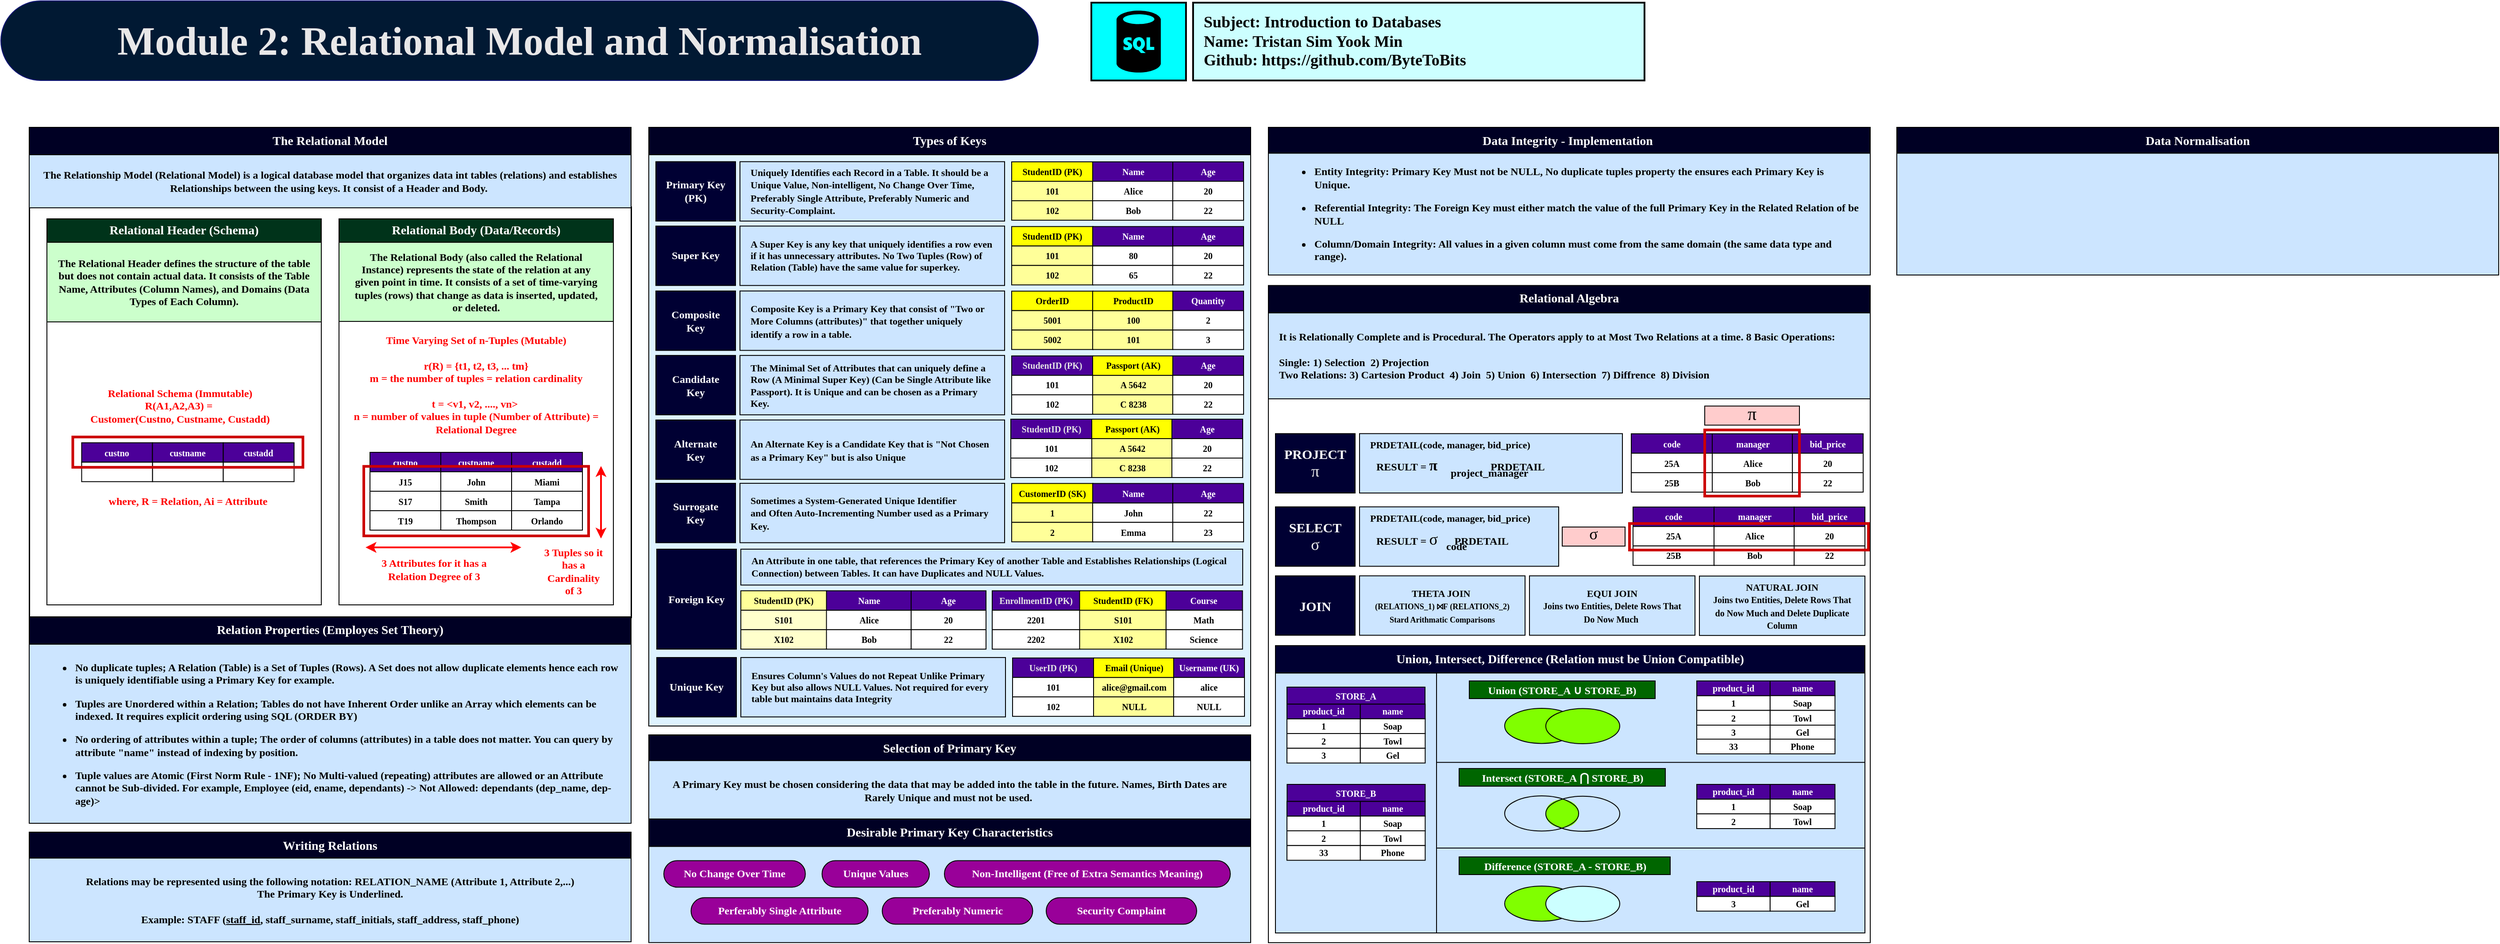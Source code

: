 <mxfile version="25.0.1">
  <diagram name="Page-1" id="4m2vKYtojVbFhh3aF1HG">
    <mxGraphModel dx="2924" dy="144" grid="1" gridSize="10" guides="1" tooltips="1" connect="1" arrows="1" fold="1" page="1" pageScale="1" pageWidth="850" pageHeight="1100" math="1" shadow="0">
      <root>
        <mxCell id="0" />
        <mxCell id="1" parent="0" />
        <mxCell id="VRHts3YYZ0Da0vZlNJw1-112" value="" style="rounded=0;whiteSpace=wrap;html=1;fillColor=#FFFFFF;fontColor=#000000;strokeColor=#000000;align=center;spacing=12;" parent="1" vertex="1">
          <mxGeometry x="660" y="1698.61" width="680" height="616.39" as="geometry" />
        </mxCell>
        <mxCell id="VRHts3YYZ0Da0vZlNJw1-59" value="" style="rounded=0;whiteSpace=wrap;html=1;fillColor=#CCE5FF;fontColor=#000000;strokeColor=#000000;align=center;spacing=12;" parent="1" vertex="1">
          <mxGeometry x="668" y="2010.07" width="182" height="293.93" as="geometry" />
        </mxCell>
        <mxCell id="kH7wZmBQqIZvNq71q0go-1" value="&lt;span style=&quot;text-wrap: nowrap; color: rgba(0, 0, 0, 0); font-family: monospace; font-size: 0px;&quot;&gt;%3CmxGraphModel%3E%3Croot%3E%3CmxCell%20id%3D%220%22%2F%3E%3CmxCell%20id%3D%221%22%20parent%3D%220%22%2F%3E%3CmxCell%20id%3D%222%22%20value%3D%22%22%20style%3D%22group%22%20vertex%3D%221%22%20connectable%3D%220%22%20parent%3D%221%22%3E%3CmxGeometry%20x%3D%22-65%22%20y%3D%221814.4%22%20width%3D%22682%22%20height%3D%22528.71%22%20as%3D%22geometry%22%2F%3E%3C%2FmxCell%3E%3CmxCell%20id%3D%223%22%20value%3D%22%22%20style%3D%22rounded%3D0%3BwhiteSpace%3Dwrap%3Bhtml%3D1%3BfillColor%3D%23FFFFFF%3BfontColor%3D%23000000%3BstrokeColor%3D%23000000%3Balign%3Dleft%3Bspacing%3D12%3B%22%20vertex%3D%221%22%20parent%3D%222%22%3E%3CmxGeometry%20y%3D%22332%22%20width%3D%22682%22%20height%3D%22196.71%22%20as%3D%22geometry%22%2F%3E%3C%2FmxCell%3E%3CmxCell%20id%3D%224%22%20value%3D%22%22%20style%3D%22rounded%3D1%3BwhiteSpace%3Dwrap%3Bhtml%3D1%3BarcSize%3D5%3BimageHeight%3D24%3BfillColor%3D%23FFFFCC%3BstrokeColor%3D%231A1A1A%3Bdashed%3D1%3B%22%20vertex%3D%221%22%20parent%3D%222%22%3E%3CmxGeometry%20x%3D%22308.24%22%20y%3D%22342.71%22%20width%3D%2259.76%22%20height%3D%22177%22%20as%3D%22geometry%22%2F%3E%3C%2FmxCell%3E%3CmxCell%20id%3D%225%22%20value%3D%22%22%20style%3D%22rounded%3D1%3BwhiteSpace%3Dwrap%3Bhtml%3D1%3BarcSize%3D5%3BimageHeight%3D24%3BfillColor%3D%23E6FFCC%3BstrokeColor%3D%231A1A1A%3Bdashed%3D1%3B%22%20vertex%3D%221%22%20parent%3D%222%22%3E%3CmxGeometry%20x%3D%22464%22%20y%3D%22342.6%22%20width%3D%22180%22%20height%3D%22177%22%20as%3D%22geometry%22%2F%3E%3C%2FmxCell%3E%3CmxCell%20id%3D%226%22%20value%3D%22%22%20style%3D%22rounded%3D1%3BwhiteSpace%3Dwrap%3Bhtml%3D1%3BarcSize%3D5%3BimageHeight%3D24%3BfillColor%3D%23CCE5FF%3BstrokeColor%3D%231A1A1A%3Bdashed%3D1%3B%22%20vertex%3D%221%22%20parent%3D%222%22%3E%3CmxGeometry%20x%3D%2234%22%20y%3D%22342.71%22%20width%3D%22180%22%20height%3D%22177%22%20as%3D%22geometry%22%2F%3E%3C%2FmxCell%3E%3CmxCell%20id%3D%227%22%20value%3D%22%22%20style%3D%22rounded%3D0%3BwhiteSpace%3Dwrap%3Bhtml%3D1%3BfillColor%3D%23FFFFFF%3BfontColor%3D%23000000%3BstrokeColor%3D%23000000%3Balign%3Dleft%3Bspacing%3D12%3B%22%20vertex%3D%221%22%20parent%3D%222%22%3E%3CmxGeometry%20y%3D%22180.32%22%20width%3D%22682%22%20height%3D%22153.68%22%20as%3D%22geometry%22%2F%3E%3C%2FmxCell%3E%3CmxCell%20id%3D%228%22%20value%3D%22%26lt%3Bfont%20face%3D%26quot%3BComic%20Sans%20MS%26quot%3B%26gt%3B%26lt%3Bspan%26gt%3BIt%20can%20be%20said%20to%20be%20a%20small%20portion%20of%20the%20Network.%20Subnets%20are%20Now%20Classes.%26lt%3B%2Fspan%26gt%3B%26lt%3B%2Ffont%26gt%3B%22%20style%3D%22rounded%3D0%3BwhiteSpace%3Dwrap%3Bhtml%3D1%3BfillColor%3D%23CCE5FF%3BfontColor%3D%23000000%3BstrokeColor%3D%23000000%3Balign%3Dleft%3Bspacing%3D12%3BfontStyle%3D1%22%20vertex%3D%221%22%20parent%3D%222%22%3E%3CmxGeometry%20x%3D%22114.48%22%20y%3D%2230.27%22%20width%3D%22567.52%22%20height%3D%2225%22%20as%3D%22geometry%22%2F%3E%3C%2FmxCell%3E%3CmxCell%20id%3D%229%22%20value%3D%22%26lt%3Bfont%20face%3D%26quot%3BComic%20Sans%20MS%26quot%3B%26gt%3B%26lt%3Bb%26gt%3BLogical%20Segmentation%20of%20IP%20Networks%20or%20segmention%20a%20network%20into%20a%20smaller%20pool.%26amp%3Bnbsp%3B%26lt%3B%2Fb%26gt%3B%26lt%3B%2Ffont%26gt%3B%22%20style%3D%22rounded%3D0%3BwhiteSpace%3Dwrap%3Bhtml%3D1%3BfillColor%3D%23CCE5FF%3BfontColor%3D%23000000%3BstrokeColor%3D%23000000%3Balign%3Dleft%3Bspacing%3D12%3B%22%20vertex%3D%221%22%20parent%3D%222%22%3E%3CmxGeometry%20x%3D%22114.48%22%20y%3D%2255.32%22%20width%3D%22567.52%22%20height%3D%2225%22%20as%3D%22geometry%22%2F%3E%3C%2FmxCell%3E%3CmxCell%20id%3D%2210%22%20value%3D%22%26lt%3Bfont%20face%3D%26quot%3BComic%20Sans%20MS%26quot%3B%26gt%3B%26lt%3Bb%26gt%3BLayer%203%20(Network%20Layer)%26lt%3B%2Fb%26gt%3B%26lt%3B%2Ffont%26gt%3B%22%20style%3D%22rounded%3D0%3BwhiteSpace%3Dwrap%3Bhtml%3D1%3BfillColor%3D%23CCE5FF%3BfontColor%3D%23000000%3BstrokeColor%3D%23000000%3Balign%3Dleft%3Bspacing%3D12%3B%22%20vertex%3D%221%22%20parent%3D%222%22%3E%3CmxGeometry%20x%3D%22114.48%22%20y%3D%2280.32%22%20width%3D%22567.52%22%20height%3D%2225%22%20as%3D%22geometry%22%2F%3E%3C%2FmxCell%3E%3CmxCell%20id%3D%2211%22%20value%3D%22%26lt%3Bfont%20face%3D%26quot%3BComic%20Sans%20MS%26quot%3B%26gt%3B%26lt%3Bb%26gt%3BRequires%20a%20Router%20or%20Computer%20to%20communicate%20between%20Subnets.%26lt%3B%2Fb%26gt%3B%26lt%3B%2Ffont%26gt%3B%22%20style%3D%22rounded%3D0%3BwhiteSpace%3Dwrap%3Bhtml%3D1%3BfillColor%3D%23CCE5FF%3BfontColor%3D%23000000%3BstrokeColor%3D%23000000%3Balign%3Dleft%3Bspacing%3D12%3B%22%20vertex%3D%221%22%20parent%3D%222%22%3E%3CmxGeometry%20x%3D%22114.48%22%20y%3D%22105.32%22%20width%3D%22567.52%22%20height%3D%2225%22%20as%3D%22geometry%22%2F%3E%3C%2FmxCell%3E%3CmxCell%20id%3D%2212%22%20value%3D%22%26lt%3Bfont%20face%3D%26quot%3BComic%20Sans%20MS%26quot%3B%26gt%3B%26lt%3Bb%26gt%3BDefined%20by%20IP%20Address%20and%20Subnet%20Mask%26lt%3B%2Fb%26gt%3B%26lt%3B%2Ffont%26gt%3B%22%20style%3D%22rounded%3D0%3BwhiteSpace%3Dwrap%3Bhtml%3D1%3BfillColor%3D%23CCE5FF%3BfontColor%3D%23000000%3BstrokeColor%3D%23000000%3Balign%3Dleft%3Bspacing%3D12%3B%22%20vertex%3D%221%22%20parent%3D%222%22%3E%3CmxGeometry%20x%3D%22114.48%22%20y%3D%22130.32%22%20width%3D%22567.52%22%20height%3D%2225%22%20as%3D%22geometry%22%2F%3E%3C%2FmxCell%3E%3CmxCell%20id%3D%2213%22%20value%3D%22%26lt%3Bb%20style%3D%26quot%3Bfont-family%3A%20%26amp%3Bquot%3BComic%20Sans%20MS%26amp%3Bquot%3B%3B%26quot%3B%26gt%3BTraffic%20is%20silated%20by%20IP%20routing%20Rules%20and%20Limited%20by%20IP%20Address%20Space.%26lt%3B%2Fb%26gt%3B%22%20style%3D%22rounded%3D0%3BwhiteSpace%3Dwrap%3Bhtml%3D1%3BfillColor%3D%23CCE5FF%3BfontColor%3D%23000000%3BstrokeColor%3D%23000000%3Balign%3Dleft%3Bspacing%3D12%3B%22%20vertex%3D%221%22%20parent%3D%222%22%3E%3CmxGeometry%20x%3D%22114.48%22%20y%3D%22155.32%22%20width%3D%22567.52%22%20height%3D%2225%22%20as%3D%22geometry%22%2F%3E%3C%2FmxCell%3E%3CmxCell%20id%3D%2214%22%20value%3D%22%26lt%3Bdiv%20style%3D%26quot%3B%26quot%3B%26gt%3B%26lt%3Bb%20style%3D%26quot%3Bfont-size%3A%2012px%3B%20font-family%3A%20%26amp%3Bquot%3BComic%20Sans%20MS%26amp%3Bquot%3B%3B%20background-color%3A%20initial%3B%26quot%3B%26gt%3BNetworks%20and%20Subnet%26lt%3B%2Fb%26gt%3B%26lt%3B%2Fdiv%26gt%3B%22%20style%3D%22rounded%3D0%3BwhiteSpace%3Dwrap%3Bhtml%3D1%3BfillColor%3D%230b3041%3BfontColor%3D%23FFFFFF%3BstrokeColor%3D%23000033%3Balign%3Dcenter%3Bspacing%3D12%3BfontSize%3D13%3BgradientColor%3Dnone%3B%22%20vertex%3D%221%22%20parent%3D%222%22%3E%3CmxGeometry%20width%3D%22682%22%20height%3D%2230%22%20as%3D%22geometry%22%2F%3E%3C%2FmxCell%3E%3CmxCell%20id%3D%2215%22%20value%3D%22%26lt%3Bfont%20face%3D%26quot%3BComic%20Sans%20MS%26quot%3B%26gt%3B%26lt%3Bb%26gt%3BDescription%26lt%3B%2Fb%26gt%3B%26lt%3B%2Ffont%26gt%3B%22%20style%3D%22rounded%3D0%3BwhiteSpace%3Dwrap%3Bhtml%3D1%3BfillColor%3D%2396B6FF%3BfontColor%3D%23000000%3BstrokeColor%3D%23000000%3Balign%3Dcenter%3Bspacing%3D12%3B%22%20vertex%3D%221%22%20parent%3D%222%22%3E%3CmxGeometry%20y%3D%2230.32%22%20width%3D%22114%22%20height%3D%2225%22%20as%3D%22geometry%22%2F%3E%3C%2FmxCell%3E%3CmxCell%20id%3D%2216%22%20value%3D%22%26lt%3Bfont%20face%3D%26quot%3BComic%20Sans%20MS%26quot%3B%26gt%3B%26lt%3Bb%26gt%3BFunction%26lt%3B%2Fb%26gt%3B%26lt%3B%2Ffont%26gt%3B%22%20style%3D%22rounded%3D0%3BwhiteSpace%3Dwrap%3Bhtml%3D1%3BfillColor%3D%2396B6FF%3BfontColor%3D%23000000%3BstrokeColor%3D%23000000%3Balign%3Dcenter%3Bspacing%3D12%3B%22%20vertex%3D%221%22%20parent%3D%222%22%3E%3CmxGeometry%20y%3D%2255.32%22%20width%3D%22114%22%20height%3D%2225%22%20as%3D%22geometry%22%2F%3E%3C%2FmxCell%3E%3CmxCell%20id%3D%2217%22%20value%3D%22%26lt%3Bfont%20face%3D%26quot%3BComic%20Sans%20MS%26quot%3B%26gt%3B%26lt%3Bb%26gt%3BLayer%26lt%3B%2Fb%26gt%3B%26lt%3B%2Ffont%26gt%3B%22%20style%3D%22rounded%3D0%3BwhiteSpace%3Dwrap%3Bhtml%3D1%3BfillColor%3D%2396B6FF%3BfontColor%3D%23000000%3BstrokeColor%3D%23000000%3Balign%3Dcenter%3Bspacing%3D12%3B%22%20vertex%3D%221%22%20parent%3D%222%22%3E%3CmxGeometry%20y%3D%2280.32%22%20width%3D%22114%22%20height%3D%2225%22%20as%3D%22geometry%22%2F%3E%3C%2FmxCell%3E%3CmxCell%20id%3D%2218%22%20value%3D%22%26lt%3Bfont%20face%3D%26quot%3BComic%20Sans%20MS%26quot%3B%26gt%3B%26lt%3Bb%26gt%3BCommunciation%26lt%3B%2Fb%26gt%3B%26lt%3B%2Ffont%26gt%3B%22%20style%3D%22rounded%3D0%3BwhiteSpace%3Dwrap%3Bhtml%3D1%3BfillColor%3D%2396B6FF%3BfontColor%3D%23000000%3BstrokeColor%3D%23000000%3Balign%3Dcenter%3Bspacing%3D12%3B%22%20vertex%3D%221%22%20parent%3D%222%22%3E%3CmxGeometry%20y%3D%22105.32%22%20width%3D%22114%22%20height%3D%2225%22%20as%3D%22geometry%22%2F%3E%3C%2FmxCell%3E%3CmxCell%20id%3D%2219%22%20value%3D%22%26lt%3Bfont%20face%3D%26quot%3BComic%20Sans%20MS%26quot%3B%26gt%3B%26lt%3Bb%26gt%3BAddressing%26lt%3B%2Fb%26gt%3B%26lt%3B%2Ffont%26gt%3B%22%20style%3D%22rounded%3D0%3BwhiteSpace%3Dwrap%3Bhtml%3D1%3BfillColor%3D%2396B6FF%3BfontColor%3D%23000000%3BstrokeColor%3D%23000000%3Balign%3Dcenter%3Bspacing%3D12%3B%22%20vertex%3D%221%22%20parent%3D%222%22%3E%3CmxGeometry%20y%3D%22130.32%22%20width%3D%22114%22%20height%3D%2225%22%20as%3D%22geometry%22%2F%3E%3C%2FmxCell%3E%3CmxCell%20id%3D%2220%22%20value%3D%22%26lt%3Bfont%20face%3D%26quot%3BComic%20Sans%20MS%26quot%3B%26gt%3B%26lt%3Bb%26gt%3BTraffic%26lt%3B%2Fb%26gt%3B%26lt%3B%2Ffont%26gt%3B%22%20style%3D%22rounded%3D0%3BwhiteSpace%3Dwrap%3Bhtml%3D1%3BfillColor%3D%2396B6FF%3BfontColor%3D%23000000%3BstrokeColor%3D%23000000%3Balign%3Dcenter%3Bspacing%3D12%3B%22%20vertex%3D%221%22%20parent%3D%222%22%3E%3CmxGeometry%20y%3D%22155.32%22%20width%3D%22114%22%20height%3D%2225%22%20as%3D%22geometry%22%2F%3E%3C%2FmxCell%3E%3CmxCell%20id%3D%2221%22%20value%3D%22%26lt%3Bfont%20face%3D%26quot%3BComic%20Sans%20MS%26quot%3B%26gt%3B%26lt%3Bspan%20style%3D%26quot%3Bfont-size%3A%2012px%3B%26quot%3B%26gt%3B%26lt%3Bb%26gt%3BNetwork%26lt%3B%2Fb%26gt%3B%26lt%3B%2Fspan%26gt%3B%26lt%3B%2Ffont%26gt%3B%22%20style%3D%22rounded%3D0%3BwhiteSpace%3Dwrap%3Bhtml%3D1%3BfillColor%3D%230b3041%3BfontColor%3D%23FFFFFF%3BstrokeColor%3D%23000033%3Balign%3Dcenter%3Bspacing%3D12%3BfontSize%3D13%3BgradientColor%3Dnone%3B%22%20vertex%3D%221%22%20parent%3D%222%22%3E%3CmxGeometry%20x%3D%22144.54%22%20y%3D%22208.71%22%20width%3D%22100%22%20height%3D%2220.83%22%20as%3D%22geometry%22%2F%3E%3C%2FmxCell%3E%3CmxCell%20id%3D%2222%22%20value%3D%22%26lt%3Bfont%20face%3D%26quot%3BComic%20Sans%20MS%26quot%3B%26gt%3B%26lt%3Bspan%20style%3D%26quot%3Bfont-size%3A%2012px%3B%26quot%3B%26gt%3B%26lt%3Bb%26gt%3BHost%26lt%3B%2Fb%26gt%3B%26lt%3B%2Fspan%26gt%3B%26lt%3B%2Ffont%26gt%3B%22%20style%3D%22rounded%3D0%3BwhiteSpace%3Dwrap%3Bhtml%3D1%3BfillColor%3D%230976a0%3BfontColor%3D%23FFFFFF%3BstrokeColor%3D%23000033%3Balign%3Dcenter%3Bspacing%3D12%3BfontSize%3D13%3BgradientColor%3Dnone%3B%22%20vertex%3D%221%22%20parent%3D%222%22%3E%3CmxGeometry%20x%3D%22261.04%22%20y%3D%22208.71%22%20width%3D%22100%22%20height%3D%2220.83%22%20as%3D%22geometry%22%2F%3E%3C%2FmxCell%3E%3CmxCell%20id%3D%2223%22%20value%3D%22%26lt%3Bfont%20face%3D%26quot%3BComic%20Sans%20MS%26quot%3B%26gt%3B%26lt%3Bspan%20style%3D%26quot%3Bfont-size%3A%2012px%3B%26quot%3B%26gt%3B%26lt%3Bb%26gt%3BHost%26lt%3B%2Fb%26gt%3B%26lt%3B%2Fspan%26gt%3B%26lt%3B%2Ffont%26gt%3B%22%20style%3D%22rounded%3D0%3BwhiteSpace%3Dwrap%3Bhtml%3D1%3BfillColor%3D%230976a0%3BfontColor%3D%23FFFFFF%3BstrokeColor%3D%23000033%3Balign%3Dcenter%3Bspacing%3D12%3BfontSize%3D13%3B%22%20vertex%3D%221%22%20parent%3D%222%22%3E%3CmxGeometry%20x%3D%22377.04%22%20y%3D%22208.71%22%20width%3D%22100%22%20height%3D%2220.83%22%20as%3D%22geometry%22%2F%3E%3C%2FmxCell%3E%3CmxCell%20id%3D%2224%22%20value%3D%22%26lt%3Bfont%20face%3D%26quot%3BComic%20Sans%20MS%26quot%3B%26gt%3B%26lt%3Bspan%20style%3D%26quot%3Bfont-size%3A%2012px%3B%26quot%3B%26gt%3B%26lt%3Bb%26gt%3BHost%26lt%3B%2Fb%26gt%3B%26lt%3B%2Fspan%26gt%3B%26lt%3B%2Ffont%26gt%3B%22%20style%3D%22rounded%3D0%3BwhiteSpace%3Dwrap%3Bhtml%3D1%3BfillColor%3D%230976a0%3BfontColor%3D%23FFFFFF%3BstrokeColor%3D%23000033%3Balign%3Dcenter%3Bspacing%3D12%3BfontSize%3D13%3B%22%20vertex%3D%221%22%20parent%3D%222%22%3E%3CmxGeometry%20x%3D%22490%22%20y%3D%22208.71%22%20width%3D%22108.08%22%20height%3D%2220.83%22%20as%3D%22geometry%22%2F%3E%3C%2FmxCell%3E%3CmxCell%20id%3D%2225%22%20value%3D%22%26lt%3Bfont%20face%3D%26quot%3BComic%20Sans%20MS%26quot%3B%26gt%3B%26lt%3Bspan%20style%3D%26quot%3Bfont-size%3A%2012px%3B%26quot%3B%26gt%3B%26lt%3Bb%26gt%3B.%26lt%3B%2Fb%26gt%3B%26lt%3B%2Fspan%26gt%3B%26lt%3B%2Ffont%26gt%3B%22%20style%3D%22rounded%3D0%3BwhiteSpace%3Dwrap%3Bhtml%3D1%3BfillColor%3D%23001933%3BfontColor%3D%23FFFFFF%3BstrokeColor%3D%23000033%3Balign%3Dcenter%3Bspacing%3D12%3BfontSize%3D13%3BgradientColor%3Dnone%3B%22%20vertex%3D%221%22%20parent%3D%222%22%3E%3CmxGeometry%20x%3D%22247.04%22%20y%3D%22208.71%22%20width%3D%2212%22%20height%3D%2220.83%22%20as%3D%22geometry%22%2F%3E%3C%2FmxCell%3E%3CmxCell%20id%3D%2226%22%20value%3D%22%26lt%3Bfont%20face%3D%26quot%3BComic%20Sans%20MS%26quot%3B%26gt%3B%26lt%3Bspan%20style%3D%26quot%3Bfont-size%3A%2012px%3B%26quot%3B%26gt%3B%26lt%3Bb%26gt%3B.%26lt%3B%2Fb%26gt%3B%26lt%3B%2Fspan%26gt%3B%26lt%3B%2Ffont%26gt%3B%22%20style%3D%22rounded%3D0%3BwhiteSpace%3Dwrap%3Bhtml%3D1%3BfillColor%3D%23001933%3BfontColor%3D%23FFFFFF%3BstrokeColor%3D%23000033%3Balign%3Dcenter%3Bspacing%3D12%3BfontSize%3D13%3BgradientColor%3Dnone%3B%22%20vertex%3D%221%22%20parent%3D%222%22%3E%3CmxGeometry%20x%3D%22363.04%22%20y%3D%22208.71%22%20width%3D%2212%22%20height%3D%2220.83%22%20as%3D%22geometry%22%2F%3E%3C%2FmxCell%3E%3CmxCell%20id%3D%2227%22%20value%3D%22%26lt%3Bfont%20face%3D%26quot%3BComic%20Sans%20MS%26quot%3B%26gt%3B%26lt%3Bspan%20style%3D%26quot%3Bfont-size%3A%2012px%3B%26quot%3B%26gt%3B%26lt%3Bb%26gt%3B.%26lt%3B%2Fb%26gt%3B%26lt%3B%2Fspan%26gt%3B%26lt%3B%2Ffont%26gt%3B%22%20style%3D%22rounded%3D0%3BwhiteSpace%3Dwrap%3Bhtml%3D1%3BfillColor%3D%23001933%3BfontColor%3D%23FFFFFF%3BstrokeColor%3D%23000033%3Balign%3Dcenter%3Bspacing%3D12%3BfontSize%3D13%3BgradientColor%3Dnone%3B%22%20vertex%3D%221%22%20parent%3D%222%22%3E%3CmxGeometry%20x%3D%22479.57%22%20y%3D%22208.71%22%20width%3D%2212%22%20height%3D%2220.83%22%20as%3D%22geometry%22%2F%3E%3C%2FmxCell%3E%3CmxCell%20id%3D%2228%22%20value%3D%22%26lt%3Bdiv%20style%3D%26quot%3B%26quot%3B%26gt%3B%26lt%3Bfont%20face%3D%26quot%3BComic%20Sans%20MS%26quot%3B%26gt%3B%26lt%3Bspan%20style%3D%26quot%3Bfont-size%3A%2012px%3B%26quot%3B%26gt%3B%26lt%3Bb%26gt%3BClass%20A%26lt%3B%2Fb%26gt%3B%26lt%3B%2Fspan%26gt%3B%26lt%3B%2Ffont%26gt%3B%26lt%3B%2Fdiv%26gt%3B%22%20style%3D%22rounded%3D0%3BwhiteSpace%3Dwrap%3Bhtml%3D1%3BfillColor%3D%23001933%3BfontColor%3D%23FFFFFF%3BstrokeColor%3D%23000033%3Balign%3Dcenter%3Bspacing%3D12%3BfontSize%3D13%3BgradientColor%3Dnone%3B%22%20vertex%3D%221%22%20parent%3D%222%22%3E%3CmxGeometry%20x%3D%2214.0%22%20y%3D%22208.71%22%20width%3D%22114.48%22%20height%3D%2220.83%22%20as%3D%22geometry%22%2F%3E%3C%2FmxCell%3E%3CmxCell%20id%3D%2229%22%20value%3D%22%26lt%3Bfont%20face%3D%26quot%3BComic%20Sans%20MS%26quot%3B%26gt%3B%26lt%3Bspan%20style%3D%26quot%3Bfont-size%3A%2012px%3B%26quot%3B%26gt%3B%26lt%3Bb%26gt%3BNetwork%26lt%3B%2Fb%26gt%3B%26lt%3B%2Fspan%26gt%3B%26lt%3B%2Ffont%26gt%3B%22%20style%3D%22rounded%3D0%3BwhiteSpace%3Dwrap%3Bhtml%3D1%3BfillColor%3D%230b3041%3BfontColor%3D%23FFFFFF%3BstrokeColor%3D%23000033%3Balign%3Dcenter%3Bspacing%3D12%3BfontSize%3D13%3BgradientColor%3Dnone%3B%22%20vertex%3D%221%22%20parent%3D%222%22%3E%3CmxGeometry%20x%3D%22144.54%22%20y%3D%22254.47%22%20width%3D%22100%22%20height%3D%2220.83%22%20as%3D%22geometry%22%2F%3E%3C%2FmxCell%3E%3CmxCell%20id%3D%2230%22%20value%3D%22%26lt%3Bfont%20face%3D%26quot%3BComic%20Sans%20MS%26quot%3B%26gt%3B%26lt%3Bspan%20style%3D%26quot%3Bfont-size%3A%2012px%3B%26quot%3B%26gt%3B%26lt%3Bb%26gt%3BNetwork%26lt%3B%2Fb%26gt%3B%26lt%3B%2Fspan%26gt%3B%26lt%3B%2Ffont%26gt%3B%22%20style%3D%22rounded%3D0%3BwhiteSpace%3Dwrap%3Bhtml%3D1%3BfillColor%3D%230b3041%3BfontColor%3D%23FFFFFF%3BstrokeColor%3D%23000033%3Balign%3Dcenter%3Bspacing%3D12%3BfontSize%3D13%3BgradientColor%3Dnone%3B%22%20vertex%3D%221%22%20parent%3D%222%22%3E%3CmxGeometry%20x%3D%22261.04%22%20y%3D%22254.47%22%20width%3D%22100%22%20height%3D%2220.83%22%20as%3D%22geometry%22%2F%3E%3C%2FmxCell%3E%3CmxCell%20id%3D%2231%22%20value%3D%22%26lt%3Bfont%20face%3D%26quot%3BComic%20Sans%20MS%26quot%3B%26gt%3B%26lt%3Bspan%20style%3D%26quot%3Bfont-size%3A%2012px%3B%26quot%3B%26gt%3B%26lt%3Bb%26gt%3BHost%26lt%3B%2Fb%26gt%3B%26lt%3B%2Fspan%26gt%3B%26lt%3B%2Ffont%26gt%3B%22%20style%3D%22rounded%3D0%3BwhiteSpace%3Dwrap%3Bhtml%3D1%3BfillColor%3D%230976a0%3BfontColor%3D%23FFFFFF%3BstrokeColor%3D%23000033%3Balign%3Dcenter%3Bspacing%3D12%3BfontSize%3D13%3B%22%20vertex%3D%221%22%20parent%3D%222%22%3E%3CmxGeometry%20x%3D%22377.04%22%20y%3D%22254.47%22%20width%3D%22100%22%20height%3D%2220.83%22%20as%3D%22geometry%22%2F%3E%3C%2FmxCell%3E%3CmxCell%20id%3D%2232%22%20value%3D%22%26lt%3Bfont%20face%3D%26quot%3BComic%20Sans%20MS%26quot%3B%26gt%3B%26lt%3Bspan%20style%3D%26quot%3Bfont-size%3A%2012px%3B%26quot%3B%26gt%3B%26lt%3Bb%26gt%3BHost%26lt%3B%2Fb%26gt%3B%26lt%3B%2Fspan%26gt%3B%26lt%3B%2Ffont%26gt%3B%22%20style%3D%22rounded%3D0%3BwhiteSpace%3Dwrap%3Bhtml%3D1%3BfillColor%3D%230976a0%3BfontColor%3D%23FFFFFF%3BstrokeColor%3D%23000033%3Balign%3Dcenter%3Bspacing%3D12%3BfontSize%3D13%3B%22%20vertex%3D%221%22%20parent%3D%222%22%3E%3CmxGeometry%20x%3D%22494.04%22%20y%3D%22254.47%22%20width%3D%22100%22%20height%3D%2220.83%22%20as%3D%22geometry%22%2F%3E%3C%2FmxCell%3E%3CmxCell%20id%3D%2233%22%20value%3D%22%26lt%3Bfont%20face%3D%26quot%3BComic%20Sans%20MS%26quot%3B%26gt%3B%26lt%3Bspan%20style%3D%26quot%3Bfont-size%3A%2012px%3B%26quot%3B%26gt%3B%26lt%3Bb%26gt%3B.%26lt%3B%2Fb%26gt%3B%26lt%3B%2Fspan%26gt%3B%26lt%3B%2Ffont%26gt%3B%22%20style%3D%22rounded%3D0%3BwhiteSpace%3Dwrap%3Bhtml%3D1%3BfillColor%3D%23001933%3BfontColor%3D%23FFFFFF%3BstrokeColor%3D%23000033%3Balign%3Dcenter%3Bspacing%3D12%3BfontSize%3D13%3BgradientColor%3Dnone%3B%22%20vertex%3D%221%22%20parent%3D%222%22%3E%3CmxGeometry%20x%3D%22247.04%22%20y%3D%22254.47%22%20width%3D%2212%22%20height%3D%2220.83%22%20as%3D%22geometry%22%2F%3E%3C%2FmxCell%3E%3CmxCell%20id%3D%2234%22%20value%3D%22%26lt%3Bfont%20face%3D%26quot%3BComic%20Sans%20MS%26quot%3B%26gt%3B%26lt%3Bspan%20style%3D%26quot%3Bfont-size%3A%2012px%3B%26quot%3B%26gt%3B%26lt%3Bb%26gt%3B.%26lt%3B%2Fb%26gt%3B%26lt%3B%2Fspan%26gt%3B%26lt%3B%2Ffont%26gt%3B%22%20style%3D%22rounded%3D0%3BwhiteSpace%3Dwrap%3Bhtml%3D1%3BfillColor%3D%23001933%3BfontColor%3D%23FFFFFF%3BstrokeColor%3D%23000033%3Balign%3Dcenter%3Bspacing%3D12%3BfontSize%3D13%3BgradientColor%3Dnone%3B%22%20vertex%3D%221%22%20parent%3D%222%22%3E%3CmxGeometry%20x%3D%22363.04%22%20y%3D%22254.47%22%20width%3D%2212%22%20height%3D%2220.83%22%20as%3D%22geometry%22%2F%3E%3C%2FmxCell%3E%3CmxCell%20id%3D%2235%22%20value%3D%22%26lt%3Bfont%20face%3D%26quot%3BComic%20Sans%20MS%26quot%3B%26gt%3B%26lt%3Bspan%20style%3D%26quot%3Bfont-size%3A%2012px%3B%26quot%3B%26gt%3B%26lt%3Bb%26gt%3B.%26lt%3B%2Fb%26gt%3B%26lt%3B%2Fspan%26gt%3B%26lt%3B%2Ffont%26gt%3B%22%20style%3D%22rounded%3D0%3BwhiteSpace%3Dwrap%3Bhtml%3D1%3BfillColor%3D%23001933%3BfontColor%3D%23FFFFFF%3BstrokeColor%3D%23000033%3Balign%3Dcenter%3Bspacing%3D12%3BfontSize%3D13%3BgradientColor%3Dnone%3B%22%20vertex%3D%221%22%20parent%3D%222%22%3E%3CmxGeometry%20x%3D%22479.57%22%20y%3D%22254.47%22%20width%3D%2212%22%20height%3D%2220.83%22%20as%3D%22geometry%22%2F%3E%3C%2FmxCell%3E%3CmxCell%20id%3D%2236%22%20value%3D%22%26lt%3Bdiv%20style%3D%26quot%3B%26quot%3B%26gt%3B%26lt%3Bfont%20face%3D%26quot%3BComic%20Sans%20MS%26quot%3B%26gt%3B%26lt%3Bspan%20style%3D%26quot%3Bfont-size%3A%2012px%3B%26quot%3B%26gt%3B%26lt%3Bb%26gt%3BClass%20B%26lt%3B%2Fb%26gt%3B%26lt%3B%2Fspan%26gt%3B%26lt%3B%2Ffont%26gt%3B%26lt%3B%2Fdiv%26gt%3B%22%20style%3D%22rounded%3D0%3BwhiteSpace%3Dwrap%3Bhtml%3D1%3BfillColor%3D%23001933%3BfontColor%3D%23FFFFFF%3BstrokeColor%3D%23000033%3Balign%3Dcenter%3Bspacing%3D12%3BfontSize%3D13%3BgradientColor%3Dnone%3B%22%20vertex%3D%221%22%20parent%3D%222%22%3E%3CmxGeometry%20x%3D%2214.0%22%20y%3D%22254.47%22%20width%3D%22114.48%22%20height%3D%2220.83%22%20as%3D%22geometry%22%2F%3E%3C%2FmxCell%3E%3CmxCell%20id%3D%2237%22%20value%3D%22%26lt%3Bfont%20face%3D%26quot%3BComic%20Sans%20MS%26quot%3B%26gt%3B%26lt%3Bspan%20style%3D%26quot%3Bfont-size%3A%2012px%3B%26quot%3B%26gt%3B%26lt%3Bb%26gt%3BNetwork%26lt%3B%2Fb%26gt%3B%26lt%3B%2Fspan%26gt%3B%26lt%3B%2Ffont%26gt%3B%22%20style%3D%22rounded%3D0%3BwhiteSpace%3Dwrap%3Bhtml%3D1%3BfillColor%3D%230b3041%3BfontColor%3D%23FFFFFF%3BstrokeColor%3D%23000033%3Balign%3Dcenter%3Bspacing%3D12%3BfontSize%3D13%3BgradientColor%3Dnone%3B%22%20vertex%3D%221%22%20parent%3D%222%22%3E%3CmxGeometry%20x%3D%22144.54%22%20y%3D%22302.57%22%20width%3D%22100%22%20height%3D%2220.83%22%20as%3D%22geometry%22%2F%3E%3C%2FmxCell%3E%3CmxCell%20id%3D%2238%22%20value%3D%22%26lt%3Bfont%20face%3D%26quot%3BComic%20Sans%20MS%26quot%3B%26gt%3B%26lt%3Bspan%20style%3D%26quot%3Bfont-size%3A%2012px%3B%26quot%3B%26gt%3B%26lt%3Bb%26gt%3BNetwork%26lt%3B%2Fb%26gt%3B%26lt%3B%2Fspan%26gt%3B%26lt%3B%2Ffont%26gt%3B%22%20style%3D%22rounded%3D0%3BwhiteSpace%3Dwrap%3Bhtml%3D1%3BfillColor%3D%230b3041%3BfontColor%3D%23FFFFFF%3BstrokeColor%3D%23000033%3Balign%3Dcenter%3Bspacing%3D12%3BfontSize%3D13%3BgradientColor%3Dnone%3B%22%20vertex%3D%221%22%20parent%3D%222%22%3E%3CmxGeometry%20x%3D%22261.04%22%20y%3D%22302.57%22%20width%3D%22100%22%20height%3D%2220.83%22%20as%3D%22geometry%22%2F%3E%3C%2FmxCell%3E%3CmxCell%20id%3D%2239%22%20value%3D%22%26lt%3Bfont%20face%3D%26quot%3BComic%20Sans%20MS%26quot%3B%26gt%3B%26lt%3Bspan%20style%3D%26quot%3Bfont-size%3A%2012px%3B%26quot%3B%26gt%3B%26lt%3Bb%26gt%3BNetwork%26lt%3B%2Fb%26gt%3B%26lt%3B%2Fspan%26gt%3B%26lt%3B%2Ffont%26gt%3B%22%20style%3D%22rounded%3D0%3BwhiteSpace%3Dwrap%3Bhtml%3D1%3BfillColor%3D%230b3041%3BfontColor%3D%23FFFFFF%3BstrokeColor%3D%23000033%3Balign%3Dcenter%3Bspacing%3D12%3BfontSize%3D13%3B%22%20vertex%3D%221%22%20parent%3D%222%22%3E%3CmxGeometry%20x%3D%22377.04%22%20y%3D%22302.57%22%20width%3D%22100%22%20height%3D%2220.83%22%20as%3D%22geometry%22%2F%3E%3C%2FmxCell%3E%3CmxCell%20id%3D%2240%22%20value%3D%22%26lt%3Bfont%20face%3D%26quot%3BComic%20Sans%20MS%26quot%3B%26gt%3B%26lt%3Bspan%20style%3D%26quot%3Bfont-size%3A%2012px%3B%26quot%3B%26gt%3B%26lt%3Bb%26gt%3BHost%26lt%3B%2Fb%26gt%3B%26lt%3B%2Fspan%26gt%3B%26lt%3B%2Ffont%26gt%3B%22%20style%3D%22rounded%3D0%3BwhiteSpace%3Dwrap%3Bhtml%3D1%3BfillColor%3D%230976a0%3BfontColor%3D%23FFFFFF%3BstrokeColor%3D%23000033%3Balign%3Dcenter%3Bspacing%3D12%3BfontSize%3D13%3B%22%20vertex%3D%221%22%20parent%3D%222%22%3E%3CmxGeometry%20x%3D%22494.04%22%20y%3D%22302.57%22%20width%3D%22100%22%20height%3D%2220.83%22%20as%3D%22geometry%22%2F%3E%3C%2FmxCell%3E%3CmxCell%20id%3D%2241%22%20value%3D%22%26lt%3Bfont%20face%3D%26quot%3BComic%20Sans%20MS%26quot%3B%26gt%3B%26lt%3Bspan%20style%3D%26quot%3Bfont-size%3A%2012px%3B%26quot%3B%26gt%3B%26lt%3Bb%26gt%3B.%26lt%3B%2Fb%26gt%3B%26lt%3B%2Fspan%26gt%3B%26lt%3B%2Ffont%26gt%3B%22%20style%3D%22rounded%3D0%3BwhiteSpace%3Dwrap%3Bhtml%3D1%3BfillColor%3D%23001933%3BfontColor%3D%23FFFFFF%3BstrokeColor%3D%23000033%3Balign%3Dcenter%3Bspacing%3D12%3BfontSize%3D13%3BgradientColor%3Dnone%3B%22%20vertex%3D%221%22%20parent%3D%222%22%3E%3CmxGeometry%20x%3D%22247.04%22%20y%3D%22302.57%22%20width%3D%2212%22%20height%3D%2220.83%22%20as%3D%22geometry%22%2F%3E%3C%2FmxCell%3E%3CmxCell%20id%3D%2242%22%20value%3D%22%26lt%3Bfont%20face%3D%26quot%3BComic%20Sans%20MS%26quot%3B%26gt%3B%26lt%3Bspan%20style%3D%26quot%3Bfont-size%3A%2012px%3B%26quot%3B%26gt%3B%26lt%3Bb%26gt%3B.%26lt%3B%2Fb%26gt%3B%26lt%3B%2Fspan%26gt%3B%26lt%3B%2Ffont%26gt%3B%22%20style%3D%22rounded%3D0%3BwhiteSpace%3Dwrap%3Bhtml%3D1%3BfillColor%3D%23001933%3BfontColor%3D%23FFFFFF%3BstrokeColor%3D%23000033%3Balign%3Dcenter%3Bspacing%3D12%3BfontSize%3D13%3BgradientColor%3Dnone%3B%22%20vertex%3D%221%22%20parent%3D%222%22%3E%3CmxGeometry%20x%3D%22363.04%22%20y%3D%22302.57%22%20width%3D%2212%22%20height%3D%2220.83%22%20as%3D%22geometry%22%2F%3E%3C%2FmxCell%3E%3CmxCell%20id%3D%2243%22%20value%3D%22%26lt%3Bfont%20face%3D%26quot%3BComic%20Sans%20MS%26quot%3B%26gt%3B%26lt%3Bspan%20style%3D%26quot%3Bfont-size%3A%2012px%3B%26quot%3B%26gt%3B%26lt%3Bb%26gt%3B.%26lt%3B%2Fb%26gt%3B%26lt%3B%2Fspan%26gt%3B%26lt%3B%2Ffont%26gt%3B%22%20style%3D%22rounded%3D0%3BwhiteSpace%3Dwrap%3Bhtml%3D1%3BfillColor%3D%23001933%3BfontColor%3D%23FFFFFF%3BstrokeColor%3D%23000033%3Balign%3Dcenter%3Bspacing%3D12%3BfontSize%3D13%3BgradientColor%3Dnone%3B%22%20vertex%3D%221%22%20parent%3D%222%22%3E%3CmxGeometry%20x%3D%22479.57%22%20y%3D%22302.57%22%20width%3D%2212%22%20height%3D%2220.83%22%20as%3D%22geometry%22%2F%3E%3C%2FmxCell%3E%3CmxCell%20id%3D%2244%22%20value%3D%22%26lt%3Bdiv%20style%3D%26quot%3B%26quot%3B%26gt%3B%26lt%3Bfont%20face%3D%26quot%3BComic%20Sans%20MS%26quot%3B%26gt%3B%26lt%3Bspan%20style%3D%26quot%3Bfont-size%3A%2012px%3B%26quot%3B%26gt%3B%26lt%3Bb%26gt%3BClass%20C%26lt%3B%2Fb%26gt%3B%26lt%3B%2Fspan%26gt%3B%26lt%3B%2Ffont%26gt%3B%26lt%3B%2Fdiv%26gt%3B%22%20style%3D%22rounded%3D0%3BwhiteSpace%3Dwrap%3Bhtml%3D1%3BfillColor%3D%23001933%3BfontColor%3D%23FFFFFF%3BstrokeColor%3D%23000033%3Balign%3Dcenter%3Bspacing%3D12%3BfontSize%3D13%3BgradientColor%3Dnone%3B%22%20vertex%3D%221%22%20parent%3D%222%22%3E%3CmxGeometry%20x%3D%2214.0%22%20y%3D%22302.57%22%20width%3D%22114.48%22%20height%3D%2220.83%22%20as%3D%22geometry%22%2F%3E%3C%2FmxCell%3E%3CmxCell%20id%3D%2245%22%20value%3D%22%22%20style%3D%22endArrow%3Dclassic%3BstartArrow%3Dclassic%3Bhtml%3D1%3Brounded%3D0%3BstrokeColor%3D%23000000%3B%22%20edge%3D%221%22%20parent%3D%222%22%3E%3CmxGeometry%20width%3D%2250%22%20height%3D%2250%22%20relative%3D%221%22%20as%3D%22geometry%22%3E%3CmxPoint%20x%3D%22262.19%22%20y%3D%22196.71%22%20as%3D%22sourcePoint%22%2F%3E%3CmxPoint%20x%3D%22593.19%22%20y%3D%22195.71%22%20as%3D%22targetPoint%22%2F%3E%3C%2FmxGeometry%3E%3C%2FmxCell%3E%3CmxCell%20id%3D%2246%22%20value%3D%22%26lt%3Bfont%20face%3D%26quot%3BComic%20Sans%20MS%26quot%3B%26gt%3B%26lt%3Bspan%20style%3D%26quot%3Bfont-size%3A%2012px%3B%20text-wrap%3A%20wrap%3B%26quot%3B%26gt%3B%26lt%3Bb%26gt%3B24Bits%26lt%3B%2Fb%26gt%3B%26lt%3B%2Fspan%26gt%3B%26lt%3B%2Ffont%26gt%3B%22%20style%3D%22edgeLabel%3Bhtml%3D1%3Balign%3Dcenter%3BverticalAlign%3Dmiddle%3Bresizable%3D0%3Bpoints%3D%5B%5D%3BlabelBackgroundColor%3D%23FFFFFF%3BfontColor%3D%23000000%3B%22%20vertex%3D%221%22%20connectable%3D%220%22%20parent%3D%2245%22%3E%3CmxGeometry%20x%3D%22-0.033%22%20y%3D%221%22%20relative%3D%221%22%20as%3D%22geometry%22%3E%3CmxPoint%20as%3D%22offset%22%2F%3E%3C%2FmxGeometry%3E%3C%2FmxCell%3E%3CmxCell%20id%3D%2247%22%20value%3D%22%22%20style%3D%22endArrow%3Dclassic%3BstartArrow%3Dclassic%3Bhtml%3D1%3Brounded%3D0%3BstrokeColor%3D%23000000%3B%22%20edge%3D%221%22%20parent%3D%222%22%3E%3CmxGeometry%20width%3D%2250%22%20height%3D%2250%22%20relative%3D%221%22%20as%3D%22geometry%22%3E%3CmxPoint%20x%3D%22378.54%22%20y%3D%22243.07%22%20as%3D%22sourcePoint%22%2F%3E%3CmxPoint%20x%3D%22592.19%22%20y%3D%22243.13%22%20as%3D%22targetPoint%22%2F%3E%3C%2FmxGeometry%3E%3C%2FmxCell%3E%3CmxCell%20id%3D%2248%22%20value%3D%22%26lt%3Bfont%20face%3D%26quot%3BComic%20Sans%20MS%26quot%3B%26gt%3B%26lt%3Bspan%20style%3D%26quot%3Bfont-size%3A%2012px%3B%20text-wrap%3A%20wrap%3B%26quot%3B%26gt%3B%26lt%3Bb%26gt%3B16Bits%26lt%3B%2Fb%26gt%3B%26lt%3B%2Fspan%26gt%3B%26lt%3B%2Ffont%26gt%3B%22%20style%3D%22edgeLabel%3Bhtml%3D1%3Balign%3Dcenter%3BverticalAlign%3Dmiddle%3Bresizable%3D0%3Bpoints%3D%5B%5D%3BlabelBackgroundColor%3D%23FFFFFF%3BfontColor%3D%23000000%3B%22%20vertex%3D%221%22%20connectable%3D%220%22%20parent%3D%2247%22%3E%3CmxGeometry%20x%3D%22-0.033%22%20y%3D%221%22%20relative%3D%221%22%20as%3D%22geometry%22%3E%3CmxPoint%20as%3D%22offset%22%2F%3E%3C%2FmxGeometry%3E%3C%2FmxCell%3E%3CmxCell%20id%3D%2249%22%20value%3D%22%22%20style%3D%22endArrow%3Dclassic%3BstartArrow%3Dclassic%3Bhtml%3D1%3Brounded%3D0%3BstrokeColor%3D%23000000%3B%22%20edge%3D%221%22%20parent%3D%222%22%3E%3CmxGeometry%20width%3D%2250%22%20height%3D%2250%22%20relative%3D%221%22%20as%3D%22geometry%22%3E%3CmxPoint%20x%3D%22497.19%22%20y%3D%22290.71%22%20as%3D%22sourcePoint%22%2F%3E%3CmxPoint%20x%3D%22594.04%22%20y%3D%22289.61%22%20as%3D%22targetPoint%22%2F%3E%3C%2FmxGeometry%3E%3C%2FmxCell%3E%3CmxCell%20id%3D%2250%22%20value%3D%22%26lt%3Bfont%20face%3D%26quot%3BComic%20Sans%20MS%26quot%3B%26gt%3B%26lt%3Bspan%20style%3D%26quot%3Bfont-size%3A%2012px%3B%20text-wrap%3A%20wrap%3B%26quot%3B%26gt%3B%26lt%3Bb%26gt%3B8Bits%26lt%3B%2Fb%26gt%3B%26lt%3B%2Fspan%26gt%3B%26lt%3B%2Ffont%26gt%3B%22%20style%3D%22edgeLabel%3Bhtml%3D1%3Balign%3Dcenter%3BverticalAlign%3Dmiddle%3Bresizable%3D0%3Bpoints%3D%5B%5D%3BlabelBackgroundColor%3D%23FFFFFF%3BfontColor%3D%23000000%3B%22%20vertex%3D%221%22%20connectable%3D%220%22%20parent%3D%2249%22%3E%3CmxGeometry%20x%3D%22-0.033%22%20y%3D%221%22%20relative%3D%221%22%20as%3D%22geometry%22%3E%3CmxPoint%20as%3D%22offset%22%2F%3E%3C%2FmxGeometry%3E%3C%2FmxCell%3E%3CmxCell%20id%3D%2251%22%20value%3D%22%26lt%3Bdiv%20style%3D%26quot%3B%26quot%3B%26gt%3B%26lt%3Bfont%20face%3D%26quot%3BComic%20Sans%20MS%26quot%3B%26gt%3B%26lt%3Bspan%20style%3D%26quot%3Bfont-size%3A%2012px%3B%26quot%3B%26gt%3B%26lt%3Bb%26gt%3B%2F8%26lt%3B%2Fb%26gt%3B%26lt%3B%2Fspan%26gt%3B%26lt%3B%2Ffont%26gt%3B%26lt%3B%2Fdiv%26gt%3B%22%20style%3D%22rounded%3D0%3BwhiteSpace%3Dwrap%3Bhtml%3D1%3BfillColor%3D%23001933%3BfontColor%3D%23FFFFFF%3BstrokeColor%3D%23000033%3Balign%3Dcenter%3Bspacing%3D12%3BfontSize%3D13%3BgradientColor%3Dnone%3B%22%20vertex%3D%221%22%20parent%3D%222%22%3E%3CmxGeometry%20x%3D%22600.81%22%20y%3D%22208.71%22%20width%3D%2253.19%22%20height%3D%2220.83%22%20as%3D%22geometry%22%2F%3E%3C%2FmxCell%3E%3CmxCell%20id%3D%2252%22%20value%3D%22%26lt%3Bdiv%20style%3D%26quot%3B%26quot%3B%26gt%3B%26lt%3Bfont%20face%3D%26quot%3BComic%20Sans%20MS%26quot%3B%26gt%3B%26lt%3Bspan%20style%3D%26quot%3Bfont-size%3A%2012px%3B%26quot%3B%26gt%3B%26lt%3Bb%26gt%3B%2F16%26lt%3B%2Fb%26gt%3B%26lt%3B%2Fspan%26gt%3B%26lt%3B%2Ffont%26gt%3B%26lt%3B%2Fdiv%26gt%3B%22%20style%3D%22rounded%3D0%3BwhiteSpace%3Dwrap%3Bhtml%3D1%3BfillColor%3D%23001933%3BfontColor%3D%23FFFFFF%3BstrokeColor%3D%23000033%3Balign%3Dcenter%3Bspacing%3D12%3BfontSize%3D13%3BgradientColor%3Dnone%3B%22%20vertex%3D%221%22%20parent%3D%222%22%3E%3CmxGeometry%20x%3D%22600.41%22%20y%3D%22254.47%22%20width%3D%2253.19%22%20height%3D%2220.83%22%20as%3D%22geometry%22%2F%3E%3C%2FmxCell%3E%3CmxCell%20id%3D%2253%22%20value%3D%22%26lt%3Bdiv%20style%3D%26quot%3B%26quot%3B%26gt%3B%26lt%3Bfont%20face%3D%26quot%3BComic%20Sans%20MS%26quot%3B%26gt%3B%26lt%3Bspan%20style%3D%26quot%3Bfont-size%3A%2012px%3B%26quot%3B%26gt%3B%26lt%3Bb%26gt%3B%2F24%26lt%3B%2Fb%26gt%3B%26lt%3B%2Fspan%26gt%3B%26lt%3B%2Ffont%26gt%3B%26lt%3B%2Fdiv%26gt%3B%22%20style%3D%22rounded%3D0%3BwhiteSpace%3Dwrap%3Bhtml%3D1%3BfillColor%3D%23001933%3BfontColor%3D%23FFFFFF%3BstrokeColor%3D%23000033%3Balign%3Dcenter%3Bspacing%3D12%3BfontSize%3D13%3BgradientColor%3Dnone%3B%22%20vertex%3D%221%22%20parent%3D%222%22%3E%3CmxGeometry%20x%3D%22602.41%22%20y%3D%22302.57%22%20width%3D%2253.19%22%20height%3D%2220.83%22%20as%3D%22geometry%22%2F%3E%3C%2FmxCell%3E%3CmxCell%20id%3D%2254%22%20value%3D%22%22%20style%3D%22shape%3Dimage%3BverticalLabelPosition%3Dbottom%3BlabelBackgroundColor%3Ddefault%3BverticalAlign%3Dtop%3Baspect%3Dfixed%3BimageAspect%3D0%3Bimage%3Ddata%3Aimage%2Fpng%2CiVBORw0KGgoAAAANSUhEUgAAAIIAAACXCAMAAADuxnPnAAAAAXNSR0IArs4c6QAAAARnQU1BAACxjwv8YQUAAABjUExURQAAACBAYBBIZBFIYxBIYhFJYhBIYxBIYhBIYhBQYBBKYBBJYhFIYhBIYhBJYhFIYhJJYBFIYhBJYhJHYxFIYhBJYxNGYBBJYhBIYhBJYxFIYhVKYBFIYhFIYhBIYBFIYxFHYgkSmaEAAAAhdFJOUwAIQFiAl7%2BfYBAwcPf%2Fr3g4t%2B9Ip1Aoj9%2FP5xiH1yDHaOFTdy4AAAAJcEhZcwAAFxEAABcRAcom8z8AAAfESURBVHhe7ZvZdvI6DIWdEMIMhTKEue%2F%2FlP9yBklWJFsBzs1ZfFdtPLCzbcuO4zj35cuXL1%2B%2BfPlfkuWjohiXLZOimOYznue%2FY76YlMuVRLne5Dz3x%2FnZbHf8hxll8ZvxYh8jH6d%2BvmW5P%2FCyn%2BB4qvgvxdiNf3gNb3I4899IU00%2F1yDZdJAByGXzmVGSLS68ajvL05XXN5zDGwI8u82bzTEveZUdVXkqRnnLb3Er7zxHx%2F2X1zqA2YlXV3M%2BHcTufswLWfH2wbNayYU2qE6HeBfLC2HwLKc8m40br2h1Gc95JicIOhb9RlkL%2BVI8nryWUor%2F2VnsbT97XvoilY5y4LF43TfAs1gt%2BKWGx4lPZQXPEmfBik%2BUDpVdVhfRBt9EBetLEy2nxDgs%2B5QdaKUqNggjamvuENk6KHgZ8QxA5u9TtcHHlbBHnRUzObNwVN0i0pv20m1wzk2DTlWZNGSBgosYhFpqE%2BI2OHcMjLBoyLa0xD5iAXbaqA3OFbTGtIZQwR9PDmhNSNng3A9tjHv0rpxzVMEysfzCkZuwwR3pguMc10BH0UUdig1gQtoGN6MdYstTKQeS8Z5qNBq%2BUjaEAz0SJ48kpibsCkww2OAcnTXUFcSMtFiVXHCFMTxpQ9DRd5rDJI9h6IQTgMGGjKxnnnL2EakwqaA3kaVtCMKu2B1meFvLWEhsYCaYbHBX8hNHnhiOx3hEquEmmGxwOfb3kqc5N8fKJjytT88Emw1UeX85ie0kL8VC%2BibYbCBD88LHHAlK6Y4gmWC04YrTxSlMyXDNOw5TRCQTjDb8QfZlaAPWeUlFRc0Eow0OZ4vABlKnvkpDZBOMNsxhVAQ2YJ3RWaxFMcFqA45%2BagPWmZigazQTjDZc0QZs9F%2BoYx1kVvgrWqBYd8EQ0wIbUDIOVosJCBTjCXHQhnN3KYNLJhOQFyUQG7pbnsKVgY%2BeUI4nJLhCwS4IwTxesawpoCaekAJWcctmDM2gJnESjwAFeUIKnA6aRTouVdILlRAoyBNSYGRpQsOk%2B1eYwuO8LAF3cJoxAYtWU2ChvC4BVyc%2BOh3hv2FB4S0JDuZsv3KBcDt0PLwlAcaEX6JBaJTWa9oGT4NBwrS%2FPquBWOQ7A6zYpMz6LpMnKWFaaQP90RVdOucgOktdwV%2FXRXQlFQn1Br4iAX%2F2iHJW0mTfpGgioChP8LRvEDQJYP4BJ%2Bo7z%2BTpEmURXaogAV5haBKgC25wQIizZJeoiVAg71A0CRCc9rjFeOOZPFDTEBHBSxxNAkwLJYZnaUAEEowi2FskTQL0wTs%2B0YtrBaipJSmi9xorKaHCxUItIdifE4mK6AnQmLqs%2B3OHg6MOC2kJERFmAXWrw984T9YVWyQoIgYIqCVAbMJHiAESBBGDBNQSoMBLLniCbvYYJqCWANO1g0fqeufFKqFiQ%2FgBY9tG0BeGjggPFzBcBJGwfEGCJMAzRMSUxgUoVz%2FVpyVQAd2jZNcv7CJkCRusGoEyLaEDcBmu9EVo0THvMpRu0%2F2555k8UFMNbwJIINe4CE0CmaFhxoKnXArUJAiQJXARmgQyQ8OK3i%2FiekBNggBNQihCkwBbTiOcLprAwOjSJAG6BCpCkwCRae4wNkkvCZoUWUBMAopQJODzfUYeKthWZI2%2FrgmIS%2BhEKBLg2dovWSEUSP0xJiAloRGhSICG8ktWGKD1EyYjJiAtwYtQJATP0lnwhDmItAQNfHqpV0rBE%2BYgoB6ekAR2onf1vxCn2o0fO69LgOVic9u4wTC0JaAgT0iBOxztT0LXMO70nLqTllBRd0GcZwRw47FdAOIMzVeEMvSdbohxqwhHQLfrjt1Tik4CwsmlGttOPN3jgxfz4Ch7UaKh2WA0AW8BNeMO8Fs2WE3AO8Cfw33wt2wYbAKdnOUXJREkG4abQLc0yIuS120wmkCO6wS7W2iDcWj3bbCagCEg3NdBG3CcROnbYDSBHNNgW3xog%2FFuuA3GYhgAeptb5EWu5XVt3wajCfiylpsQpNlmq9AGowk%2F2AzCneKLXMMJip4NNhOuuAkgvZgm%2FaQSkvtQG4wmkNMsYq8nj7SlpUZqg80EclCE98UGcoDA9Oqa2GAzgdzjTomA9GSVZR2JNphMoK%2B6xWbwUGstGjobTCbgdKw%2BXHjoKTuDhk6yxQSqINbM9ADWapu%2Bt8YGiwl0%2ByY%2B4MjAXa3OSp9BGhvSJmR0y2EnPcITgh3EqhdDOd6GtAkzam468M3pIdHkcXpvQ9KEH3pbS2kPgRFoSJy%2F9TYkTQh38QwKuIYq7tshZcI1PIydsrVlHpzYWcbOYjsXHzfZJrif1IFe5MEm4tgpmaiC33B7fBd3NGAWnIZerc5m9ZQ5q6VKjMaQYCB7zsZGRHImIH2gl%2FNH5qyaahH1nDHia8vVaUjxhmPvg5fl3nIATv7eb2cajJyMfahR1zRJ9or5STgCVyZjvcJIqMx%2FMCm%2B0vTMF%2Bve%2FXv7xF1%2BG7Mb7xEt9%2FK2yWnj5n9F2Wv%2Blv2rFjQ8wo9W%2BjyVj1yB54BgoJD3PqAaQmXswQnylBMq588I8Mx5pDKxVrvtSzyE7%2BKiXE6DwrENccDL7CafNYDwezP0zfN4NDwWDyHTvtused4Sn1t%2BjFk%2BLbYlWQxcyrJY5O%2BFoJfJgyD55cuXL18%2BxT9BuDTmHnfr4wAAAABJRU5ErkJggg%3D%3D%3B%22%20vertex%3D%221%22%20parent%3D%222%22%3E%3CmxGeometry%20x%3D%22249.56%22%20y%3D%22428.17%22%20width%3D%2221.76%22%20height%3D%2225.27%22%20as%3D%22geometry%22%2F%3E%3C%2FmxCell%3E%3CmxCell%20id%3D%2255%22%20value%3D%22%22%20style%3D%22image%3Bpoints%3D%5B%5D%3Baspect%3Dfixed%3Bhtml%3D1%3Balign%3Dcenter%3Bshadow%3D0%3Bdashed%3D0%3Bimage%3Dimg%2Flib%2Fallied_telesis%2Fcomputer_and_terminals%2FPersonal_Computer_with_Server.svg%3B%22%20vertex%3D%221%22%20parent%3D%222%22%3E%3CmxGeometry%20x%3D%2264.3%22%20y%3D%22363.88%22%20width%3D%2241.79%22%20height%3D%2241.79%22%20as%3D%22geometry%22%2F%3E%3C%2FmxCell%3E%3CmxCell%20id%3D%2256%22%20value%3D%22%22%20style%3D%22image%3Bpoints%3D%5B%5D%3Baspect%3Dfixed%3Bhtml%3D1%3Balign%3Dcenter%3Bshadow%3D0%3Bdashed%3D0%3Bimage%3Dimg%2Flib%2Fallied_telesis%2Fcomputer_and_terminals%2FPersonal_Computer_with_Server.svg%3B%22%20vertex%3D%221%22%20parent%3D%222%22%3E%3CmxGeometry%20x%3D%2260.65%22%20y%3D%22455.24%22%20width%3D%2241.79%22%20height%3D%2241.79%22%20as%3D%22geometry%22%2F%3E%3C%2FmxCell%3E%3CmxCell%20id%3D%2257%22%20value%3D%22%26lt%3Bfont%20face%3D%26quot%3BComic%20Sans%20MS%26quot%3B%26gt%3B%26lt%3Bb%26gt%3B%26lt%3Bfont%20color%3D%26quot%3B%23000000%26quot%3B%26gt%3B130.194.%26lt%3B%2Ffont%26gt%3B%26lt%3Bfont%20color%3D%26quot%3B%23ff0000%26quot%3B%26gt%3B76%26lt%3B%2Ffont%26gt%3B%26lt%3Bfont%20color%3D%26quot%3B%23000000%26quot%3B%26gt%3B.192%26lt%3B%2Ffont%26gt%3B%26lt%3B%2Fb%26gt%3B%26lt%3B%2Ffont%26gt%3B%22%20style%3D%22rounded%3D1%3BwhiteSpace%3Dwrap%3Bhtml%3D1%3BfillColor%3D%23FFFFFF%3BfontColor%3D%23ffffff%3BstrokeColor%3D%23000000%3BarcSize%3D50%3BspacingTop%3D0%3BfontSize%3D8%3B%22%20vertex%3D%221%22%20parent%3D%222%22%3E%3CmxGeometry%20x%3D%2241.55%22%20y%3D%22414.44%22%20width%3D%2280%22%20height%3D%2212%22%20as%3D%22geometry%22%2F%3E%3C%2FmxCell%3E%3CmxCell%20id%3D%2258%22%20value%3D%22%26lt%3Bfont%20face%3D%26quot%3BComic%20Sans%20MS%26quot%3B%26gt%3B%26lt%3Bb%26gt%3B%26lt%3Bfont%20color%3D%26quot%3B%23000000%26quot%3B%26gt%3B130.194.%26lt%3B%2Ffont%26gt%3B%26lt%3Bfont%20color%3D%26quot%3B%23ff0000%26quot%3B%26gt%3B76%26lt%3B%2Ffont%26gt%3B%26lt%3Bfont%20color%3D%26quot%3B%23000000%26quot%3B%26gt%3B.191%26lt%3B%2Ffont%26gt%3B%26lt%3B%2Fb%26gt%3B%26lt%3B%2Ffont%26gt%3B%22%20style%3D%22rounded%3D1%3BwhiteSpace%3Dwrap%3Bhtml%3D1%3BfillColor%3D%23FFFFFF%3BfontColor%3D%23ffffff%3BstrokeColor%3D%23000000%3BarcSize%3D50%3BspacingTop%3D0%3BfontSize%3D8%3B%22%20vertex%3D%221%22%20parent%3D%222%22%3E%3CmxGeometry%20x%3D%2243.91%22%20y%3D%22502.56%22%20width%3D%2280%22%20height%3D%2212%22%20as%3D%22geometry%22%2F%3E%3C%2FmxCell%3E%3CmxCell%20id%3D%2259%22%20value%3D%22%26lt%3Bfont%20face%3D%26quot%3BComic%20Sans%20MS%26quot%3B%26gt%3B%26lt%3Bb%26gt%3B%26lt%3Bfont%20color%3D%26quot%3B%23000000%26quot%3B%26gt%3B130.194.%26lt%3B%2Ffont%26gt%3B%26lt%3Bfont%20color%3D%26quot%3B%23ff0000%26quot%3B%26gt%3B76%26lt%3B%2Ffont%26gt%3B%26lt%3Bfont%20color%3D%26quot%3B%23000000%26quot%3B%26gt%3B.253%26lt%3B%2Ffont%26gt%3B%26lt%3B%2Fb%26gt%3B%26lt%3B%2Ffont%26gt%3B%22%20style%3D%22rounded%3D1%3BwhiteSpace%3Dwrap%3Bhtml%3D1%3BfillColor%3D%23FFFFFF%3BfontColor%3D%23ffffff%3BstrokeColor%3D%23000000%3BarcSize%3D50%3BspacingTop%3D0%3BfontSize%3D8%3B%22%20vertex%3D%221%22%20parent%3D%222%22%3E%3CmxGeometry%20x%3D%22221.67%22%20y%3D%22412.67%22%20width%3D%2280%22%20height%3D%2212%22%20as%3D%22geometry%22%2F%3E%3C%2FmxCell%3E%3CmxCell%20id%3D%2260%22%20value%3D%22%26lt%3Bfont%20face%3D%26quot%3BComic%20Sans%20MS%26quot%3B%26gt%3B%26lt%3Bb%26gt%3B%26lt%3Bfont%20color%3D%26quot%3B%23000000%26quot%3B%26gt%3B130.194.%26lt%3B%2Ffont%26gt%3B%26lt%3Bfont%20color%3D%26quot%3B%23ff0000%26quot%3B%26gt%3B40%26lt%3B%2Ffont%26gt%3B%26lt%3Bfont%20color%3D%26quot%3B%23000000%26quot%3B%26gt%3B.13%26lt%3B%2Ffont%26gt%3B%26lt%3B%2Fb%26gt%3B%26lt%3B%2Ffont%26gt%3B%22%20style%3D%22rounded%3D1%3BwhiteSpace%3Dwrap%3Bhtml%3D1%3BfillColor%3D%23FFFFFF%3BfontColor%3D%23ffffff%3BstrokeColor%3D%23000000%3BarcSize%3D50%3BspacingTop%3D0%3BfontSize%3D8%3B%22%20vertex%3D%221%22%20parent%3D%222%22%3E%3CmxGeometry%20x%3D%22221.67%22%20y%3D%22398.94%22%20width%3D%2280%22%20height%3D%2212%22%20as%3D%22geometry%22%2F%3E%3C%2FmxCell%3E%3CmxCell%20id%3D%2261%22%20value%3D%22%26lt%3Bfont%20face%3D%26quot%3BComic%20Sans%20MS%26quot%3B%26gt%3B%26lt%3Bb%26gt%3BDefault%20Gateway%26lt%3B%2Fb%26gt%3B%26lt%3B%2Ffont%26gt%3B%22%20style%3D%22rounded%3D1%3BwhiteSpace%3Dwrap%3Bhtml%3D1%3BfillColor%3D%23006600%3BfontColor%3D%23FFFFFF%3BstrokeColor%3D%23000000%3BarcSize%3D50%3BspacingTop%3D0%3BfontSize%3D8%3B%22%20vertex%3D%221%22%20parent%3D%222%22%3E%3CmxGeometry%20x%3D%22221.67%22%20y%3D%22385.53%22%20width%3D%2280%22%20height%3D%2212%22%20as%3D%22geometry%22%2F%3E%3C%2FmxCell%3E%3CmxCell%20id%3D%2262%22%20style%3D%22edgeStyle%3DorthogonalEdgeStyle%3Brounded%3D0%3BorthogonalLoop%3D1%3BjettySize%3Dauto%3Bhtml%3D1%3BentryX%3D1.018%3BentryY%3D0.56%3BentryDx%3D0%3BentryDy%3D0%3BentryPerimeter%3D0%3BendArrow%3Dnone%3BendFill%3D0%3BstrokeWidth%3D1.5%3BstrokeColor%3D%23000000%3B%22%20edge%3D%221%22%20parent%3D%222%22%20target%3D%2255%22%3E%3CmxGeometry%20relative%3D%221%22%20as%3D%22geometry%22%3E%3CmxPoint%20x%3D%22169.03%22%20y%3D%22440.67%22%20as%3D%22sourcePoint%22%2F%3E%3CArray%20as%3D%22points%22%3E%3CmxPoint%20x%3D%22165.03%22%20y%3D%22440.67%22%2F%3E%3CmxPoint%20x%3D%22138.03%22%20y%3D%22440.67%22%2F%3E%3CmxPoint%20x%3D%22138.03%22%20y%3D%22387.67%22%2F%3E%3C%2FArray%3E%3C%2FmxGeometry%3E%3C%2FmxCell%3E%3CmxCell%20id%3D%2263%22%20style%3D%22edgeStyle%3DorthogonalEdgeStyle%3Brounded%3D0%3BorthogonalLoop%3D1%3BjettySize%3Dauto%3Bhtml%3D1%3BentryX%3D1.06%3BentryY%3D0.539%3BentryDx%3D0%3BentryDy%3D0%3BentryPerimeter%3D0%3BendArrow%3Dnone%3BendFill%3D0%3BstrokeWidth%3D1.5%3BstrokeColor%3D%23000000%3B%22%20edge%3D%221%22%20parent%3D%222%22%20target%3D%2256%22%3E%3CmxGeometry%20relative%3D%221%22%20as%3D%22geometry%22%3E%3CmxPoint%20x%3D%22168.03%22%20y%3D%22440.67%22%20as%3D%22sourcePoint%22%2F%3E%3CmxPoint%20x%3D%22117.03%22%20y%3D%22397.67%22%20as%3D%22targetPoint%22%2F%3E%3CArray%20as%3D%22points%22%3E%3CmxPoint%20x%3D%22168.03%22%20y%3D%22440.67%22%2F%3E%3CmxPoint%20x%3D%22138.03%22%20y%3D%22440.67%22%2F%3E%3CmxPoint%20x%3D%22138.03%22%20y%3D%22478.67%22%2F%3E%3CmxPoint%20x%3D%22105.03%22%20y%3D%22478.67%22%2F%3E%3C%2FArray%3E%3C%2FmxGeometry%3E%3C%2FmxCell%3E%3CmxCell%20id%3D%2264%22%20value%3D%22%22%20style%3D%22shape%3Dimage%3BverticalLabelPosition%3Dbottom%3BlabelBackgroundColor%3Ddefault%3BverticalAlign%3Dtop%3BimageAspect%3D0%3Bimage%3Ddata%3Aimage%2Fpng%2CiVBORw0KGgoAAAANSUhEUgAAAJ4AAABvCAMAAAAqlYn1AAAAAXNSR0IArs4c6QAAAARnQU1BAACxjwv8YQUAAABjUExURQAAABJHYxBIYhFIYhBIYxBIYhBIYhFIYhFIYhFIYxBQYBBIZBBIYhBJYhBJYhBIYhBKYBBJYxBJYxBJYhFIYhNGYCBAYBBJYhBIYBFIYhJJYBFJYhVKYBFIYhFIYxFHYhFIYiu57RAAAAAhdFJOUwBIgKe%2F3%2F%2Fnt1gQQJ%2Fvr2Awz1CP1ygIcCD3OJcYeMdoh5gq7poAAAAJcEhZcwAAFxEAABcRAcom8z8AAASHSURBVHhe7ZvbduIwDEUZyq0NhV5TKG1n%2Fv8rZwGxYh9LtuQQTx5mv2EdrN0khcStZ7MUv%2BZ3i%2BVqRNaLzfz%2BAduqaLaPONtI7PbYO8vTBicZk%2BcX7J%2FmFScYm53hFD9UPXRX3t7RQuLhGd9bg8cn9BD4B8fuzFJ3fqtfd44NmnA84bvqofmAWXj55WvTtBi4IU3z4V%2Fn63yvlz79eI%2FFMWje%2Bo5zLEbcUXZ5wNo4tDtqucYa0h5d9LGS3WzW9if4E2tAf26N3zNDONAxyZ3dkwu%2BYWVM6LMs99lC10Hu57gpjeu6xApAl0GDlTFpXdcjVgC6x0v9Yuw1n58m6OLDAuBiK%2FkTcr%2B8%2FZmntlgAsrn9%2Be5%2BqnoXuanqdXLT1CO5Kep5ctPTC%2BSmpgdy09KL5NKkPs9F6N1YAKKcUa6unlmupl6BXD29Q4lcPb3ZYUuvDFTTKxOsqFciWFXPLlhZjxOc0rcGI2jVy97908xYAKRcKGjVm6%2BWaUGpLSLnfEG73iotKLcNSeV6wRK9pGCqrU865wTL9BKC6bY9udxVsFRPFMy1deRzZ8FyPUEw3%2FaKJnfYDtFjBTVtz2hzNkI9RpAqMI5ocxwokQIEaTwYjdHmOCx6IEij3hiHNsdh0wsEaSyYMEab47DqeYI0AlMi2hyHXY%2BW%2F%2Bk1zgmocsINSIHetrs7pAGcE1DkxOVHs56TU7W9kM0llh%2BNer2com1HJpdcfjTp%2BXLZtkQyV7z8GImHcpm2HoncgOVH0EO5ZNsAMTdo%2BTHQi%2BUSbQEhN3D50dPj5MS2EWwuWgoq1uPlhLYMTC6SS8MJdHqSHNuWJcoZ5RJ6shzTVgByZjlRLyUXtRUJcgVygl5arkjv%2F%2FIjQe%2FGAhDmSgQr6pUIVtWzC1bW4wSt3xpZaGYsAHwOBc16wu0%2FQTNjAZByw5Yfs%2BuPUltEzg1Zfrx8q6UE5bYhqVz58mN3TyALptr6pHOly490RyUJptv25HJly4%2Fe%2FSgvmGvryOdKlh%2BDu3lOMN%2F2iiZnX36EZ6FYUNP2jDZnBJ8kUZAK4XCENieBHiKhIA37gwzanIRaLxSkQX8uBm1OwqDnC9JQOFuENidh0usFaQDnA7Q5CaOeW3%2BklzgfoM1JWPW6ZyR6jfMB2pyETY8e4GgEpkO0OQmLnvd0SWPBZDHanIReL3j0pVFvjEObMxJZw3M5jQejMdqcEdCLFg2oAuOINmck0Ivk9G21OSOeHiOnb6vNGSE9Vk7fVpsz0ukJcvq29M%2FrX1gZxEVPlNP%2Fzzxt3NFuatORW390XXN6tM8qut8eRGb98d11ze3XoEfZ3L6Tm%2FLtuv5gBfjtgjc%2Bu0natWu6xRJwIL0FlsbjDzXN7p%2F6oegJS2NxTy2P8iaWjg%2FKrha6LZ8Dab1vlB0WI%2FrrYLVaf6v39Jby5f9x4qi43r3Dd2bU%2FeveoTjzii4M3pbAyuj2Dx%2FgZ6rFMbdBsuOTvgGr8oEeEs2oF5yA2m42O1S%2F%2FtbKM3ul%2Fa57AE%2Bq3wqPr1O9K3Cj%2BLyLeTn529hH4vluLx%2B5v799o9YsP%2BPmAAAAAElFTkSuQmCC%3B%22%20vertex%3D%221%22%20parent%3D%222%22%3E%3CmxGeometry%20x%3D%22165.33%22%20y%3D%22428.17%22%20width%3D%2230.18%22%20height%3D%2225.27%22%20as%3D%22geometry%22%2F%3E%3C%2FmxCell%3E%3CmxCell%20id%3D%2265%22%20value%3D%22%22%20style%3D%22endArrow%3Dnone%3Bhtml%3D1%3Brounded%3D0%3BstrokeWidth%3D1.5%3BstrokeColor%3D%23000000%3B%22%20edge%3D%221%22%20parent%3D%222%22%3E%3CmxGeometry%20width%3D%2250%22%20height%3D%2250%22%20relative%3D%221%22%20as%3D%22geometry%22%3E%3CmxPoint%20x%3D%22192.03%22%20y%3D%22440.67%22%20as%3D%22sourcePoint%22%2F%3E%3CmxPoint%20x%3D%22249.03%22%20y%3D%22440.67%22%20as%3D%22targetPoint%22%2F%3E%3C%2FmxGeometry%3E%3C%2FmxCell%3E%3CmxCell%20id%3D%2266%22%20value%3D%22%22%20style%3D%22endArrow%3Dnone%3Bhtml%3D1%3Brounded%3D0%3BstrokeWidth%3D1.5%3BstrokeColor%3D%23000000%3B%22%20edge%3D%221%22%20parent%3D%222%22%3E%3CmxGeometry%20width%3D%2250%22%20height%3D%2250%22%20relative%3D%221%22%20as%3D%22geometry%22%3E%3CmxPoint%20x%3D%22272.03%22%20y%3D%22440.69%22%20as%3D%22sourcePoint%22%2F%3E%3CmxPoint%20x%3D%22327.03%22%20y%3D%22440.67%22%20as%3D%22targetPoint%22%2F%3E%3C%2FmxGeometry%3E%3C%2FmxCell%3E%3CmxCell%20id%3D%2267%22%20value%3D%22%22%20style%3D%22image%3Bpoints%3D%5B%5D%3Baspect%3Dfixed%3Bhtml%3D1%3Balign%3Dcenter%3Bshadow%3D0%3Bdashed%3D0%3Bimage%3Dimg%2Flib%2Fallied_telesis%2Fcomputer_and_terminals%2FPersonal_Computer_with_Server.svg%3B%22%20vertex%3D%221%22%20parent%3D%222%22%3E%3CmxGeometry%20x%3D%22569.83%22%20y%3D%22364.67%22%20width%3D%2241.79%22%20height%3D%2241.79%22%20as%3D%22geometry%22%2F%3E%3C%2FmxCell%3E%3CmxCell%20id%3D%2268%22%20value%3D%22%22%20style%3D%22image%3Bpoints%3D%5B%5D%3Baspect%3Dfixed%3Bhtml%3D1%3Balign%3Dcenter%3Bshadow%3D0%3Bdashed%3D0%3Bimage%3Dimg%2Flib%2Fallied_telesis%2Fcomputer_and_terminals%2FPersonal_Computer_with_Server.svg%3B%22%20vertex%3D%221%22%20parent%3D%222%22%3E%3CmxGeometry%20x%3D%22566.18%22%20y%3D%22456.03%22%20width%3D%2241.79%22%20height%3D%2241.79%22%20as%3D%22geometry%22%2F%3E%3C%2FmxCell%3E%3CmxCell%20id%3D%2269%22%20value%3D%22%26lt%3Bfont%20face%3D%26quot%3BComic%20Sans%20MS%26quot%3B%26gt%3B%26lt%3Bb%26gt%3B%26lt%3Bfont%20color%3D%26quot%3B%23000000%26quot%3B%26gt%3B130.194.%26lt%3B%2Ffont%26gt%3B%26lt%3Bfont%20color%3D%26quot%3B%23ff0000%26quot%3B%26gt%3B76%26lt%3B%2Ffont%26gt%3B%26lt%3Bfont%20color%3D%26quot%3B%23000000%26quot%3B%26gt%3B.192%26lt%3B%2Ffont%26gt%3B%26lt%3B%2Fb%26gt%3B%26lt%3B%2Ffont%26gt%3B%22%20style%3D%22rounded%3D1%3BwhiteSpace%3Dwrap%3Bhtml%3D1%3BfillColor%3D%23FFFFFF%3BfontColor%3D%23ffffff%3BstrokeColor%3D%23000000%3BarcSize%3D50%3BspacingTop%3D0%3BfontSize%3D8%3B%22%20vertex%3D%221%22%20parent%3D%222%22%3E%3CmxGeometry%20x%3D%22547.08%22%20y%3D%22415.23%22%20width%3D%2280%22%20height%3D%2212%22%20as%3D%22geometry%22%2F%3E%3C%2FmxCell%3E%3CmxCell%20id%3D%2270%22%20value%3D%22%26lt%3Bfont%20face%3D%26quot%3BComic%20Sans%20MS%26quot%3B%26gt%3B%26lt%3Bb%26gt%3B%26lt%3Bfont%20color%3D%26quot%3B%23000000%26quot%3B%26gt%3B130.194.%26lt%3B%2Ffont%26gt%3B%26lt%3Bfont%20color%3D%26quot%3B%23ff0000%26quot%3B%26gt%3B76%26lt%3B%2Ffont%26gt%3B%26lt%3Bfont%20color%3D%26quot%3B%23000000%26quot%3B%26gt%3B.191%26lt%3B%2Ffont%26gt%3B%26lt%3B%2Fb%26gt%3B%26lt%3B%2Ffont%26gt%3B%22%20style%3D%22rounded%3D1%3BwhiteSpace%3Dwrap%3Bhtml%3D1%3BfillColor%3D%23FFFFFF%3BfontColor%3D%23ffffff%3BstrokeColor%3D%23000000%3BarcSize%3D50%3BspacingTop%3D0%3BfontSize%3D8%3B%22%20vertex%3D%221%22%20parent%3D%222%22%3E%3CmxGeometry%20x%3D%22549.44%22%20y%3D%22503.35%22%20width%3D%2280%22%20height%3D%2212%22%20as%3D%22geometry%22%2F%3E%3C%2FmxCell%3E%3CmxCell%20id%3D%2271%22%20value%3D%22%26lt%3Bfont%20face%3D%26quot%3BComic%20Sans%20MS%26quot%3B%26gt%3B%26lt%3Bb%26gt%3B%26lt%3Bfont%20color%3D%26quot%3B%23000000%26quot%3B%26gt%3B130.194.%26lt%3B%2Ffont%26gt%3B%26lt%3Bfont%20color%3D%26quot%3B%23ff0000%26quot%3B%26gt%3B76%26lt%3B%2Ffont%26gt%3B%26lt%3Bfont%20color%3D%26quot%3B%23000000%26quot%3B%26gt%3B.253%26lt%3B%2Ffont%26gt%3B%26lt%3B%2Fb%26gt%3B%26lt%3B%2Ffont%26gt%3B%22%20style%3D%22rounded%3D1%3BwhiteSpace%3Dwrap%3Bhtml%3D1%3BfillColor%3D%23FFFFFF%3BfontColor%3D%23ffffff%3BstrokeColor%3D%23000000%3BarcSize%3D50%3BspacingTop%3D0%3BfontSize%3D8%3B%22%20vertex%3D%221%22%20parent%3D%222%22%3E%3CmxGeometry%20x%3D%22373.32%22%20y%3D%22411.85%22%20width%3D%2280%22%20height%3D%2212%22%20as%3D%22geometry%22%2F%3E%3C%2FmxCell%3E%3CmxCell%20id%3D%2272%22%20value%3D%22%26lt%3Bfont%20face%3D%26quot%3BComic%20Sans%20MS%26quot%3B%26gt%3B%26lt%3Bb%26gt%3B%26lt%3Bfont%20color%3D%26quot%3B%23000000%26quot%3B%26gt%3B130.194.%26lt%3B%2Ffont%26gt%3B%26lt%3Bfont%20color%3D%26quot%3B%23ff0000%26quot%3B%26gt%3B40%26lt%3B%2Ffont%26gt%3B%26lt%3Bfont%20color%3D%26quot%3B%23000000%26quot%3B%26gt%3B.13%26lt%3B%2Ffont%26gt%3B%26lt%3B%2Fb%26gt%3B%26lt%3B%2Ffont%26gt%3B%22%20style%3D%22rounded%3D1%3BwhiteSpace%3Dwrap%3Bhtml%3D1%3BfillColor%3D%23FFFFFF%3BfontColor%3D%23ffffff%3BstrokeColor%3D%23000000%3BarcSize%3D50%3BspacingTop%3D0%3BfontSize%3D8%3B%22%20vertex%3D%221%22%20parent%3D%222%22%3E%3CmxGeometry%20x%3D%22373.32%22%20y%3D%22398.12%22%20width%3D%2280%22%20height%3D%2212%22%20as%3D%22geometry%22%2F%3E%3C%2FmxCell%3E%3CmxCell%20id%3D%2273%22%20value%3D%22%26lt%3Bfont%20face%3D%26quot%3BComic%20Sans%20MS%26quot%3B%26gt%3B%26lt%3Bb%26gt%3BDefault%20Gateway%26lt%3B%2Fb%26gt%3B%26lt%3B%2Ffont%26gt%3B%22%20style%3D%22rounded%3D1%3BwhiteSpace%3Dwrap%3Bhtml%3D1%3BfillColor%3D%23006600%3BfontColor%3D%23FFFFFF%3BstrokeColor%3D%23000000%3BarcSize%3D50%3BspacingTop%3D0%3BfontSize%3D8%3B%22%20vertex%3D%221%22%20parent%3D%222%22%3E%3CmxGeometry%20x%3D%22373.32%22%20y%3D%22384.71%22%20width%3D%2280%22%20height%3D%2212%22%20as%3D%22geometry%22%2F%3E%3C%2FmxCell%3E%3CmxCell%20id%3D%2274%22%20style%3D%22edgeStyle%3DorthogonalEdgeStyle%3Brounded%3D0%3BorthogonalLoop%3D1%3BjettySize%3Dauto%3Bhtml%3D1%3BendArrow%3Dnone%3BendFill%3D0%3BstrokeWidth%3D1.5%3BstrokeColor%3D%23000000%3B%22%20edge%3D%221%22%20parent%3D%222%22%3E%3CmxGeometry%20relative%3D%221%22%20as%3D%22geometry%22%3E%3CmxPoint%20x%3D%22508.03%22%20y%3D%22440.67%22%20as%3D%22sourcePoint%22%2F%3E%3CArray%20as%3D%22points%22%3E%3CmxPoint%20x%3D%22530.03%22%20y%3D%22440.67%22%2F%3E%3CmxPoint%20x%3D%22530.03%22%20y%3D%22395.67%22%2F%3E%3C%2FArray%3E%3CmxPoint%20x%3D%22569.03%22%20y%3D%22395.67%22%20as%3D%22targetPoint%22%2F%3E%3C%2FmxGeometry%3E%3C%2FmxCell%3E%3CmxCell%20id%3D%2275%22%20style%3D%22edgeStyle%3DorthogonalEdgeStyle%3Brounded%3D0%3BorthogonalLoop%3D1%3BjettySize%3Dauto%3Bhtml%3D1%3BendArrow%3Dnone%3BendFill%3D0%3BexitX%3D0.02%3BexitY%3D0.523%3BexitDx%3D0%3BexitDy%3D0%3BexitPerimeter%3D0%3BstrokeWidth%3D1.5%3BstrokeColor%3D%23000000%3B%22%20edge%3D%221%22%20parent%3D%222%22%20source%3D%2268%22%3E%3CmxGeometry%20relative%3D%221%22%20as%3D%22geometry%22%3E%3CmxPoint%20x%3D%22757.51%22%20y%3D%22462.32%22%20as%3D%22sourcePoint%22%2F%3E%3CmxPoint%20x%3D%22508.03%22%20y%3D%22440.67%22%20as%3D%22targetPoint%22%2F%3E%3CArray%20as%3D%22points%22%3E%3CmxPoint%20x%3D%22561%22%20y%3D%22477.71%22%2F%3E%3CmxPoint%20x%3D%22530%22%20y%3D%22477.71%22%2F%3E%3CmxPoint%20x%3D%22530%22%20y%3D%22440.71%22%2F%3E%3C%2FArray%3E%3C%2FmxGeometry%3E%3C%2FmxCell%3E%3CmxCell%20id%3D%2276%22%20value%3D%22%22%20style%3D%22shape%3Dimage%3BverticalLabelPosition%3Dbottom%3BlabelBackgroundColor%3Ddefault%3BverticalAlign%3Dtop%3BimageAspect%3D0%3Bimage%3Ddata%3Aimage%2Fpng%2CiVBORw0KGgoAAAANSUhEUgAAAJ4AAABvCAMAAAAqlYn1AAAAAXNSR0IArs4c6QAAAARnQU1BAACxjwv8YQUAAABjUExURQAAABJHYxBIYhFIYhBIYxBIYhBIYhFIYhFIYhFIYxBQYBBIZBBIYhBJYhBJYhBIYhBKYBBJYxBJYxBJYhFIYhNGYCBAYBBJYhBIYBFIYhJJYBFJYhVKYBFIYhFIYxFHYhFIYiu57RAAAAAhdFJOUwBIgKe%2F3%2F%2Fnt1gQQJ%2Fvr2Awz1CP1ygIcCD3OJcYeMdoh5gq7poAAAAJcEhZcwAAFxEAABcRAcom8z8AAASHSURBVHhe7ZvbduIwDEUZyq0NhV5TKG1n%2Fv8rZwGxYh9LtuQQTx5mv2EdrN0khcStZ7MUv%2BZ3i%2BVqRNaLzfz%2BAduqaLaPONtI7PbYO8vTBicZk%2BcX7J%2FmFScYm53hFD9UPXRX3t7RQuLhGd9bg8cn9BD4B8fuzFJ3fqtfd44NmnA84bvqofmAWXj55WvTtBi4IU3z4V%2Fn63yvlz79eI%2FFMWje%2Bo5zLEbcUXZ5wNo4tDtqucYa0h5d9LGS3WzW9if4E2tAf26N3zNDONAxyZ3dkwu%2BYWVM6LMs99lC10Hu57gpjeu6xApAl0GDlTFpXdcjVgC6x0v9Yuw1n58m6OLDAuBiK%2FkTcr%2B8%2FZmntlgAsrn9%2Be5%2BqnoXuanqdXLT1CO5Kep5ctPTC%2BSmpgdy09KL5NKkPs9F6N1YAKKcUa6unlmupl6BXD29Q4lcPb3ZYUuvDFTTKxOsqFciWFXPLlhZjxOc0rcGI2jVy97908xYAKRcKGjVm6%2BWaUGpLSLnfEG73iotKLcNSeV6wRK9pGCqrU865wTL9BKC6bY9udxVsFRPFMy1deRzZ8FyPUEw3%2FaKJnfYDtFjBTVtz2hzNkI9RpAqMI5ocxwokQIEaTwYjdHmOCx6IEij3hiHNsdh0wsEaSyYMEab47DqeYI0AlMi2hyHXY%2BW%2F%2Bk1zgmocsINSIHetrs7pAGcE1DkxOVHs56TU7W9kM0llh%2BNer2com1HJpdcfjTp%2BXLZtkQyV7z8GImHcpm2HoncgOVH0EO5ZNsAMTdo%2BTHQi%2BUSbQEhN3D50dPj5MS2EWwuWgoq1uPlhLYMTC6SS8MJdHqSHNuWJcoZ5RJ6shzTVgByZjlRLyUXtRUJcgVygl5arkjv%2F%2FIjQe%2FGAhDmSgQr6pUIVtWzC1bW4wSt3xpZaGYsAHwOBc16wu0%2FQTNjAZByw5Yfs%2BuPUltEzg1Zfrx8q6UE5bYhqVz58mN3TyALptr6pHOly490RyUJptv25HJly4%2Fe%2FSgvmGvryOdKlh%2BDu3lOMN%2F2iiZnX36EZ6FYUNP2jDZnBJ8kUZAK4XCENieBHiKhIA37gwzanIRaLxSkQX8uBm1OwqDnC9JQOFuENidh0usFaQDnA7Q5CaOeW3%2BklzgfoM1JWPW6ZyR6jfMB2pyETY8e4GgEpkO0OQmLnvd0SWPBZDHanIReL3j0pVFvjEObMxJZw3M5jQejMdqcEdCLFg2oAuOINmck0Ivk9G21OSOeHiOnb6vNGSE9Vk7fVpsz0ukJcvq29M%2FrX1gZxEVPlNP%2Fzzxt3NFuatORW390XXN6tM8qut8eRGb98d11ze3XoEfZ3L6Tm%2FLtuv5gBfjtgjc%2Bu0natWu6xRJwIL0FlsbjDzXN7p%2F6oegJS2NxTy2P8iaWjg%2FKrha6LZ8Dab1vlB0WI%2FrrYLVaf6v39Jby5f9x4qi43r3Dd2bU%2FeveoTjzii4M3pbAyuj2Dx%2FgZ6rFMbdBsuOTvgGr8oEeEs2oF5yA2m42O1S%2F%2FtbKM3ul%2Fa57AE%2Bq3wqPr1O9K3Cj%2BLyLeTn529hH4vluLx%2B5v799o9YsP%2BPmAAAAAElFTkSuQmCC%3B%22%20vertex%3D%221%22%20parent%3D%222%22%3E%3CmxGeometry%20x%3D%22481.03%22%20y%3D%22427.35%22%20width%3D%2230.18%22%20height%3D%2225.27%22%20as%3D%22geometry%22%2F%3E%3C%2FmxCell%3E%3CmxCell%20id%3D%2277%22%20value%3D%22%22%20style%3D%22endArrow%3Dnone%3Bhtml%3D1%3Brounded%3D0%3BstrokeWidth%3D1.5%3BstrokeColor%3D%23000000%3B%22%20edge%3D%221%22%20parent%3D%222%22%3E%3CmxGeometry%20width%3D%2250%22%20height%3D%2250%22%20relative%3D%221%22%20as%3D%22geometry%22%3E%3CmxPoint%20x%3D%22422.57%22%20y%3D%22440.67%22%20as%3D%22sourcePoint%22%2F%3E%3CmxPoint%20x%3D%22484%22%20y%3D%22440.71%22%20as%3D%22targetPoint%22%2F%3E%3C%2FmxGeometry%3E%3C%2FmxCell%3E%3CmxCell%20id%3D%2278%22%20value%3D%22%22%20style%3D%22endArrow%3Dnone%3Bhtml%3D1%3Brounded%3D0%3BstrokeWidth%3D1.5%3BstrokeColor%3D%23000000%3B%22%20edge%3D%221%22%20parent%3D%222%22%3E%3CmxGeometry%20width%3D%2250%22%20height%3D%2250%22%20relative%3D%221%22%20as%3D%22geometry%22%3E%3CmxPoint%20x%3D%22350.16%22%20y%3D%22440.71%22%20as%3D%22sourcePoint%22%2F%3E%3CmxPoint%20x%3D%22402%22%20y%3D%22440.71%22%20as%3D%22targetPoint%22%2F%3E%3C%2FmxGeometry%3E%3C%2FmxCell%3E%3CmxCell%20id%3D%2279%22%20value%3D%22%22%20style%3D%22shape%3Dimage%3BverticalLabelPosition%3Dbottom%3BlabelBackgroundColor%3Ddefault%3BverticalAlign%3Dtop%3Baspect%3Dfixed%3BimageAspect%3D0%3Bimage%3Ddata%3Aimage%2Fpng%2CiVBORw0KGgoAAAANSUhEUgAAAIIAAACXCAMAAADuxnPnAAAAAXNSR0IArs4c6QAAAARnQU1BAACxjwv8YQUAAABjUExURQAAACBAYBBIZBFIYxBIYhFJYhBIYxBIYhBIYhBQYBBKYBBJYhFIYhBIYhBJYhFIYhJJYBFIYhBJYhJHYxFIYhBJYxNGYBBJYhBIYhBJYxFIYhVKYBFIYhFIYhBIYBFIYxFHYgkSmaEAAAAhdFJOUwAIQFiAl7%2BfYBAwcPf%2Fr3g4t%2B9Ip1Aoj9%2FP5xiH1yDHaOFTdy4AAAAJcEhZcwAAFxEAABcRAcom8z8AAAfESURBVHhe7ZvZdvI6DIWdEMIMhTKEue%2F%2FlP9yBklWJFsBzs1ZfFdtPLCzbcuO4zj35cuXL1%2B%2BfPlfkuWjohiXLZOimOYznue%2FY76YlMuVRLne5Dz3x%2FnZbHf8hxll8ZvxYh8jH6d%2BvmW5P%2FCyn%2BB4qvgvxdiNf3gNb3I4899IU00%2F1yDZdJAByGXzmVGSLS68ajvL05XXN5zDGwI8u82bzTEveZUdVXkqRnnLb3Er7zxHx%2F2X1zqA2YlXV3M%2BHcTufswLWfH2wbNayYU2qE6HeBfLC2HwLKc8m40br2h1Gc95JicIOhb9RlkL%2BVI8nryWUor%2F2VnsbT97XvoilY5y4LF43TfAs1gt%2BKWGx4lPZQXPEmfBik%2BUDpVdVhfRBt9EBetLEy2nxDgs%2B5QdaKUqNggjamvuENk6KHgZ8QxA5u9TtcHHlbBHnRUzObNwVN0i0pv20m1wzk2DTlWZNGSBgosYhFpqE%2BI2OHcMjLBoyLa0xD5iAXbaqA3OFbTGtIZQwR9PDmhNSNng3A9tjHv0rpxzVMEysfzCkZuwwR3pguMc10BH0UUdig1gQtoGN6MdYstTKQeS8Z5qNBq%2BUjaEAz0SJ48kpibsCkww2OAcnTXUFcSMtFiVXHCFMTxpQ9DRd5rDJI9h6IQTgMGGjKxnnnL2EakwqaA3kaVtCMKu2B1meFvLWEhsYCaYbHBX8hNHnhiOx3hEquEmmGxwOfb3kqc5N8fKJjytT88Emw1UeX85ie0kL8VC%2BibYbCBD88LHHAlK6Y4gmWC04YrTxSlMyXDNOw5TRCQTjDb8QfZlaAPWeUlFRc0Eow0OZ4vABlKnvkpDZBOMNsxhVAQ2YJ3RWaxFMcFqA45%2BagPWmZigazQTjDZc0QZs9F%2BoYx1kVvgrWqBYd8EQ0wIbUDIOVosJCBTjCXHQhnN3KYNLJhOQFyUQG7pbnsKVgY%2BeUI4nJLhCwS4IwTxesawpoCaekAJWcctmDM2gJnESjwAFeUIKnA6aRTouVdILlRAoyBNSYGRpQsOk%2B1eYwuO8LAF3cJoxAYtWU2ChvC4BVyc%2BOh3hv2FB4S0JDuZsv3KBcDt0PLwlAcaEX6JBaJTWa9oGT4NBwrS%2FPquBWOQ7A6zYpMz6LpMnKWFaaQP90RVdOucgOktdwV%2FXRXQlFQn1Br4iAX%2F2iHJW0mTfpGgioChP8LRvEDQJYP4BJ%2Bo7z%2BTpEmURXaogAV5haBKgC25wQIizZJeoiVAg71A0CRCc9rjFeOOZPFDTEBHBSxxNAkwLJYZnaUAEEowi2FskTQL0wTs%2B0YtrBaipJSmi9xorKaHCxUItIdifE4mK6AnQmLqs%2B3OHg6MOC2kJERFmAXWrw984T9YVWyQoIgYIqCVAbMJHiAESBBGDBNQSoMBLLniCbvYYJqCWANO1g0fqeufFKqFiQ%2FgBY9tG0BeGjggPFzBcBJGwfEGCJMAzRMSUxgUoVz%2FVpyVQAd2jZNcv7CJkCRusGoEyLaEDcBmu9EVo0THvMpRu0%2F2555k8UFMNbwJIINe4CE0CmaFhxoKnXArUJAiQJXARmgQyQ8OK3i%2FiekBNggBNQihCkwBbTiOcLprAwOjSJAG6BCpCkwCRae4wNkkvCZoUWUBMAopQJODzfUYeKthWZI2%2FrgmIS%2BhEKBLg2dovWSEUSP0xJiAloRGhSICG8ktWGKD1EyYjJiAtwYtQJATP0lnwhDmItAQNfHqpV0rBE%2BYgoB6ekAR2onf1vxCn2o0fO69LgOVic9u4wTC0JaAgT0iBOxztT0LXMO70nLqTllBRd0GcZwRw47FdAOIMzVeEMvSdbohxqwhHQLfrjt1Tik4CwsmlGttOPN3jgxfz4Ch7UaKh2WA0AW8BNeMO8Fs2WE3AO8Cfw33wt2wYbAKdnOUXJREkG4abQLc0yIuS120wmkCO6wS7W2iDcWj3bbCagCEg3NdBG3CcROnbYDSBHNNgW3xog%2FFuuA3GYhgAeptb5EWu5XVt3wajCfiylpsQpNlmq9AGowk%2F2AzCneKLXMMJip4NNhOuuAkgvZgm%2FaQSkvtQG4wmkNMsYq8nj7SlpUZqg80EclCE98UGcoDA9Oqa2GAzgdzjTomA9GSVZR2JNphMoK%2B6xWbwUGstGjobTCbgdKw%2BXHjoKTuDhk6yxQSqINbM9ADWapu%2Bt8YGiwl0%2ByY%2B4MjAXa3OSp9BGhvSJmR0y2EnPcITgh3EqhdDOd6GtAkzam468M3pIdHkcXpvQ9KEH3pbS2kPgRFoSJy%2F9TYkTQh38QwKuIYq7tshZcI1PIydsrVlHpzYWcbOYjsXHzfZJrif1IFe5MEm4tgpmaiC33B7fBd3NGAWnIZerc5m9ZQ5q6VKjMaQYCB7zsZGRHImIH2gl%2FNH5qyaahH1nDHia8vVaUjxhmPvg5fl3nIATv7eb2cajJyMfahR1zRJ9or5STgCVyZjvcJIqMx%2FMCm%2B0vTMF%2Bve%2FXv7xF1%2BG7Mb7xEt9%2FK2yWnj5n9F2Wv%2Blv2rFjQ8wo9W%2BjyVj1yB54BgoJD3PqAaQmXswQnylBMq588I8Mx5pDKxVrvtSzyE7%2BKiXE6DwrENccDL7CafNYDwezP0zfN4NDwWDyHTvtused4Sn1t%2BjFk%2BLbYlWQxcyrJY5O%2BFoJfJgyD55cuXL18%2BxT9BuDTmHnfr4wAAAABJRU5ErkJggg%3D%3D%3B%22%20vertex%3D%221%22%20parent%3D%222%22%3E%3CmxGeometry%20x%3D%22401.21%22%20y%3D%22427.35%22%20width%3D%2221.76%22%20height%3D%2225.27%22%20as%3D%22geometry%22%2F%3E%3C%2FmxCell%3E%3CmxCell%20id%3D%2280%22%20value%3D%22%22%20style%3D%22shape%3Dimage%3BverticalLabelPosition%3Dbottom%3BlabelBackgroundColor%3Ddefault%3BverticalAlign%3Dtop%3BimageAspect%3D0%3Bimage%3Ddata%3Aimage%2Fpng%2CiVBORw0KGgoAAAANSUhEUgAAAJ4AAABvCAMAAAAqlYn1AAAAAXNSR0IArs4c6QAAAARnQU1BAACxjwv8YQUAAABjUExURQAAABJHYxBIYhFIYhBIYxBIYhBIYhFIYhFIYhFIYxBQYBBIZBBIYhBJYhBJYhBIYhBKYBBJYxBJYxBJYhFIYhNGYCBAYBBJYhBIYBFIYhJJYBFJYhVKYBFIYhFIYxFHYhFIYiu57RAAAAAhdFJOUwBIgKe%2F3%2F%2Fnt1gQQJ%2Fvr2Awz1CP1ygIcCD3OJcYeMdoh5gq7poAAAAJcEhZcwAAFxEAABcRAcom8z8AAASHSURBVHhe7ZvbduIwDEUZyq0NhV5TKG1n%2Fv8rZwGxYh9LtuQQTx5mv2EdrN0khcStZ7MUv%2BZ3i%2BVqRNaLzfz%2BAduqaLaPONtI7PbYO8vTBicZk%2BcX7J%2FmFScYm53hFD9UPXRX3t7RQuLhGd9bg8cn9BD4B8fuzFJ3fqtfd44NmnA84bvqofmAWXj55WvTtBi4IU3z4V%2Fn63yvlz79eI%2FFMWje%2Bo5zLEbcUXZ5wNo4tDtqucYa0h5d9LGS3WzW9if4E2tAf26N3zNDONAxyZ3dkwu%2BYWVM6LMs99lC10Hu57gpjeu6xApAl0GDlTFpXdcjVgC6x0v9Yuw1n58m6OLDAuBiK%2FkTcr%2B8%2FZmntlgAsrn9%2Be5%2BqnoXuanqdXLT1CO5Kep5ctPTC%2BSmpgdy09KL5NKkPs9F6N1YAKKcUa6unlmupl6BXD29Q4lcPb3ZYUuvDFTTKxOsqFciWFXPLlhZjxOc0rcGI2jVy97908xYAKRcKGjVm6%2BWaUGpLSLnfEG73iotKLcNSeV6wRK9pGCqrU865wTL9BKC6bY9udxVsFRPFMy1deRzZ8FyPUEw3%2FaKJnfYDtFjBTVtz2hzNkI9RpAqMI5ocxwokQIEaTwYjdHmOCx6IEij3hiHNsdh0wsEaSyYMEab47DqeYI0AlMi2hyHXY%2BW%2F%2Bk1zgmocsINSIHetrs7pAGcE1DkxOVHs56TU7W9kM0llh%2BNer2com1HJpdcfjTp%2BXLZtkQyV7z8GImHcpm2HoncgOVH0EO5ZNsAMTdo%2BTHQi%2BUSbQEhN3D50dPj5MS2EWwuWgoq1uPlhLYMTC6SS8MJdHqSHNuWJcoZ5RJ6shzTVgByZjlRLyUXtRUJcgVygl5arkjv%2F%2FIjQe%2FGAhDmSgQr6pUIVtWzC1bW4wSt3xpZaGYsAHwOBc16wu0%2FQTNjAZByw5Yfs%2BuPUltEzg1Zfrx8q6UE5bYhqVz58mN3TyALptr6pHOly490RyUJptv25HJly4%2Fe%2FSgvmGvryOdKlh%2BDu3lOMN%2F2iiZnX36EZ6FYUNP2jDZnBJ8kUZAK4XCENieBHiKhIA37gwzanIRaLxSkQX8uBm1OwqDnC9JQOFuENidh0usFaQDnA7Q5CaOeW3%2BklzgfoM1JWPW6ZyR6jfMB2pyETY8e4GgEpkO0OQmLnvd0SWPBZDHanIReL3j0pVFvjEObMxJZw3M5jQejMdqcEdCLFg2oAuOINmck0Ivk9G21OSOeHiOnb6vNGSE9Vk7fVpsz0ukJcvq29M%2FrX1gZxEVPlNP%2Fzzxt3NFuatORW390XXN6tM8qut8eRGb98d11ze3XoEfZ3L6Tm%2FLtuv5gBfjtgjc%2Bu0natWu6xRJwIL0FlsbjDzXN7p%2F6oegJS2NxTy2P8iaWjg%2FKrha6LZ8Dab1vlB0WI%2FrrYLVaf6v39Jby5f9x4qi43r3Dd2bU%2FeveoTjzii4M3pbAyuj2Dx%2FgZ6rFMbdBsuOTvgGr8oEeEs2oF5yA2m42O1S%2F%2FtbKM3ul%2Fa57AE%2Bq3wqPr1O9K3Cj%2BLyLeTn529hH4vluLx%2B5v799o9YsP%2BPmAAAAAElFTkSuQmCC%3B%22%20vertex%3D%221%22%20parent%3D%222%22%3E%3CmxGeometry%20x%3D%22323.98%22%20y%3D%22428.17%22%20width%3D%2230.18%22%20height%3D%2225.27%22%20as%3D%22geometry%22%2F%3E%3C%2FmxCell%3E%3CmxCell%20id%3D%2281%22%20value%3D%22%26lt%3Bfont%20face%3D%26quot%3BComic%20Sans%20MS%26quot%3B%20color%3D%26quot%3B%23000000%26quot%3B%26gt%3B%26lt%3Bb%26gt%3BSubnet%20A%26lt%3B%2Fb%26gt%3B%26lt%3B%2Ffont%26gt%3B%22%20style%3D%22rounded%3D1%3BwhiteSpace%3Dwrap%3Bhtml%3D1%3BfillColor%3D%23FFFFFF%3BfontColor%3D%23ffffff%3BstrokeColor%3D%23000000%3BarcSize%3D50%3BspacingTop%3D0%3BfontSize%3D8%3B%22%20vertex%3D%221%22%20parent%3D%222%22%3E%3CmxGeometry%20x%3D%2285.33%22%20y%3D%22346.57%22%20width%3D%2280%22%20height%3D%2212%22%20as%3D%22geometry%22%2F%3E%3C%2FmxCell%3E%3CmxCell%20id%3D%2282%22%20value%3D%22%26lt%3Bfont%20face%3D%26quot%3BComic%20Sans%20MS%26quot%3B%20color%3D%26quot%3B%23000000%26quot%3B%26gt%3B%26lt%3Bb%26gt%3BSubnet%20B%26lt%3B%2Fb%26gt%3B%26lt%3B%2Ffont%26gt%3B%22%20style%3D%22rounded%3D1%3BwhiteSpace%3Dwrap%3Bhtml%3D1%3BfillColor%3D%23FFFFFF%3BfontColor%3D%23ffffff%3BstrokeColor%3D%23000000%3BarcSize%3D50%3BspacingTop%3D0%3BfontSize%3D8%3B%22%20vertex%3D%221%22%20parent%3D%222%22%3E%3CmxGeometry%20x%3D%22520.41%22%20y%3D%22346.57%22%20width%3D%2280%22%20height%3D%2212%22%20as%3D%22geometry%22%2F%3E%3C%2FmxCell%3E%3CmxCell%20id%3D%2283%22%20value%3D%22%26lt%3Bfont%20face%3D%26quot%3BComic%20Sans%20MS%26quot%3B%20color%3D%26quot%3B%23000000%26quot%3B%26gt%3B%26lt%3Bb%26gt%3BBackbone%20Network%26lt%3B%2Fb%26gt%3B%26lt%3B%2Ffont%26gt%3B%22%20style%3D%22rounded%3D1%3BwhiteSpace%3Dwrap%3Bhtml%3D1%3BfillColor%3D%23FFFFFF%3BfontColor%3D%23ffffff%3BstrokeColor%3D%23000000%3BarcSize%3D50%3BspacingTop%3D0%3BfontSize%3D8%3B%22%20vertex%3D%221%22%20parent%3D%222%22%3E%3CmxGeometry%20x%3D%22297.04%22%20y%3D%22346.57%22%20width%3D%2280%22%20height%3D%2212%22%20as%3D%22geometry%22%2F%3E%3C%2FmxCell%3E%3CmxCell%20id%3D%2284%22%20value%3D%22%26lt%3Bdiv%20style%3D%26quot%3B%26quot%3B%26gt%3B%26lt%3Bfont%20face%3D%26quot%3BComic%20Sans%20MS%26quot%3B%26gt%3B%26lt%3Bspan%20style%3D%26quot%3Bfont-size%3A%2012px%3B%26quot%3B%26gt%3B%26lt%3Bb%26gt%3BClassful%20Addressing%20(Unused)%26lt%3B%2Fb%26gt%3B%26lt%3B%2Fspan%26gt%3B%26lt%3B%2Ffont%26gt%3B%26lt%3B%2Fdiv%26gt%3B%22%20style%3D%22rounded%3D0%3BwhiteSpace%3Dwrap%3Bhtml%3D1%3BfillColor%3D%23001933%3BfontColor%3D%23FFFFFF%3BstrokeColor%3D%23000033%3Balign%3Dcenter%3Bspacing%3D12%3BfontSize%3D13%3BgradientColor%3Dnone%3B%22%20vertex%3D%221%22%20parent%3D%222%22%3E%3CmxGeometry%20x%3D%2214%22%20y%3D%22183.32%22%20width%3D%22226%22%20height%3D%2220.83%22%20as%3D%22geometry%22%2F%3E%3C%2FmxCell%3E%3C%2Froot%3E%3C%2FmxGraphModel%3E&lt;/span&gt;&lt;span style=&quot;text-wrap: nowrap; color: rgba(0, 0, 0, 0); font-family: monospace; font-size: 0px;&quot;&gt;%3CmxGraphModel%3E%3Croot%3E%3CmxCell%20id%3D%220%22%2F%3E%3CmxCell%20id%3D%221%22%20parent%3D%220%22%2F%3E%3CmxCell%20id%3D%222%22%20value%3D%22%22%20style%3D%22group%22%20vertex%3D%221%22%20connectable%3D%220%22%20parent%3D%221%22%3E%3CmxGeometry%20x%3D%22-65%22%20y%3D%221814.4%22%20width%3D%22682%22%20height%3D%22528.71%22%20as%3D%22geometry%22%2F%3E%3C%2FmxCell%3E%3CmxCell%20id%3D%223%22%20value%3D%22%22%20style%3D%22rounded%3D0%3BwhiteSpace%3Dwrap%3Bhtml%3D1%3BfillColor%3D%23FFFFFF%3BfontColor%3D%23000000%3BstrokeColor%3D%23000000%3Balign%3Dleft%3Bspacing%3D12%3B%22%20vertex%3D%221%22%20parent%3D%222%22%3E%3CmxGeometry%20y%3D%22332%22%20width%3D%22682%22%20height%3D%22196.71%22%20as%3D%22geometry%22%2F%3E%3C%2FmxCell%3E%3CmxCell%20id%3D%224%22%20value%3D%22%22%20style%3D%22rounded%3D1%3BwhiteSpace%3Dwrap%3Bhtml%3D1%3BarcSize%3D5%3BimageHeight%3D24%3BfillColor%3D%23FFFFCC%3BstrokeColor%3D%231A1A1A%3Bdashed%3D1%3B%22%20vertex%3D%221%22%20parent%3D%222%22%3E%3CmxGeometry%20x%3D%22308.24%22%20y%3D%22342.71%22%20width%3D%2259.76%22%20height%3D%22177%22%20as%3D%22geometry%22%2F%3E%3C%2FmxCell%3E%3CmxCell%20id%3D%225%22%20value%3D%22%22%20style%3D%22rounded%3D1%3BwhiteSpace%3Dwrap%3Bhtml%3D1%3BarcSize%3D5%3BimageHeight%3D24%3BfillColor%3D%23E6FFCC%3BstrokeColor%3D%231A1A1A%3Bdashed%3D1%3B%22%20vertex%3D%221%22%20parent%3D%222%22%3E%3CmxGeometry%20x%3D%22464%22%20y%3D%22342.6%22%20width%3D%22180%22%20height%3D%22177%22%20as%3D%22geometry%22%2F%3E%3C%2FmxCell%3E%3CmxCell%20id%3D%226%22%20value%3D%22%22%20style%3D%22rounded%3D1%3BwhiteSpace%3Dwrap%3Bhtml%3D1%3BarcSize%3D5%3BimageHeight%3D24%3BfillColor%3D%23CCE5FF%3BstrokeColor%3D%231A1A1A%3Bdashed%3D1%3B%22%20vertex%3D%221%22%20parent%3D%222%22%3E%3CmxGeometry%20x%3D%2234%22%20y%3D%22342.71%22%20width%3D%22180%22%20height%3D%22177%22%20as%3D%22geometry%22%2F%3E%3C%2FmxCell%3E%3CmxCell%20id%3D%227%22%20value%3D%22%22%20style%3D%22rounded%3D0%3BwhiteSpace%3Dwrap%3Bhtml%3D1%3BfillColor%3D%23FFFFFF%3BfontColor%3D%23000000%3BstrokeColor%3D%23000000%3Balign%3Dleft%3Bspacing%3D12%3B%22%20vertex%3D%221%22%20parent%3D%222%22%3E%3CmxGeometry%20y%3D%22180.32%22%20width%3D%22682%22%20height%3D%22153.68%22%20as%3D%22geometry%22%2F%3E%3C%2FmxCell%3E%3CmxCell%20id%3D%228%22%20value%3D%22%26lt%3Bfont%20face%3D%26quot%3BComic%20Sans%20MS%26quot%3B%26gt%3B%26lt%3Bspan%26gt%3BIt%20can%20be%20said%20to%20be%20a%20small%20portion%20of%20the%20Network.%20Subnets%20are%20Now%20Classes.%26lt%3B%2Fspan%26gt%3B%26lt%3B%2Ffont%26gt%3B%22%20style%3D%22rounded%3D0%3BwhiteSpace%3Dwrap%3Bhtml%3D1%3BfillColor%3D%23CCE5FF%3BfontColor%3D%23000000%3BstrokeColor%3D%23000000%3Balign%3Dleft%3Bspacing%3D12%3BfontStyle%3D1%22%20vertex%3D%221%22%20parent%3D%222%22%3E%3CmxGeometry%20x%3D%22114.48%22%20y%3D%2230.27%22%20width%3D%22567.52%22%20height%3D%2225%22%20as%3D%22geometry%22%2F%3E%3C%2FmxCell%3E%3CmxCell%20id%3D%229%22%20value%3D%22%26lt%3Bfont%20face%3D%26quot%3BComic%20Sans%20MS%26quot%3B%26gt%3B%26lt%3Bb%26gt%3BLogical%20Segmentation%20of%20IP%20Networks%20or%20segmention%20a%20network%20into%20a%20smaller%20pool.%26amp%3Bnbsp%3B%26lt%3B%2Fb%26gt%3B%26lt%3B%2Ffont%26gt%3B%22%20style%3D%22rounded%3D0%3BwhiteSpace%3Dwrap%3Bhtml%3D1%3BfillColor%3D%23CCE5FF%3BfontColor%3D%23000000%3BstrokeColor%3D%23000000%3Balign%3Dleft%3Bspacing%3D12%3B%22%20vertex%3D%221%22%20parent%3D%222%22%3E%3CmxGeometry%20x%3D%22114.48%22%20y%3D%2255.32%22%20width%3D%22567.52%22%20height%3D%2225%22%20as%3D%22geometry%22%2F%3E%3C%2FmxCell%3E%3CmxCell%20id%3D%2210%22%20value%3D%22%26lt%3Bfont%20face%3D%26quot%3BComic%20Sans%20MS%26quot%3B%26gt%3B%26lt%3Bb%26gt%3BLayer%203%20(Network%20Layer)%26lt%3B%2Fb%26gt%3B%26lt%3B%2Ffont%26gt%3B%22%20style%3D%22rounded%3D0%3BwhiteSpace%3Dwrap%3Bhtml%3D1%3BfillColor%3D%23CCE5FF%3BfontColor%3D%23000000%3BstrokeColor%3D%23000000%3Balign%3Dleft%3Bspacing%3D12%3B%22%20vertex%3D%221%22%20parent%3D%222%22%3E%3CmxGeometry%20x%3D%22114.48%22%20y%3D%2280.32%22%20width%3D%22567.52%22%20height%3D%2225%22%20as%3D%22geometry%22%2F%3E%3C%2FmxCell%3E%3CmxCell%20id%3D%2211%22%20value%3D%22%26lt%3Bfont%20face%3D%26quot%3BComic%20Sans%20MS%26quot%3B%26gt%3B%26lt%3Bb%26gt%3BRequires%20a%20Router%20or%20Computer%20to%20communicate%20between%20Subnets.%26lt%3B%2Fb%26gt%3B%26lt%3B%2Ffont%26gt%3B%22%20style%3D%22rounded%3D0%3BwhiteSpace%3Dwrap%3Bhtml%3D1%3BfillColor%3D%23CCE5FF%3BfontColor%3D%23000000%3BstrokeColor%3D%23000000%3Balign%3Dleft%3Bspacing%3D12%3B%22%20vertex%3D%221%22%20parent%3D%222%22%3E%3CmxGeometry%20x%3D%22114.48%22%20y%3D%22105.32%22%20width%3D%22567.52%22%20height%3D%2225%22%20as%3D%22geometry%22%2F%3E%3C%2FmxCell%3E%3CmxCell%20id%3D%2212%22%20value%3D%22%26lt%3Bfont%20face%3D%26quot%3BComic%20Sans%20MS%26quot%3B%26gt%3B%26lt%3Bb%26gt%3BDefined%20by%20IP%20Address%20and%20Subnet%20Mask%26lt%3B%2Fb%26gt%3B%26lt%3B%2Ffont%26gt%3B%22%20style%3D%22rounded%3D0%3BwhiteSpace%3Dwrap%3Bhtml%3D1%3BfillColor%3D%23CCE5FF%3BfontColor%3D%23000000%3BstrokeColor%3D%23000000%3Balign%3Dleft%3Bspacing%3D12%3B%22%20vertex%3D%221%22%20parent%3D%222%22%3E%3CmxGeometry%20x%3D%22114.48%22%20y%3D%22130.32%22%20width%3D%22567.52%22%20height%3D%2225%22%20as%3D%22geometry%22%2F%3E%3C%2FmxCell%3E%3CmxCell%20id%3D%2213%22%20value%3D%22%26lt%3Bb%20style%3D%26quot%3Bfont-family%3A%20%26amp%3Bquot%3BComic%20Sans%20MS%26amp%3Bquot%3B%3B%26quot%3B%26gt%3BTraffic%20is%20silated%20by%20IP%20routing%20Rules%20and%20Limited%20by%20IP%20Address%20Space.%26lt%3B%2Fb%26gt%3B%22%20style%3D%22rounded%3D0%3BwhiteSpace%3Dwrap%3Bhtml%3D1%3BfillColor%3D%23CCE5FF%3BfontColor%3D%23000000%3BstrokeColor%3D%23000000%3Balign%3Dleft%3Bspacing%3D12%3B%22%20vertex%3D%221%22%20parent%3D%222%22%3E%3CmxGeometry%20x%3D%22114.48%22%20y%3D%22155.32%22%20width%3D%22567.52%22%20height%3D%2225%22%20as%3D%22geometry%22%2F%3E%3C%2FmxCell%3E%3CmxCell%20id%3D%2214%22%20value%3D%22%26lt%3Bdiv%20style%3D%26quot%3B%26quot%3B%26gt%3B%26lt%3Bb%20style%3D%26quot%3Bfont-size%3A%2012px%3B%20font-family%3A%20%26amp%3Bquot%3BComic%20Sans%20MS%26amp%3Bquot%3B%3B%20background-color%3A%20initial%3B%26quot%3B%26gt%3BNetworks%20and%20Subnet%26lt%3B%2Fb%26gt%3B%26lt%3B%2Fdiv%26gt%3B%22%20style%3D%22rounded%3D0%3BwhiteSpace%3Dwrap%3Bhtml%3D1%3BfillColor%3D%230b3041%3BfontColor%3D%23FFFFFF%3BstrokeColor%3D%23000033%3Balign%3Dcenter%3Bspacing%3D12%3BfontSize%3D13%3BgradientColor%3Dnone%3B%22%20vertex%3D%221%22%20parent%3D%222%22%3E%3CmxGeometry%20width%3D%22682%22%20height%3D%2230%22%20as%3D%22geometry%22%2F%3E%3C%2FmxCell%3E%3CmxCell%20id%3D%2215%22%20value%3D%22%26lt%3Bfont%20face%3D%26quot%3BComic%20Sans%20MS%26quot%3B%26gt%3B%26lt%3Bb%26gt%3BDescription%26lt%3B%2Fb%26gt%3B%26lt%3B%2Ffont%26gt%3B%22%20style%3D%22rounded%3D0%3BwhiteSpace%3Dwrap%3Bhtml%3D1%3BfillColor%3D%2396B6FF%3BfontColor%3D%23000000%3BstrokeColor%3D%23000000%3Balign%3Dcenter%3Bspacing%3D12%3B%22%20vertex%3D%221%22%20parent%3D%222%22%3E%3CmxGeometry%20y%3D%2230.32%22%20width%3D%22114%22%20height%3D%2225%22%20as%3D%22geometry%22%2F%3E%3C%2FmxCell%3E%3CmxCell%20id%3D%2216%22%20value%3D%22%26lt%3Bfont%20face%3D%26quot%3BComic%20Sans%20MS%26quot%3B%26gt%3B%26lt%3Bb%26gt%3BFunction%26lt%3B%2Fb%26gt%3B%26lt%3B%2Ffont%26gt%3B%22%20style%3D%22rounded%3D0%3BwhiteSpace%3Dwrap%3Bhtml%3D1%3BfillColor%3D%2396B6FF%3BfontColor%3D%23000000%3BstrokeColor%3D%23000000%3Balign%3Dcenter%3Bspacing%3D12%3B%22%20vertex%3D%221%22%20parent%3D%222%22%3E%3CmxGeometry%20y%3D%2255.32%22%20width%3D%22114%22%20height%3D%2225%22%20as%3D%22geometry%22%2F%3E%3C%2FmxCell%3E%3CmxCell%20id%3D%2217%22%20value%3D%22%26lt%3Bfont%20face%3D%26quot%3BComic%20Sans%20MS%26quot%3B%26gt%3B%26lt%3Bb%26gt%3BLayer%26lt%3B%2Fb%26gt%3B%26lt%3B%2Ffont%26gt%3B%22%20style%3D%22rounded%3D0%3BwhiteSpace%3Dwrap%3Bhtml%3D1%3BfillColor%3D%2396B6FF%3BfontColor%3D%23000000%3BstrokeColor%3D%23000000%3Balign%3Dcenter%3Bspacing%3D12%3B%22%20vertex%3D%221%22%20parent%3D%222%22%3E%3CmxGeometry%20y%3D%2280.32%22%20width%3D%22114%22%20height%3D%2225%22%20as%3D%22geometry%22%2F%3E%3C%2FmxCell%3E%3CmxCell%20id%3D%2218%22%20value%3D%22%26lt%3Bfont%20face%3D%26quot%3BComic%20Sans%20MS%26quot%3B%26gt%3B%26lt%3Bb%26gt%3BCommunciation%26lt%3B%2Fb%26gt%3B%26lt%3B%2Ffont%26gt%3B%22%20style%3D%22rounded%3D0%3BwhiteSpace%3Dwrap%3Bhtml%3D1%3BfillColor%3D%2396B6FF%3BfontColor%3D%23000000%3BstrokeColor%3D%23000000%3Balign%3Dcenter%3Bspacing%3D12%3B%22%20vertex%3D%221%22%20parent%3D%222%22%3E%3CmxGeometry%20y%3D%22105.32%22%20width%3D%22114%22%20height%3D%2225%22%20as%3D%22geometry%22%2F%3E%3C%2FmxCell%3E%3CmxCell%20id%3D%2219%22%20value%3D%22%26lt%3Bfont%20face%3D%26quot%3BComic%20Sans%20MS%26quot%3B%26gt%3B%26lt%3Bb%26gt%3BAddressing%26lt%3B%2Fb%26gt%3B%26lt%3B%2Ffont%26gt%3B%22%20style%3D%22rounded%3D0%3BwhiteSpace%3Dwrap%3Bhtml%3D1%3BfillColor%3D%2396B6FF%3BfontColor%3D%23000000%3BstrokeColor%3D%23000000%3Balign%3Dcenter%3Bspacing%3D12%3B%22%20vertex%3D%221%22%20parent%3D%222%22%3E%3CmxGeometry%20y%3D%22130.32%22%20width%3D%22114%22%20height%3D%2225%22%20as%3D%22geometry%22%2F%3E%3C%2FmxCell%3E%3CmxCell%20id%3D%2220%22%20value%3D%22%26lt%3Bfont%20face%3D%26quot%3BComic%20Sans%20MS%26quot%3B%26gt%3B%26lt%3Bb%26gt%3BTraffic%26lt%3B%2Fb%26gt%3B%26lt%3B%2Ffont%26gt%3B%22%20style%3D%22rounded%3D0%3BwhiteSpace%3Dwrap%3Bhtml%3D1%3BfillColor%3D%2396B6FF%3BfontColor%3D%23000000%3BstrokeColor%3D%23000000%3Balign%3Dcenter%3Bspacing%3D12%3B%22%20vertex%3D%221%22%20parent%3D%222%22%3E%3CmxGeometry%20y%3D%22155.32%22%20width%3D%22114%22%20height%3D%2225%22%20as%3D%22geometry%22%2F%3E%3C%2FmxCell%3E%3CmxCell%20id%3D%2221%22%20value%3D%22%26lt%3Bfont%20face%3D%26quot%3BComic%20Sans%20MS%26quot%3B%26gt%3B%26lt%3Bspan%20style%3D%26quot%3Bfont-size%3A%2012px%3B%26quot%3B%26gt%3B%26lt%3Bb%26gt%3BNetwork%26lt%3B%2Fb%26gt%3B%26lt%3B%2Fspan%26gt%3B%26lt%3B%2Ffont%26gt%3B%22%20style%3D%22rounded%3D0%3BwhiteSpace%3Dwrap%3Bhtml%3D1%3BfillColor%3D%230b3041%3BfontColor%3D%23FFFFFF%3BstrokeColor%3D%23000033%3Balign%3Dcenter%3Bspacing%3D12%3BfontSize%3D13%3BgradientColor%3Dnone%3B%22%20vertex%3D%221%22%20parent%3D%222%22%3E%3CmxGeometry%20x%3D%22144.54%22%20y%3D%22208.71%22%20width%3D%22100%22%20height%3D%2220.83%22%20as%3D%22geometry%22%2F%3E%3C%2FmxCell%3E%3CmxCell%20id%3D%2222%22%20value%3D%22%26lt%3Bfont%20face%3D%26quot%3BComic%20Sans%20MS%26quot%3B%26gt%3B%26lt%3Bspan%20style%3D%26quot%3Bfont-size%3A%2012px%3B%26quot%3B%26gt%3B%26lt%3Bb%26gt%3BHost%26lt%3B%2Fb%26gt%3B%26lt%3B%2Fspan%26gt%3B%26lt%3B%2Ffont%26gt%3B%22%20style%3D%22rounded%3D0%3BwhiteSpace%3Dwrap%3Bhtml%3D1%3BfillColor%3D%230976a0%3BfontColor%3D%23FFFFFF%3BstrokeColor%3D%23000033%3Balign%3Dcenter%3Bspacing%3D12%3BfontSize%3D13%3BgradientColor%3Dnone%3B%22%20vertex%3D%221%22%20parent%3D%222%22%3E%3CmxGeometry%20x%3D%22261.04%22%20y%3D%22208.71%22%20width%3D%22100%22%20height%3D%2220.83%22%20as%3D%22geometry%22%2F%3E%3C%2FmxCell%3E%3CmxCell%20id%3D%2223%22%20value%3D%22%26lt%3Bfont%20face%3D%26quot%3BComic%20Sans%20MS%26quot%3B%26gt%3B%26lt%3Bspan%20style%3D%26quot%3Bfont-size%3A%2012px%3B%26quot%3B%26gt%3B%26lt%3Bb%26gt%3BHost%26lt%3B%2Fb%26gt%3B%26lt%3B%2Fspan%26gt%3B%26lt%3B%2Ffont%26gt%3B%22%20style%3D%22rounded%3D0%3BwhiteSpace%3Dwrap%3Bhtml%3D1%3BfillColor%3D%230976a0%3BfontColor%3D%23FFFFFF%3BstrokeColor%3D%23000033%3Balign%3Dcenter%3Bspacing%3D12%3BfontSize%3D13%3B%22%20vertex%3D%221%22%20parent%3D%222%22%3E%3CmxGeometry%20x%3D%22377.04%22%20y%3D%22208.71%22%20width%3D%22100%22%20height%3D%2220.83%22%20as%3D%22geometry%22%2F%3E%3C%2FmxCell%3E%3CmxCell%20id%3D%2224%22%20value%3D%22%26lt%3Bfont%20face%3D%26quot%3BComic%20Sans%20MS%26quot%3B%26gt%3B%26lt%3Bspan%20style%3D%26quot%3Bfont-size%3A%2012px%3B%26quot%3B%26gt%3B%26lt%3Bb%26gt%3BHost%26lt%3B%2Fb%26gt%3B%26lt%3B%2Fspan%26gt%3B%26lt%3B%2Ffont%26gt%3B%22%20style%3D%22rounded%3D0%3BwhiteSpace%3Dwrap%3Bhtml%3D1%3BfillColor%3D%230976a0%3BfontColor%3D%23FFFFFF%3BstrokeColor%3D%23000033%3Balign%3Dcenter%3Bspacing%3D12%3BfontSize%3D13%3B%22%20vertex%3D%221%22%20parent%3D%222%22%3E%3CmxGeometry%20x%3D%22490%22%20y%3D%22208.71%22%20width%3D%22108.08%22%20height%3D%2220.83%22%20as%3D%22geometry%22%2F%3E%3C%2FmxCell%3E%3CmxCell%20id%3D%2225%22%20value%3D%22%26lt%3Bfont%20face%3D%26quot%3BComic%20Sans%20MS%26quot%3B%26gt%3B%26lt%3Bspan%20style%3D%26quot%3Bfont-size%3A%2012px%3B%26quot%3B%26gt%3B%26lt%3Bb%26gt%3B.%26lt%3B%2Fb%26gt%3B%26lt%3B%2Fspan%26gt%3B%26lt%3B%2Ffont%26gt%3B%22%20style%3D%22rounded%3D0%3BwhiteSpace%3Dwrap%3Bhtml%3D1%3BfillColor%3D%23001933%3BfontColor%3D%23FFFFFF%3BstrokeColor%3D%23000033%3Balign%3Dcenter%3Bspacing%3D12%3BfontSize%3D13%3BgradientColor%3Dnone%3B%22%20vertex%3D%221%22%20parent%3D%222%22%3E%3CmxGeometry%20x%3D%22247.04%22%20y%3D%22208.71%22%20width%3D%2212%22%20height%3D%2220.83%22%20as%3D%22geometry%22%2F%3E%3C%2FmxCell%3E%3CmxCell%20id%3D%2226%22%20value%3D%22%26lt%3Bfont%20face%3D%26quot%3BComic%20Sans%20MS%26quot%3B%26gt%3B%26lt%3Bspan%20style%3D%26quot%3Bfont-size%3A%2012px%3B%26quot%3B%26gt%3B%26lt%3Bb%26gt%3B.%26lt%3B%2Fb%26gt%3B%26lt%3B%2Fspan%26gt%3B%26lt%3B%2Ffont%26gt%3B%22%20style%3D%22rounded%3D0%3BwhiteSpace%3Dwrap%3Bhtml%3D1%3BfillColor%3D%23001933%3BfontColor%3D%23FFFFFF%3BstrokeColor%3D%23000033%3Balign%3Dcenter%3Bspacing%3D12%3BfontSize%3D13%3BgradientColor%3Dnone%3B%22%20vertex%3D%221%22%20parent%3D%222%22%3E%3CmxGeometry%20x%3D%22363.04%22%20y%3D%22208.71%22%20width%3D%2212%22%20height%3D%2220.83%22%20as%3D%22geometry%22%2F%3E%3C%2FmxCell%3E%3CmxCell%20id%3D%2227%22%20value%3D%22%26lt%3Bfont%20face%3D%26quot%3BComic%20Sans%20MS%26quot%3B%26gt%3B%26lt%3Bspan%20style%3D%26quot%3Bfont-size%3A%2012px%3B%26quot%3B%26gt%3B%26lt%3Bb%26gt%3B.%26lt%3B%2Fb%26gt%3B%26lt%3B%2Fspan%26gt%3B%26lt%3B%2Ffont%26gt%3B%22%20style%3D%22rounded%3D0%3BwhiteSpace%3Dwrap%3Bhtml%3D1%3BfillColor%3D%23001933%3BfontColor%3D%23FFFFFF%3BstrokeColor%3D%23000033%3Balign%3Dcenter%3Bspacing%3D12%3BfontSize%3D13%3BgradientColor%3Dnone%3B%22%20vertex%3D%221%22%20parent%3D%222%22%3E%3CmxGeometry%20x%3D%22479.57%22%20y%3D%22208.71%22%20width%3D%2212%22%20height%3D%2220.83%22%20as%3D%22geometry%22%2F%3E%3C%2FmxCell%3E%3CmxCell%20id%3D%2228%22%20value%3D%22%26lt%3Bdiv%20style%3D%26quot%3B%26quot%3B%26gt%3B%26lt%3Bfont%20face%3D%26quot%3BComic%20Sans%20MS%26quot%3B%26gt%3B%26lt%3Bspan%20style%3D%26quot%3Bfont-size%3A%2012px%3B%26quot%3B%26gt%3B%26lt%3Bb%26gt%3BClass%20A%26lt%3B%2Fb%26gt%3B%26lt%3B%2Fspan%26gt%3B%26lt%3B%2Ffont%26gt%3B%26lt%3B%2Fdiv%26gt%3B%22%20style%3D%22rounded%3D0%3BwhiteSpace%3Dwrap%3Bhtml%3D1%3BfillColor%3D%23001933%3BfontColor%3D%23FFFFFF%3BstrokeColor%3D%23000033%3Balign%3Dcenter%3Bspacing%3D12%3BfontSize%3D13%3BgradientColor%3Dnone%3B%22%20vertex%3D%221%22%20parent%3D%222%22%3E%3CmxGeometry%20x%3D%2214.0%22%20y%3D%22208.71%22%20width%3D%22114.48%22%20height%3D%2220.83%22%20as%3D%22geometry%22%2F%3E%3C%2FmxCell%3E%3CmxCell%20id%3D%2229%22%20value%3D%22%26lt%3Bfont%20face%3D%26quot%3BComic%20Sans%20MS%26quot%3B%26gt%3B%26lt%3Bspan%20style%3D%26quot%3Bfont-size%3A%2012px%3B%26quot%3B%26gt%3B%26lt%3Bb%26gt%3BNetwork%26lt%3B%2Fb%26gt%3B%26lt%3B%2Fspan%26gt%3B%26lt%3B%2Ffont%26gt%3B%22%20style%3D%22rounded%3D0%3BwhiteSpace%3Dwrap%3Bhtml%3D1%3BfillColor%3D%230b3041%3BfontColor%3D%23FFFFFF%3BstrokeColor%3D%23000033%3Balign%3Dcenter%3Bspacing%3D12%3BfontSize%3D13%3BgradientColor%3Dnone%3B%22%20vertex%3D%221%22%20parent%3D%222%22%3E%3CmxGeometry%20x%3D%22144.54%22%20y%3D%22254.47%22%20width%3D%22100%22%20height%3D%2220.83%22%20as%3D%22geometry%22%2F%3E%3C%2FmxCell%3E%3CmxCell%20id%3D%2230%22%20value%3D%22%26lt%3Bfont%20face%3D%26quot%3BComic%20Sans%20MS%26quot%3B%26gt%3B%26lt%3Bspan%20style%3D%26quot%3Bfont-size%3A%2012px%3B%26quot%3B%26gt%3B%26lt%3Bb%26gt%3BNetwork%26lt%3B%2Fb%26gt%3B%26lt%3B%2Fspan%26gt%3B%26lt%3B%2Ffont%26gt%3B%22%20style%3D%22rounded%3D0%3BwhiteSpace%3Dwrap%3Bhtml%3D1%3BfillColor%3D%230b3041%3BfontColor%3D%23FFFFFF%3BstrokeColor%3D%23000033%3Balign%3Dcenter%3Bspacing%3D12%3BfontSize%3D13%3BgradientColor%3Dnone%3B%22%20vertex%3D%221%22%20parent%3D%222%22%3E%3CmxGeometry%20x%3D%22261.04%22%20y%3D%22254.47%22%20width%3D%22100%22%20height%3D%2220.83%22%20as%3D%22geometry%22%2F%3E%3C%2FmxCell%3E%3CmxCell%20id%3D%2231%22%20value%3D%22%26lt%3Bfont%20face%3D%26quot%3BComic%20Sans%20MS%26quot%3B%26gt%3B%26lt%3Bspan%20style%3D%26quot%3Bfont-size%3A%2012px%3B%26quot%3B%26gt%3B%26lt%3Bb%26gt%3BHost%26lt%3B%2Fb%26gt%3B%26lt%3B%2Fspan%26gt%3B%26lt%3B%2Ffont%26gt%3B%22%20style%3D%22rounded%3D0%3BwhiteSpace%3Dwrap%3Bhtml%3D1%3BfillColor%3D%230976a0%3BfontColor%3D%23FFFFFF%3BstrokeColor%3D%23000033%3Balign%3Dcenter%3Bspacing%3D12%3BfontSize%3D13%3B%22%20vertex%3D%221%22%20parent%3D%222%22%3E%3CmxGeometry%20x%3D%22377.04%22%20y%3D%22254.47%22%20width%3D%22100%22%20height%3D%2220.83%22%20as%3D%22geometry%22%2F%3E%3C%2FmxCell%3E%3CmxCell%20id%3D%2232%22%20value%3D%22%26lt%3Bfont%20face%3D%26quot%3BComic%20Sans%20MS%26quot%3B%26gt%3B%26lt%3Bspan%20style%3D%26quot%3Bfont-size%3A%2012px%3B%26quot%3B%26gt%3B%26lt%3Bb%26gt%3BHost%26lt%3B%2Fb%26gt%3B%26lt%3B%2Fspan%26gt%3B%26lt%3B%2Ffont%26gt%3B%22%20style%3D%22rounded%3D0%3BwhiteSpace%3Dwrap%3Bhtml%3D1%3BfillColor%3D%230976a0%3BfontColor%3D%23FFFFFF%3BstrokeColor%3D%23000033%3Balign%3Dcenter%3Bspacing%3D12%3BfontSize%3D13%3B%22%20vertex%3D%221%22%20parent%3D%222%22%3E%3CmxGeometry%20x%3D%22494.04%22%20y%3D%22254.47%22%20width%3D%22100%22%20height%3D%2220.83%22%20as%3D%22geometry%22%2F%3E%3C%2FmxCell%3E%3CmxCell%20id%3D%2233%22%20value%3D%22%26lt%3Bfont%20face%3D%26quot%3BComic%20Sans%20MS%26quot%3B%26gt%3B%26lt%3Bspan%20style%3D%26quot%3Bfont-size%3A%2012px%3B%26quot%3B%26gt%3B%26lt%3Bb%26gt%3B.%26lt%3B%2Fb%26gt%3B%26lt%3B%2Fspan%26gt%3B%26lt%3B%2Ffont%26gt%3B%22%20style%3D%22rounded%3D0%3BwhiteSpace%3Dwrap%3Bhtml%3D1%3BfillColor%3D%23001933%3BfontColor%3D%23FFFFFF%3BstrokeColor%3D%23000033%3Balign%3Dcenter%3Bspacing%3D12%3BfontSize%3D13%3BgradientColor%3Dnone%3B%22%20vertex%3D%221%22%20parent%3D%222%22%3E%3CmxGeometry%20x%3D%22247.04%22%20y%3D%22254.47%22%20width%3D%2212%22%20height%3D%2220.83%22%20as%3D%22geometry%22%2F%3E%3C%2FmxCell%3E%3CmxCell%20id%3D%2234%22%20value%3D%22%26lt%3Bfont%20face%3D%26quot%3BComic%20Sans%20MS%26quot%3B%26gt%3B%26lt%3Bspan%20style%3D%26quot%3Bfont-size%3A%2012px%3B%26quot%3B%26gt%3B%26lt%3Bb%26gt%3B.%26lt%3B%2Fb%26gt%3B%26lt%3B%2Fspan%26gt%3B%26lt%3B%2Ffont%26gt%3B%22%20style%3D%22rounded%3D0%3BwhiteSpace%3Dwrap%3Bhtml%3D1%3BfillColor%3D%23001933%3BfontColor%3D%23FFFFFF%3BstrokeColor%3D%23000033%3Balign%3Dcenter%3Bspacing%3D12%3BfontSize%3D13%3BgradientColor%3Dnone%3B%22%20vertex%3D%221%22%20parent%3D%222%22%3E%3CmxGeometry%20x%3D%22363.04%22%20y%3D%22254.47%22%20width%3D%2212%22%20height%3D%2220.83%22%20as%3D%22geometry%22%2F%3E%3C%2FmxCell%3E%3CmxCell%20id%3D%2235%22%20value%3D%22%26lt%3Bfont%20face%3D%26quot%3BComic%20Sans%20MS%26quot%3B%26gt%3B%26lt%3Bspan%20style%3D%26quot%3Bfont-size%3A%2012px%3B%26quot%3B%26gt%3B%26lt%3Bb%26gt%3B.%26lt%3B%2Fb%26gt%3B%26lt%3B%2Fspan%26gt%3B%26lt%3B%2Ffont%26gt%3B%22%20style%3D%22rounded%3D0%3BwhiteSpace%3Dwrap%3Bhtml%3D1%3BfillColor%3D%23001933%3BfontColor%3D%23FFFFFF%3BstrokeColor%3D%23000033%3Balign%3Dcenter%3Bspacing%3D12%3BfontSize%3D13%3BgradientColor%3Dnone%3B%22%20vertex%3D%221%22%20parent%3D%222%22%3E%3CmxGeometry%20x%3D%22479.57%22%20y%3D%22254.47%22%20width%3D%2212%22%20height%3D%2220.83%22%20as%3D%22geometry%22%2F%3E%3C%2FmxCell%3E%3CmxCell%20id%3D%2236%22%20value%3D%22%26lt%3Bdiv%20style%3D%26quot%3B%26quot%3B%26gt%3B%26lt%3Bfont%20face%3D%26quot%3BComic%20Sans%20MS%26quot%3B%26gt%3B%26lt%3Bspan%20style%3D%26quot%3Bfont-size%3A%2012px%3B%26quot%3B%26gt%3B%26lt%3Bb%26gt%3BClass%20B%26lt%3B%2Fb%26gt%3B%26lt%3B%2Fspan%26gt%3B%26lt%3B%2Ffont%26gt%3B%26lt%3B%2Fdiv%26gt%3B%22%20style%3D%22rounded%3D0%3BwhiteSpace%3Dwrap%3Bhtml%3D1%3BfillColor%3D%23001933%3BfontColor%3D%23FFFFFF%3BstrokeColor%3D%23000033%3Balign%3Dcenter%3Bspacing%3D12%3BfontSize%3D13%3BgradientColor%3Dnone%3B%22%20vertex%3D%221%22%20parent%3D%222%22%3E%3CmxGeometry%20x%3D%2214.0%22%20y%3D%22254.47%22%20width%3D%22114.48%22%20height%3D%2220.83%22%20as%3D%22geometry%22%2F%3E%3C%2FmxCell%3E%3CmxCell%20id%3D%2237%22%20value%3D%22%26lt%3Bfont%20face%3D%26quot%3BComic%20Sans%20MS%26quot%3B%26gt%3B%26lt%3Bspan%20style%3D%26quot%3Bfont-size%3A%2012px%3B%26quot%3B%26gt%3B%26lt%3Bb%26gt%3BNetwork%26lt%3B%2Fb%26gt%3B%26lt%3B%2Fspan%26gt%3B%26lt%3B%2Ffont%26gt%3B%22%20style%3D%22rounded%3D0%3BwhiteSpace%3Dwrap%3Bhtml%3D1%3BfillColor%3D%230b3041%3BfontColor%3D%23FFFFFF%3BstrokeColor%3D%23000033%3Balign%3Dcenter%3Bspacing%3D12%3BfontSize%3D13%3BgradientColor%3Dnone%3B%22%20vertex%3D%221%22%20parent%3D%222%22%3E%3CmxGeometry%20x%3D%22144.54%22%20y%3D%22302.57%22%20width%3D%22100%22%20height%3D%2220.83%22%20as%3D%22geometry%22%2F%3E%3C%2FmxCell%3E%3CmxCell%20id%3D%2238%22%20value%3D%22%26lt%3Bfont%20face%3D%26quot%3BComic%20Sans%20MS%26quot%3B%26gt%3B%26lt%3Bspan%20style%3D%26quot%3Bfont-size%3A%2012px%3B%26quot%3B%26gt%3B%26lt%3Bb%26gt%3BNetwork%26lt%3B%2Fb%26gt%3B%26lt%3B%2Fspan%26gt%3B%26lt%3B%2Ffont%26gt%3B%22%20style%3D%22rounded%3D0%3BwhiteSpace%3Dwrap%3Bhtml%3D1%3BfillColor%3D%230b3041%3BfontColor%3D%23FFFFFF%3BstrokeColor%3D%23000033%3Balign%3Dcenter%3Bspacing%3D12%3BfontSize%3D13%3BgradientColor%3Dnone%3B%22%20vertex%3D%221%22%20parent%3D%222%22%3E%3CmxGeometry%20x%3D%22261.04%22%20y%3D%22302.57%22%20width%3D%22100%22%20height%3D%2220.83%22%20as%3D%22geometry%22%2F%3E%3C%2FmxCell%3E%3CmxCell%20id%3D%2239%22%20value%3D%22%26lt%3Bfont%20face%3D%26quot%3BComic%20Sans%20MS%26quot%3B%26gt%3B%26lt%3Bspan%20style%3D%26quot%3Bfont-size%3A%2012px%3B%26quot%3B%26gt%3B%26lt%3Bb%26gt%3BNetwork%26lt%3B%2Fb%26gt%3B%26lt%3B%2Fspan%26gt%3B%26lt%3B%2Ffont%26gt%3B%22%20style%3D%22rounded%3D0%3BwhiteSpace%3Dwrap%3Bhtml%3D1%3BfillColor%3D%230b3041%3BfontColor%3D%23FFFFFF%3BstrokeColor%3D%23000033%3Balign%3Dcenter%3Bspacing%3D12%3BfontSize%3D13%3B%22%20vertex%3D%221%22%20parent%3D%222%22%3E%3CmxGeometry%20x%3D%22377.04%22%20y%3D%22302.57%22%20width%3D%22100%22%20height%3D%2220.83%22%20as%3D%22geometry%22%2F%3E%3C%2FmxCell%3E%3CmxCell%20id%3D%2240%22%20value%3D%22%26lt%3Bfont%20face%3D%26quot%3BComic%20Sans%20MS%26quot%3B%26gt%3B%26lt%3Bspan%20style%3D%26quot%3Bfont-size%3A%2012px%3B%26quot%3B%26gt%3B%26lt%3Bb%26gt%3BHost%26lt%3B%2Fb%26gt%3B%26lt%3B%2Fspan%26gt%3B%26lt%3B%2Ffont%26gt%3B%22%20style%3D%22rounded%3D0%3BwhiteSpace%3Dwrap%3Bhtml%3D1%3BfillColor%3D%230976a0%3BfontColor%3D%23FFFFFF%3BstrokeColor%3D%23000033%3Balign%3Dcenter%3Bspacing%3D12%3BfontSize%3D13%3B%22%20vertex%3D%221%22%20parent%3D%222%22%3E%3CmxGeometry%20x%3D%22494.04%22%20y%3D%22302.57%22%20width%3D%22100%22%20height%3D%2220.83%22%20as%3D%22geometry%22%2F%3E%3C%2FmxCell%3E%3CmxCell%20id%3D%2241%22%20value%3D%22%26lt%3Bfont%20face%3D%26quot%3BComic%20Sans%20MS%26quot%3B%26gt%3B%26lt%3Bspan%20style%3D%26quot%3Bfont-size%3A%2012px%3B%26quot%3B%26gt%3B%26lt%3Bb%26gt%3B.%26lt%3B%2Fb%26gt%3B%26lt%3B%2Fspan%26gt%3B%26lt%3B%2Ffont%26gt%3B%22%20style%3D%22rounded%3D0%3BwhiteSpace%3Dwrap%3Bhtml%3D1%3BfillColor%3D%23001933%3BfontColor%3D%23FFFFFF%3BstrokeColor%3D%23000033%3Balign%3Dcenter%3Bspacing%3D12%3BfontSize%3D13%3BgradientColor%3Dnone%3B%22%20vertex%3D%221%22%20parent%3D%222%22%3E%3CmxGeometry%20x%3D%22247.04%22%20y%3D%22302.57%22%20width%3D%2212%22%20height%3D%2220.83%22%20as%3D%22geometry%22%2F%3E%3C%2FmxCell%3E%3CmxCell%20id%3D%2242%22%20value%3D%22%26lt%3Bfont%20face%3D%26quot%3BComic%20Sans%20MS%26quot%3B%26gt%3B%26lt%3Bspan%20style%3D%26quot%3Bfont-size%3A%2012px%3B%26quot%3B%26gt%3B%26lt%3Bb%26gt%3B.%26lt%3B%2Fb%26gt%3B%26lt%3B%2Fspan%26gt%3B%26lt%3B%2Ffont%26gt%3B%22%20style%3D%22rounded%3D0%3BwhiteSpace%3Dwrap%3Bhtml%3D1%3BfillColor%3D%23001933%3BfontColor%3D%23FFFFFF%3BstrokeColor%3D%23000033%3Balign%3Dcenter%3Bspacing%3D12%3BfontSize%3D13%3BgradientColor%3Dnone%3B%22%20vertex%3D%221%22%20parent%3D%222%22%3E%3CmxGeometry%20x%3D%22363.04%22%20y%3D%22302.57%22%20width%3D%2212%22%20height%3D%2220.83%22%20as%3D%22geometry%22%2F%3E%3C%2FmxCell%3E%3CmxCell%20id%3D%2243%22%20value%3D%22%26lt%3Bfont%20face%3D%26quot%3BComic%20Sans%20MS%26quot%3B%26gt%3B%26lt%3Bspan%20style%3D%26quot%3Bfont-size%3A%2012px%3B%26quot%3B%26gt%3B%26lt%3Bb%26gt%3B.%26lt%3B%2Fb%26gt%3B%26lt%3B%2Fspan%26gt%3B%26lt%3B%2Ffont%26gt%3B%22%20style%3D%22rounded%3D0%3BwhiteSpace%3Dwrap%3Bhtml%3D1%3BfillColor%3D%23001933%3BfontColor%3D%23FFFFFF%3BstrokeColor%3D%23000033%3Balign%3Dcenter%3Bspacing%3D12%3BfontSize%3D13%3BgradientColor%3Dnone%3B%22%20vertex%3D%221%22%20parent%3D%222%22%3E%3CmxGeometry%20x%3D%22479.57%22%20y%3D%22302.57%22%20width%3D%2212%22%20height%3D%2220.83%22%20as%3D%22geometry%22%2F%3E%3C%2FmxCell%3E%3CmxCell%20id%3D%2244%22%20value%3D%22%26lt%3Bdiv%20style%3D%26quot%3B%26quot%3B%26gt%3B%26lt%3Bfont%20face%3D%26quot%3BComic%20Sans%20MS%26quot%3B%26gt%3B%26lt%3Bspan%20style%3D%26quot%3Bfont-size%3A%2012px%3B%26quot%3B%26gt%3B%26lt%3Bb%26gt%3BClass%20C%26lt%3B%2Fb%26gt%3B%26lt%3B%2Fspan%26gt%3B%26lt%3B%2Ffont%26gt%3B%26lt%3B%2Fdiv%26gt%3B%22%20style%3D%22rounded%3D0%3BwhiteSpace%3Dwrap%3Bhtml%3D1%3BfillColor%3D%23001933%3BfontColor%3D%23FFFFFF%3BstrokeColor%3D%23000033%3Balign%3Dcenter%3Bspacing%3D12%3BfontSize%3D13%3BgradientColor%3Dnone%3B%22%20vertex%3D%221%22%20parent%3D%222%22%3E%3CmxGeometry%20x%3D%2214.0%22%20y%3D%22302.57%22%20width%3D%22114.48%22%20height%3D%2220.83%22%20as%3D%22geometry%22%2F%3E%3C%2FmxCell%3E%3CmxCell%20id%3D%2245%22%20value%3D%22%22%20style%3D%22endArrow%3Dclassic%3BstartArrow%3Dclassic%3Bhtml%3D1%3Brounded%3D0%3BstrokeColor%3D%23000000%3B%22%20edge%3D%221%22%20parent%3D%222%22%3E%3CmxGeometry%20width%3D%2250%22%20height%3D%2250%22%20relative%3D%221%22%20as%3D%22geometry%22%3E%3CmxPoint%20x%3D%22262.19%22%20y%3D%22196.71%22%20as%3D%22sourcePoint%22%2F%3E%3CmxPoint%20x%3D%22593.19%22%20y%3D%22195.71%22%20as%3D%22targetPoint%22%2F%3E%3C%2FmxGeometry%3E%3C%2FmxCell%3E%3CmxCell%20id%3D%2246%22%20value%3D%22%26lt%3Bfont%20face%3D%26quot%3BComic%20Sans%20MS%26quot%3B%26gt%3B%26lt%3Bspan%20style%3D%26quot%3Bfont-size%3A%2012px%3B%20text-wrap%3A%20wrap%3B%26quot%3B%26gt%3B%26lt%3Bb%26gt%3B24Bits%26lt%3B%2Fb%26gt%3B%26lt%3B%2Fspan%26gt%3B%26lt%3B%2Ffont%26gt%3B%22%20style%3D%22edgeLabel%3Bhtml%3D1%3Balign%3Dcenter%3BverticalAlign%3Dmiddle%3Bresizable%3D0%3Bpoints%3D%5B%5D%3BlabelBackgroundColor%3D%23FFFFFF%3BfontColor%3D%23000000%3B%22%20vertex%3D%221%22%20connectable%3D%220%22%20parent%3D%2245%22%3E%3CmxGeometry%20x%3D%22-0.033%22%20y%3D%221%22%20relative%3D%221%22%20as%3D%22geometry%22%3E%3CmxPoint%20as%3D%22offset%22%2F%3E%3C%2FmxGeometry%3E%3C%2FmxCell%3E%3CmxCell%20id%3D%2247%22%20value%3D%22%22%20style%3D%22endArrow%3Dclassic%3BstartArrow%3Dclassic%3Bhtml%3D1%3Brounded%3D0%3BstrokeColor%3D%23000000%3B%22%20edge%3D%221%22%20parent%3D%222%22%3E%3CmxGeometry%20width%3D%2250%22%20height%3D%2250%22%20relative%3D%221%22%20as%3D%22geometry%22%3E%3CmxPoint%20x%3D%22378.54%22%20y%3D%22243.07%22%20as%3D%22sourcePoint%22%2F%3E%3CmxPoint%20x%3D%22592.19%22%20y%3D%22243.13%22%20as%3D%22targetPoint%22%2F%3E%3C%2FmxGeometry%3E%3C%2FmxCell%3E%3CmxCell%20id%3D%2248%22%20value%3D%22%26lt%3Bfont%20face%3D%26quot%3BComic%20Sans%20MS%26quot%3B%26gt%3B%26lt%3Bspan%20style%3D%26quot%3Bfont-size%3A%2012px%3B%20text-wrap%3A%20wrap%3B%26quot%3B%26gt%3B%26lt%3Bb%26gt%3B16Bits%26lt%3B%2Fb%26gt%3B%26lt%3B%2Fspan%26gt%3B%26lt%3B%2Ffont%26gt%3B%22%20style%3D%22edgeLabel%3Bhtml%3D1%3Balign%3Dcenter%3BverticalAlign%3Dmiddle%3Bresizable%3D0%3Bpoints%3D%5B%5D%3BlabelBackgroundColor%3D%23FFFFFF%3BfontColor%3D%23000000%3B%22%20vertex%3D%221%22%20connectable%3D%220%22%20parent%3D%2247%22%3E%3CmxGeometry%20x%3D%22-0.033%22%20y%3D%221%22%20relative%3D%221%22%20as%3D%22geometry%22%3E%3CmxPoint%20as%3D%22offset%22%2F%3E%3C%2FmxGeometry%3E%3C%2FmxCell%3E%3CmxCell%20id%3D%2249%22%20value%3D%22%22%20style%3D%22endArrow%3Dclassic%3BstartArrow%3Dclassic%3Bhtml%3D1%3Brounded%3D0%3BstrokeColor%3D%23000000%3B%22%20edge%3D%221%22%20parent%3D%222%22%3E%3CmxGeometry%20width%3D%2250%22%20height%3D%2250%22%20relative%3D%221%22%20as%3D%22geometry%22%3E%3CmxPoint%20x%3D%22497.19%22%20y%3D%22290.71%22%20as%3D%22sourcePoint%22%2F%3E%3CmxPoint%20x%3D%22594.04%22%20y%3D%22289.61%22%20as%3D%22targetPoint%22%2F%3E%3C%2FmxGeometry%3E%3C%2FmxCell%3E%3CmxCell%20id%3D%2250%22%20value%3D%22%26lt%3Bfont%20face%3D%26quot%3BComic%20Sans%20MS%26quot%3B%26gt%3B%26lt%3Bspan%20style%3D%26quot%3Bfont-size%3A%2012px%3B%20text-wrap%3A%20wrap%3B%26quot%3B%26gt%3B%26lt%3Bb%26gt%3B8Bits%26lt%3B%2Fb%26gt%3B%26lt%3B%2Fspan%26gt%3B%26lt%3B%2Ffont%26gt%3B%22%20style%3D%22edgeLabel%3Bhtml%3D1%3Balign%3Dcenter%3BverticalAlign%3Dmiddle%3Bresizable%3D0%3Bpoints%3D%5B%5D%3BlabelBackgroundColor%3D%23FFFFFF%3BfontColor%3D%23000000%3B%22%20vertex%3D%221%22%20connectable%3D%220%22%20parent%3D%2249%22%3E%3CmxGeometry%20x%3D%22-0.033%22%20y%3D%221%22%20relative%3D%221%22%20as%3D%22geometry%22%3E%3CmxPoint%20as%3D%22offset%22%2F%3E%3C%2FmxGeometry%3E%3C%2FmxCell%3E%3CmxCell%20id%3D%2251%22%20value%3D%22%26lt%3Bdiv%20style%3D%26quot%3B%26quot%3B%26gt%3B%26lt%3Bfont%20face%3D%26quot%3BComic%20Sans%20MS%26quot%3B%26gt%3B%26lt%3Bspan%20style%3D%26quot%3Bfont-size%3A%2012px%3B%26quot%3B%26gt%3B%26lt%3Bb%26gt%3B%2F8%26lt%3B%2Fb%26gt%3B%26lt%3B%2Fspan%26gt%3B%26lt%3B%2Ffont%26gt%3B%26lt%3B%2Fdiv%26gt%3B%22%20style%3D%22rounded%3D0%3BwhiteSpace%3Dwrap%3Bhtml%3D1%3BfillColor%3D%23001933%3BfontColor%3D%23FFFFFF%3BstrokeColor%3D%23000033%3Balign%3Dcenter%3Bspacing%3D12%3BfontSize%3D13%3BgradientColor%3Dnone%3B%22%20vertex%3D%221%22%20parent%3D%222%22%3E%3CmxGeometry%20x%3D%22600.81%22%20y%3D%22208.71%22%20width%3D%2253.19%22%20height%3D%2220.83%22%20as%3D%22geometry%22%2F%3E%3C%2FmxCell%3E%3CmxCell%20id%3D%2252%22%20value%3D%22%26lt%3Bdiv%20style%3D%26quot%3B%26quot%3B%26gt%3B%26lt%3Bfont%20face%3D%26quot%3BComic%20Sans%20MS%26quot%3B%26gt%3B%26lt%3Bspan%20style%3D%26quot%3Bfont-size%3A%2012px%3B%26quot%3B%26gt%3B%26lt%3Bb%26gt%3B%2F16%26lt%3B%2Fb%26gt%3B%26lt%3B%2Fspan%26gt%3B%26lt%3B%2Ffont%26gt%3B%26lt%3B%2Fdiv%26gt%3B%22%20style%3D%22rounded%3D0%3BwhiteSpace%3Dwrap%3Bhtml%3D1%3BfillColor%3D%23001933%3BfontColor%3D%23FFFFFF%3BstrokeColor%3D%23000033%3Balign%3Dcenter%3Bspacing%3D12%3BfontSize%3D13%3BgradientColor%3Dnone%3B%22%20vertex%3D%221%22%20parent%3D%222%22%3E%3CmxGeometry%20x%3D%22600.41%22%20y%3D%22254.47%22%20width%3D%2253.19%22%20height%3D%2220.83%22%20as%3D%22geometry%22%2F%3E%3C%2FmxCell%3E%3CmxCell%20id%3D%2253%22%20value%3D%22%26lt%3Bdiv%20style%3D%26quot%3B%26quot%3B%26gt%3B%26lt%3Bfont%20face%3D%26quot%3BComic%20Sans%20MS%26quot%3B%26gt%3B%26lt%3Bspan%20style%3D%26quot%3Bfont-size%3A%2012px%3B%26quot%3B%26gt%3B%26lt%3Bb%26gt%3B%2F24%26lt%3B%2Fb%26gt%3B%26lt%3B%2Fspan%26gt%3B%26lt%3B%2Ffont%26gt%3B%26lt%3B%2Fdiv%26gt%3B%22%20style%3D%22rounded%3D0%3BwhiteSpace%3Dwrap%3Bhtml%3D1%3BfillColor%3D%23001933%3BfontColor%3D%23FFFFFF%3BstrokeColor%3D%23000033%3Balign%3Dcenter%3Bspacing%3D12%3BfontSize%3D13%3BgradientColor%3Dnone%3B%22%20vertex%3D%221%22%20parent%3D%222%22%3E%3CmxGeometry%20x%3D%22602.41%22%20y%3D%22302.57%22%20width%3D%2253.19%22%20height%3D%2220.83%22%20as%3D%22geometry%22%2F%3E%3C%2FmxCell%3E%3CmxCell%20id%3D%2254%22%20value%3D%22%22%20style%3D%22shape%3Dimage%3BverticalLabelPosition%3Dbottom%3BlabelBackgroundColor%3Ddefault%3BverticalAlign%3Dtop%3Baspect%3Dfixed%3BimageAspect%3D0%3Bimage%3Ddata%3Aimage%2Fpng%2CiVBORw0KGgoAAAANSUhEUgAAAIIAAACXCAMAAADuxnPnAAAAAXNSR0IArs4c6QAAAARnQU1BAACxjwv8YQUAAABjUExURQAAACBAYBBIZBFIYxBIYhFJYhBIYxBIYhBIYhBQYBBKYBBJYhFIYhBIYhBJYhFIYhJJYBFIYhBJYhJHYxFIYhBJYxNGYBBJYhBIYhBJYxFIYhVKYBFIYhFIYhBIYBFIYxFHYgkSmaEAAAAhdFJOUwAIQFiAl7%2BfYBAwcPf%2Fr3g4t%2B9Ip1Aoj9%2FP5xiH1yDHaOFTdy4AAAAJcEhZcwAAFxEAABcRAcom8z8AAAfESURBVHhe7ZvZdvI6DIWdEMIMhTKEue%2F%2FlP9yBklWJFsBzs1ZfFdtPLCzbcuO4zj35cuXL1%2B%2BfPlfkuWjohiXLZOimOYznue%2FY76YlMuVRLne5Dz3x%2FnZbHf8hxll8ZvxYh8jH6d%2BvmW5P%2FCyn%2BB4qvgvxdiNf3gNb3I4899IU00%2F1yDZdJAByGXzmVGSLS68ajvL05XXN5zDGwI8u82bzTEveZUdVXkqRnnLb3Er7zxHx%2F2X1zqA2YlXV3M%2BHcTufswLWfH2wbNayYU2qE6HeBfLC2HwLKc8m40br2h1Gc95JicIOhb9RlkL%2BVI8nryWUor%2F2VnsbT97XvoilY5y4LF43TfAs1gt%2BKWGx4lPZQXPEmfBik%2BUDpVdVhfRBt9EBetLEy2nxDgs%2B5QdaKUqNggjamvuENk6KHgZ8QxA5u9TtcHHlbBHnRUzObNwVN0i0pv20m1wzk2DTlWZNGSBgosYhFpqE%2BI2OHcMjLBoyLa0xD5iAXbaqA3OFbTGtIZQwR9PDmhNSNng3A9tjHv0rpxzVMEysfzCkZuwwR3pguMc10BH0UUdig1gQtoGN6MdYstTKQeS8Z5qNBq%2BUjaEAz0SJ48kpibsCkww2OAcnTXUFcSMtFiVXHCFMTxpQ9DRd5rDJI9h6IQTgMGGjKxnnnL2EakwqaA3kaVtCMKu2B1meFvLWEhsYCaYbHBX8hNHnhiOx3hEquEmmGxwOfb3kqc5N8fKJjytT88Emw1UeX85ie0kL8VC%2BibYbCBD88LHHAlK6Y4gmWC04YrTxSlMyXDNOw5TRCQTjDb8QfZlaAPWeUlFRc0Eow0OZ4vABlKnvkpDZBOMNsxhVAQ2YJ3RWaxFMcFqA45%2BagPWmZigazQTjDZc0QZs9F%2BoYx1kVvgrWqBYd8EQ0wIbUDIOVosJCBTjCXHQhnN3KYNLJhOQFyUQG7pbnsKVgY%2BeUI4nJLhCwS4IwTxesawpoCaekAJWcctmDM2gJnESjwAFeUIKnA6aRTouVdILlRAoyBNSYGRpQsOk%2B1eYwuO8LAF3cJoxAYtWU2ChvC4BVyc%2BOh3hv2FB4S0JDuZsv3KBcDt0PLwlAcaEX6JBaJTWa9oGT4NBwrS%2FPquBWOQ7A6zYpMz6LpMnKWFaaQP90RVdOucgOktdwV%2FXRXQlFQn1Br4iAX%2F2iHJW0mTfpGgioChP8LRvEDQJYP4BJ%2Bo7z%2BTpEmURXaogAV5haBKgC25wQIizZJeoiVAg71A0CRCc9rjFeOOZPFDTEBHBSxxNAkwLJYZnaUAEEowi2FskTQL0wTs%2B0YtrBaipJSmi9xorKaHCxUItIdifE4mK6AnQmLqs%2B3OHg6MOC2kJERFmAXWrw984T9YVWyQoIgYIqCVAbMJHiAESBBGDBNQSoMBLLniCbvYYJqCWANO1g0fqeufFKqFiQ%2FgBY9tG0BeGjggPFzBcBJGwfEGCJMAzRMSUxgUoVz%2FVpyVQAd2jZNcv7CJkCRusGoEyLaEDcBmu9EVo0THvMpRu0%2F2555k8UFMNbwJIINe4CE0CmaFhxoKnXArUJAiQJXARmgQyQ8OK3i%2FiekBNggBNQihCkwBbTiOcLprAwOjSJAG6BCpCkwCRae4wNkkvCZoUWUBMAopQJODzfUYeKthWZI2%2FrgmIS%2BhEKBLg2dovWSEUSP0xJiAloRGhSICG8ktWGKD1EyYjJiAtwYtQJATP0lnwhDmItAQNfHqpV0rBE%2BYgoB6ekAR2onf1vxCn2o0fO69LgOVic9u4wTC0JaAgT0iBOxztT0LXMO70nLqTllBRd0GcZwRw47FdAOIMzVeEMvSdbohxqwhHQLfrjt1Tik4CwsmlGttOPN3jgxfz4Ch7UaKh2WA0AW8BNeMO8Fs2WE3AO8Cfw33wt2wYbAKdnOUXJREkG4abQLc0yIuS120wmkCO6wS7W2iDcWj3bbCagCEg3NdBG3CcROnbYDSBHNNgW3xog%2FFuuA3GYhgAeptb5EWu5XVt3wajCfiylpsQpNlmq9AGowk%2F2AzCneKLXMMJip4NNhOuuAkgvZgm%2FaQSkvtQG4wmkNMsYq8nj7SlpUZqg80EclCE98UGcoDA9Oqa2GAzgdzjTomA9GSVZR2JNphMoK%2B6xWbwUGstGjobTCbgdKw%2BXHjoKTuDhk6yxQSqINbM9ADWapu%2Bt8YGiwl0%2ByY%2B4MjAXa3OSp9BGhvSJmR0y2EnPcITgh3EqhdDOd6GtAkzam468M3pIdHkcXpvQ9KEH3pbS2kPgRFoSJy%2F9TYkTQh38QwKuIYq7tshZcI1PIydsrVlHpzYWcbOYjsXHzfZJrif1IFe5MEm4tgpmaiC33B7fBd3NGAWnIZerc5m9ZQ5q6VKjMaQYCB7zsZGRHImIH2gl%2FNH5qyaahH1nDHia8vVaUjxhmPvg5fl3nIATv7eb2cajJyMfahR1zRJ9or5STgCVyZjvcJIqMx%2FMCm%2B0vTMF%2Bve%2FXv7xF1%2BG7Mb7xEt9%2FK2yWnj5n9F2Wv%2Blv2rFjQ8wo9W%2BjyVj1yB54BgoJD3PqAaQmXswQnylBMq588I8Mx5pDKxVrvtSzyE7%2BKiXE6DwrENccDL7CafNYDwezP0zfN4NDwWDyHTvtused4Sn1t%2BjFk%2BLbYlWQxcyrJY5O%2BFoJfJgyD55cuXL18%2BxT9BuDTmHnfr4wAAAABJRU5ErkJggg%3D%3D%3B%22%20vertex%3D%221%22%20parent%3D%222%22%3E%3CmxGeometry%20x%3D%22249.56%22%20y%3D%22428.17%22%20width%3D%2221.76%22%20height%3D%2225.27%22%20as%3D%22geometry%22%2F%3E%3C%2FmxCell%3E%3CmxCell%20id%3D%2255%22%20value%3D%22%22%20style%3D%22image%3Bpoints%3D%5B%5D%3Baspect%3Dfixed%3Bhtml%3D1%3Balign%3Dcenter%3Bshadow%3D0%3Bdashed%3D0%3Bimage%3Dimg%2Flib%2Fallied_telesis%2Fcomputer_and_terminals%2FPersonal_Computer_with_Server.svg%3B%22%20vertex%3D%221%22%20parent%3D%222%22%3E%3CmxGeometry%20x%3D%2264.3%22%20y%3D%22363.88%22%20width%3D%2241.79%22%20height%3D%2241.79%22%20as%3D%22geometry%22%2F%3E%3C%2FmxCell%3E%3CmxCell%20id%3D%2256%22%20value%3D%22%22%20style%3D%22image%3Bpoints%3D%5B%5D%3Baspect%3Dfixed%3Bhtml%3D1%3Balign%3Dcenter%3Bshadow%3D0%3Bdashed%3D0%3Bimage%3Dimg%2Flib%2Fallied_telesis%2Fcomputer_and_terminals%2FPersonal_Computer_with_Server.svg%3B%22%20vertex%3D%221%22%20parent%3D%222%22%3E%3CmxGeometry%20x%3D%2260.65%22%20y%3D%22455.24%22%20width%3D%2241.79%22%20height%3D%2241.79%22%20as%3D%22geometry%22%2F%3E%3C%2FmxCell%3E%3CmxCell%20id%3D%2257%22%20value%3D%22%26lt%3Bfont%20face%3D%26quot%3BComic%20Sans%20MS%26quot%3B%26gt%3B%26lt%3Bb%26gt%3B%26lt%3Bfont%20color%3D%26quot%3B%23000000%26quot%3B%26gt%3B130.194.%26lt%3B%2Ffont%26gt%3B%26lt%3Bfont%20color%3D%26quot%3B%23ff0000%26quot%3B%26gt%3B76%26lt%3B%2Ffont%26gt%3B%26lt%3Bfont%20color%3D%26quot%3B%23000000%26quot%3B%26gt%3B.192%26lt%3B%2Ffont%26gt%3B%26lt%3B%2Fb%26gt%3B%26lt%3B%2Ffont%26gt%3B%22%20style%3D%22rounded%3D1%3BwhiteSpace%3Dwrap%3Bhtml%3D1%3BfillColor%3D%23FFFFFF%3BfontColor%3D%23ffffff%3BstrokeColor%3D%23000000%3BarcSize%3D50%3BspacingTop%3D0%3BfontSize%3D8%3B%22%20vertex%3D%221%22%20parent%3D%222%22%3E%3CmxGeometry%20x%3D%2241.55%22%20y%3D%22414.44%22%20width%3D%2280%22%20height%3D%2212%22%20as%3D%22geometry%22%2F%3E%3C%2FmxCell%3E%3CmxCell%20id%3D%2258%22%20value%3D%22%26lt%3Bfont%20face%3D%26quot%3BComic%20Sans%20MS%26quot%3B%26gt%3B%26lt%3Bb%26gt%3B%26lt%3Bfont%20color%3D%26quot%3B%23000000%26quot%3B%26gt%3B130.194.%26lt%3B%2Ffont%26gt%3B%26lt%3Bfont%20color%3D%26quot%3B%23ff0000%26quot%3B%26gt%3B76%26lt%3B%2Ffont%26gt%3B%26lt%3Bfont%20color%3D%26quot%3B%23000000%26quot%3B%26gt%3B.191%26lt%3B%2Ffont%26gt%3B%26lt%3B%2Fb%26gt%3B%26lt%3B%2Ffont%26gt%3B%22%20style%3D%22rounded%3D1%3BwhiteSpace%3Dwrap%3Bhtml%3D1%3BfillColor%3D%23FFFFFF%3BfontColor%3D%23ffffff%3BstrokeColor%3D%23000000%3BarcSize%3D50%3BspacingTop%3D0%3BfontSize%3D8%3B%22%20vertex%3D%221%22%20parent%3D%222%22%3E%3CmxGeometry%20x%3D%2243.91%22%20y%3D%22502.56%22%20width%3D%2280%22%20height%3D%2212%22%20as%3D%22geometry%22%2F%3E%3C%2FmxCell%3E%3CmxCell%20id%3D%2259%22%20value%3D%22%26lt%3Bfont%20face%3D%26quot%3BComic%20Sans%20MS%26quot%3B%26gt%3B%26lt%3Bb%26gt%3B%26lt%3Bfont%20color%3D%26quot%3B%23000000%26quot%3B%26gt%3B130.194.%26lt%3B%2Ffont%26gt%3B%26lt%3Bfont%20color%3D%26quot%3B%23ff0000%26quot%3B%26gt%3B76%26lt%3B%2Ffont%26gt%3B%26lt%3Bfont%20color%3D%26quot%3B%23000000%26quot%3B%26gt%3B.253%26lt%3B%2Ffont%26gt%3B%26lt%3B%2Fb%26gt%3B%26lt%3B%2Ffont%26gt%3B%22%20style%3D%22rounded%3D1%3BwhiteSpace%3Dwrap%3Bhtml%3D1%3BfillColor%3D%23FFFFFF%3BfontColor%3D%23ffffff%3BstrokeColor%3D%23000000%3BarcSize%3D50%3BspacingTop%3D0%3BfontSize%3D8%3B%22%20vertex%3D%221%22%20parent%3D%222%22%3E%3CmxGeometry%20x%3D%22221.67%22%20y%3D%22412.67%22%20width%3D%2280%22%20height%3D%2212%22%20as%3D%22geometry%22%2F%3E%3C%2FmxCell%3E%3CmxCell%20id%3D%2260%22%20value%3D%22%26lt%3Bfont%20face%3D%26quot%3BComic%20Sans%20MS%26quot%3B%26gt%3B%26lt%3Bb%26gt%3B%26lt%3Bfont%20color%3D%26quot%3B%23000000%26quot%3B%26gt%3B130.194.%26lt%3B%2Ffont%26gt%3B%26lt%3Bfont%20color%3D%26quot%3B%23ff0000%26quot%3B%26gt%3B40%26lt%3B%2Ffont%26gt%3B%26lt%3Bfont%20color%3D%26quot%3B%23000000%26quot%3B%26gt%3B.13%26lt%3B%2Ffont%26gt%3B%26lt%3B%2Fb%26gt%3B%26lt%3B%2Ffont%26gt%3B%22%20style%3D%22rounded%3D1%3BwhiteSpace%3Dwrap%3Bhtml%3D1%3BfillColor%3D%23FFFFFF%3BfontColor%3D%23ffffff%3BstrokeColor%3D%23000000%3BarcSize%3D50%3BspacingTop%3D0%3BfontSize%3D8%3B%22%20vertex%3D%221%22%20parent%3D%222%22%3E%3CmxGeometry%20x%3D%22221.67%22%20y%3D%22398.94%22%20width%3D%2280%22%20height%3D%2212%22%20as%3D%22geometry%22%2F%3E%3C%2FmxCell%3E%3CmxCell%20id%3D%2261%22%20value%3D%22%26lt%3Bfont%20face%3D%26quot%3BComic%20Sans%20MS%26quot%3B%26gt%3B%26lt%3Bb%26gt%3BDefault%20Gateway%26lt%3B%2Fb%26gt%3B%26lt%3B%2Ffont%26gt%3B%22%20style%3D%22rounded%3D1%3BwhiteSpace%3Dwrap%3Bhtml%3D1%3BfillColor%3D%23006600%3BfontColor%3D%23FFFFFF%3BstrokeColor%3D%23000000%3BarcSize%3D50%3BspacingTop%3D0%3BfontSize%3D8%3B%22%20vertex%3D%221%22%20parent%3D%222%22%3E%3CmxGeometry%20x%3D%22221.67%22%20y%3D%22385.53%22%20width%3D%2280%22%20height%3D%2212%22%20as%3D%22geometry%22%2F%3E%3C%2FmxCell%3E%3CmxCell%20id%3D%2262%22%20style%3D%22edgeStyle%3DorthogonalEdgeStyle%3Brounded%3D0%3BorthogonalLoop%3D1%3BjettySize%3Dauto%3Bhtml%3D1%3BentryX%3D1.018%3BentryY%3D0.56%3BentryDx%3D0%3BentryDy%3D0%3BentryPerimeter%3D0%3BendArrow%3Dnone%3BendFill%3D0%3BstrokeWidth%3D1.5%3BstrokeColor%3D%23000000%3B%22%20edge%3D%221%22%20parent%3D%222%22%20target%3D%2255%22%3E%3CmxGeometry%20relative%3D%221%22%20as%3D%22geometry%22%3E%3CmxPoint%20x%3D%22169.03%22%20y%3D%22440.67%22%20as%3D%22sourcePoint%22%2F%3E%3CArray%20as%3D%22points%22%3E%3CmxPoint%20x%3D%22165.03%22%20y%3D%22440.67%22%2F%3E%3CmxPoint%20x%3D%22138.03%22%20y%3D%22440.67%22%2F%3E%3CmxPoint%20x%3D%22138.03%22%20y%3D%22387.67%22%2F%3E%3C%2FArray%3E%3C%2FmxGeometry%3E%3C%2FmxCell%3E%3CmxCell%20id%3D%2263%22%20style%3D%22edgeStyle%3DorthogonalEdgeStyle%3Brounded%3D0%3BorthogonalLoop%3D1%3BjettySize%3Dauto%3Bhtml%3D1%3BentryX%3D1.06%3BentryY%3D0.539%3BentryDx%3D0%3BentryDy%3D0%3BentryPerimeter%3D0%3BendArrow%3Dnone%3BendFill%3D0%3BstrokeWidth%3D1.5%3BstrokeColor%3D%23000000%3B%22%20edge%3D%221%22%20parent%3D%222%22%20target%3D%2256%22%3E%3CmxGeometry%20relative%3D%221%22%20as%3D%22geometry%22%3E%3CmxPoint%20x%3D%22168.03%22%20y%3D%22440.67%22%20as%3D%22sourcePoint%22%2F%3E%3CmxPoint%20x%3D%22117.03%22%20y%3D%22397.67%22%20as%3D%22targetPoint%22%2F%3E%3CArray%20as%3D%22points%22%3E%3CmxPoint%20x%3D%22168.03%22%20y%3D%22440.67%22%2F%3E%3CmxPoint%20x%3D%22138.03%22%20y%3D%22440.67%22%2F%3E%3CmxPoint%20x%3D%22138.03%22%20y%3D%22478.67%22%2F%3E%3CmxPoint%20x%3D%22105.03%22%20y%3D%22478.67%22%2F%3E%3C%2FArray%3E%3C%2FmxGeometry%3E%3C%2FmxCell%3E%3CmxCell%20id%3D%2264%22%20value%3D%22%22%20style%3D%22shape%3Dimage%3BverticalLabelPosition%3Dbottom%3BlabelBackgroundColor%3Ddefault%3BverticalAlign%3Dtop%3BimageAspect%3D0%3Bimage%3Ddata%3Aimage%2Fpng%2CiVBORw0KGgoAAAANSUhEUgAAAJ4AAABvCAMAAAAqlYn1AAAAAXNSR0IArs4c6QAAAARnQU1BAACxjwv8YQUAAABjUExURQAAABJHYxBIYhFIYhBIYxBIYhBIYhFIYhFIYhFIYxBQYBBIZBBIYhBJYhBJYhBIYhBKYBBJYxBJYxBJYhFIYhNGYCBAYBBJYhBIYBFIYhJJYBFJYhVKYBFIYhFIYxFHYhFIYiu57RAAAAAhdFJOUwBIgKe%2F3%2F%2Fnt1gQQJ%2Fvr2Awz1CP1ygIcCD3OJcYeMdoh5gq7poAAAAJcEhZcwAAFxEAABcRAcom8z8AAASHSURBVHhe7ZvbduIwDEUZyq0NhV5TKG1n%2Fv8rZwGxYh9LtuQQTx5mv2EdrN0khcStZ7MUv%2BZ3i%2BVqRNaLzfz%2BAduqaLaPONtI7PbYO8vTBicZk%2BcX7J%2FmFScYm53hFD9UPXRX3t7RQuLhGd9bg8cn9BD4B8fuzFJ3fqtfd44NmnA84bvqofmAWXj55WvTtBi4IU3z4V%2Fn63yvlz79eI%2FFMWje%2Bo5zLEbcUXZ5wNo4tDtqucYa0h5d9LGS3WzW9if4E2tAf26N3zNDONAxyZ3dkwu%2BYWVM6LMs99lC10Hu57gpjeu6xApAl0GDlTFpXdcjVgC6x0v9Yuw1n58m6OLDAuBiK%2FkTcr%2B8%2FZmntlgAsrn9%2Be5%2BqnoXuanqdXLT1CO5Kep5ctPTC%2BSmpgdy09KL5NKkPs9F6N1YAKKcUa6unlmupl6BXD29Q4lcPb3ZYUuvDFTTKxOsqFciWFXPLlhZjxOc0rcGI2jVy97908xYAKRcKGjVm6%2BWaUGpLSLnfEG73iotKLcNSeV6wRK9pGCqrU865wTL9BKC6bY9udxVsFRPFMy1deRzZ8FyPUEw3%2FaKJnfYDtFjBTVtz2hzNkI9RpAqMI5ocxwokQIEaTwYjdHmOCx6IEij3hiHNsdh0wsEaSyYMEab47DqeYI0AlMi2hyHXY%2BW%2F%2Bk1zgmocsINSIHetrs7pAGcE1DkxOVHs56TU7W9kM0llh%2BNer2com1HJpdcfjTp%2BXLZtkQyV7z8GImHcpm2HoncgOVH0EO5ZNsAMTdo%2BTHQi%2BUSbQEhN3D50dPj5MS2EWwuWgoq1uPlhLYMTC6SS8MJdHqSHNuWJcoZ5RJ6shzTVgByZjlRLyUXtRUJcgVygl5arkjv%2F%2FIjQe%2FGAhDmSgQr6pUIVtWzC1bW4wSt3xpZaGYsAHwOBc16wu0%2FQTNjAZByw5Yfs%2BuPUltEzg1Zfrx8q6UE5bYhqVz58mN3TyALptr6pHOly490RyUJptv25HJly4%2Fe%2FSgvmGvryOdKlh%2BDu3lOMN%2F2iiZnX36EZ6FYUNP2jDZnBJ8kUZAK4XCENieBHiKhIA37gwzanIRaLxSkQX8uBm1OwqDnC9JQOFuENidh0usFaQDnA7Q5CaOeW3%2BklzgfoM1JWPW6ZyR6jfMB2pyETY8e4GgEpkO0OQmLnvd0SWPBZDHanIReL3j0pVFvjEObMxJZw3M5jQejMdqcEdCLFg2oAuOINmck0Ivk9G21OSOeHiOnb6vNGSE9Vk7fVpsz0ukJcvq29M%2FrX1gZxEVPlNP%2Fzzxt3NFuatORW390XXN6tM8qut8eRGb98d11ze3XoEfZ3L6Tm%2FLtuv5gBfjtgjc%2Bu0natWu6xRJwIL0FlsbjDzXN7p%2F6oegJS2NxTy2P8iaWjg%2FKrha6LZ8Dab1vlB0WI%2FrrYLVaf6v39Jby5f9x4qi43r3Dd2bU%2FeveoTjzii4M3pbAyuj2Dx%2FgZ6rFMbdBsuOTvgGr8oEeEs2oF5yA2m42O1S%2F%2FtbKM3ul%2Fa57AE%2Bq3wqPr1O9K3Cj%2BLyLeTn529hH4vluLx%2B5v799o9YsP%2BPmAAAAAElFTkSuQmCC%3B%22%20vertex%3D%221%22%20parent%3D%222%22%3E%3CmxGeometry%20x%3D%22165.33%22%20y%3D%22428.17%22%20width%3D%2230.18%22%20height%3D%2225.27%22%20as%3D%22geometry%22%2F%3E%3C%2FmxCell%3E%3CmxCell%20id%3D%2265%22%20value%3D%22%22%20style%3D%22endArrow%3Dnone%3Bhtml%3D1%3Brounded%3D0%3BstrokeWidth%3D1.5%3BstrokeColor%3D%23000000%3B%22%20edge%3D%221%22%20parent%3D%222%22%3E%3CmxGeometry%20width%3D%2250%22%20height%3D%2250%22%20relative%3D%221%22%20as%3D%22geometry%22%3E%3CmxPoint%20x%3D%22192.03%22%20y%3D%22440.67%22%20as%3D%22sourcePoint%22%2F%3E%3CmxPoint%20x%3D%22249.03%22%20y%3D%22440.67%22%20as%3D%22targetPoint%22%2F%3E%3C%2FmxGeometry%3E%3C%2FmxCell%3E%3CmxCell%20id%3D%2266%22%20value%3D%22%22%20style%3D%22endArrow%3Dnone%3Bhtml%3D1%3Brounded%3D0%3BstrokeWidth%3D1.5%3BstrokeColor%3D%23000000%3B%22%20edge%3D%221%22%20parent%3D%222%22%3E%3CmxGeometry%20width%3D%2250%22%20height%3D%2250%22%20relative%3D%221%22%20as%3D%22geometry%22%3E%3CmxPoint%20x%3D%22272.03%22%20y%3D%22440.69%22%20as%3D%22sourcePoint%22%2F%3E%3CmxPoint%20x%3D%22327.03%22%20y%3D%22440.67%22%20as%3D%22targetPoint%22%2F%3E%3C%2FmxGeometry%3E%3C%2FmxCell%3E%3CmxCell%20id%3D%2267%22%20value%3D%22%22%20style%3D%22image%3Bpoints%3D%5B%5D%3Baspect%3Dfixed%3Bhtml%3D1%3Balign%3Dcenter%3Bshadow%3D0%3Bdashed%3D0%3Bimage%3Dimg%2Flib%2Fallied_telesis%2Fcomputer_and_terminals%2FPersonal_Computer_with_Server.svg%3B%22%20vertex%3D%221%22%20parent%3D%222%22%3E%3CmxGeometry%20x%3D%22569.83%22%20y%3D%22364.67%22%20width%3D%2241.79%22%20height%3D%2241.79%22%20as%3D%22geometry%22%2F%3E%3C%2FmxCell%3E%3CmxCell%20id%3D%2268%22%20value%3D%22%22%20style%3D%22image%3Bpoints%3D%5B%5D%3Baspect%3Dfixed%3Bhtml%3D1%3Balign%3Dcenter%3Bshadow%3D0%3Bdashed%3D0%3Bimage%3Dimg%2Flib%2Fallied_telesis%2Fcomputer_and_terminals%2FPersonal_Computer_with_Server.svg%3B%22%20vertex%3D%221%22%20parent%3D%222%22%3E%3CmxGeometry%20x%3D%22566.18%22%20y%3D%22456.03%22%20width%3D%2241.79%22%20height%3D%2241.79%22%20as%3D%22geometry%22%2F%3E%3C%2FmxCell%3E%3CmxCell%20id%3D%2269%22%20value%3D%22%26lt%3Bfont%20face%3D%26quot%3BComic%20Sans%20MS%26quot%3B%26gt%3B%26lt%3Bb%26gt%3B%26lt%3Bfont%20color%3D%26quot%3B%23000000%26quot%3B%26gt%3B130.194.%26lt%3B%2Ffont%26gt%3B%26lt%3Bfont%20color%3D%26quot%3B%23ff0000%26quot%3B%26gt%3B76%26lt%3B%2Ffont%26gt%3B%26lt%3Bfont%20color%3D%26quot%3B%23000000%26quot%3B%26gt%3B.192%26lt%3B%2Ffont%26gt%3B%26lt%3B%2Fb%26gt%3B%26lt%3B%2Ffont%26gt%3B%22%20style%3D%22rounded%3D1%3BwhiteSpace%3Dwrap%3Bhtml%3D1%3BfillColor%3D%23FFFFFF%3BfontColor%3D%23ffffff%3BstrokeColor%3D%23000000%3BarcSize%3D50%3BspacingTop%3D0%3BfontSize%3D8%3B%22%20vertex%3D%221%22%20parent%3D%222%22%3E%3CmxGeometry%20x%3D%22547.08%22%20y%3D%22415.23%22%20width%3D%2280%22%20height%3D%2212%22%20as%3D%22geometry%22%2F%3E%3C%2FmxCell%3E%3CmxCell%20id%3D%2270%22%20value%3D%22%26lt%3Bfont%20face%3D%26quot%3BComic%20Sans%20MS%26quot%3B%26gt%3B%26lt%3Bb%26gt%3B%26lt%3Bfont%20color%3D%26quot%3B%23000000%26quot%3B%26gt%3B130.194.%26lt%3B%2Ffont%26gt%3B%26lt%3Bfont%20color%3D%26quot%3B%23ff0000%26quot%3B%26gt%3B76%26lt%3B%2Ffont%26gt%3B%26lt%3Bfont%20color%3D%26quot%3B%23000000%26quot%3B%26gt%3B.191%26lt%3B%2Ffont%26gt%3B%26lt%3B%2Fb%26gt%3B%26lt%3B%2Ffont%26gt%3B%22%20style%3D%22rounded%3D1%3BwhiteSpace%3Dwrap%3Bhtml%3D1%3BfillColor%3D%23FFFFFF%3BfontColor%3D%23ffffff%3BstrokeColor%3D%23000000%3BarcSize%3D50%3BspacingTop%3D0%3BfontSize%3D8%3B%22%20vertex%3D%221%22%20parent%3D%222%22%3E%3CmxGeometry%20x%3D%22549.44%22%20y%3D%22503.35%22%20width%3D%2280%22%20height%3D%2212%22%20as%3D%22geometry%22%2F%3E%3C%2FmxCell%3E%3CmxCell%20id%3D%2271%22%20value%3D%22%26lt%3Bfont%20face%3D%26quot%3BComic%20Sans%20MS%26quot%3B%26gt%3B%26lt%3Bb%26gt%3B%26lt%3Bfont%20color%3D%26quot%3B%23000000%26quot%3B%26gt%3B130.194.%26lt%3B%2Ffont%26gt%3B%26lt%3Bfont%20color%3D%26quot%3B%23ff0000%26quot%3B%26gt%3B76%26lt%3B%2Ffont%26gt%3B%26lt%3Bfont%20color%3D%26quot%3B%23000000%26quot%3B%26gt%3B.253%26lt%3B%2Ffont%26gt%3B%26lt%3B%2Fb%26gt%3B%26lt%3B%2Ffont%26gt%3B%22%20style%3D%22rounded%3D1%3BwhiteSpace%3Dwrap%3Bhtml%3D1%3BfillColor%3D%23FFFFFF%3BfontColor%3D%23ffffff%3BstrokeColor%3D%23000000%3BarcSize%3D50%3BspacingTop%3D0%3BfontSize%3D8%3B%22%20vertex%3D%221%22%20parent%3D%222%22%3E%3CmxGeometry%20x%3D%22373.32%22%20y%3D%22411.85%22%20width%3D%2280%22%20height%3D%2212%22%20as%3D%22geometry%22%2F%3E%3C%2FmxCell%3E%3CmxCell%20id%3D%2272%22%20value%3D%22%26lt%3Bfont%20face%3D%26quot%3BComic%20Sans%20MS%26quot%3B%26gt%3B%26lt%3Bb%26gt%3B%26lt%3Bfont%20color%3D%26quot%3B%23000000%26quot%3B%26gt%3B130.194.%26lt%3B%2Ffont%26gt%3B%26lt%3Bfont%20color%3D%26quot%3B%23ff0000%26quot%3B%26gt%3B40%26lt%3B%2Ffont%26gt%3B%26lt%3Bfont%20color%3D%26quot%3B%23000000%26quot%3B%26gt%3B.13%26lt%3B%2Ffont%26gt%3B%26lt%3B%2Fb%26gt%3B%26lt%3B%2Ffont%26gt%3B%22%20style%3D%22rounded%3D1%3BwhiteSpace%3Dwrap%3Bhtml%3D1%3BfillColor%3D%23FFFFFF%3BfontColor%3D%23ffffff%3BstrokeColor%3D%23000000%3BarcSize%3D50%3BspacingTop%3D0%3BfontSize%3D8%3B%22%20vertex%3D%221%22%20parent%3D%222%22%3E%3CmxGeometry%20x%3D%22373.32%22%20y%3D%22398.12%22%20width%3D%2280%22%20height%3D%2212%22%20as%3D%22geometry%22%2F%3E%3C%2FmxCell%3E%3CmxCell%20id%3D%2273%22%20value%3D%22%26lt%3Bfont%20face%3D%26quot%3BComic%20Sans%20MS%26quot%3B%26gt%3B%26lt%3Bb%26gt%3BDefault%20Gateway%26lt%3B%2Fb%26gt%3B%26lt%3B%2Ffont%26gt%3B%22%20style%3D%22rounded%3D1%3BwhiteSpace%3Dwrap%3Bhtml%3D1%3BfillColor%3D%23006600%3BfontColor%3D%23FFFFFF%3BstrokeColor%3D%23000000%3BarcSize%3D50%3BspacingTop%3D0%3BfontSize%3D8%3B%22%20vertex%3D%221%22%20parent%3D%222%22%3E%3CmxGeometry%20x%3D%22373.32%22%20y%3D%22384.71%22%20width%3D%2280%22%20height%3D%2212%22%20as%3D%22geometry%22%2F%3E%3C%2FmxCell%3E%3CmxCell%20id%3D%2274%22%20style%3D%22edgeStyle%3DorthogonalEdgeStyle%3Brounded%3D0%3BorthogonalLoop%3D1%3BjettySize%3Dauto%3Bhtml%3D1%3BendArrow%3Dnone%3BendFill%3D0%3BstrokeWidth%3D1.5%3BstrokeColor%3D%23000000%3B%22%20edge%3D%221%22%20parent%3D%222%22%3E%3CmxGeometry%20relative%3D%221%22%20as%3D%22geometry%22%3E%3CmxPoint%20x%3D%22508.03%22%20y%3D%22440.67%22%20as%3D%22sourcePoint%22%2F%3E%3CArray%20as%3D%22points%22%3E%3CmxPoint%20x%3D%22530.03%22%20y%3D%22440.67%22%2F%3E%3CmxPoint%20x%3D%22530.03%22%20y%3D%22395.67%22%2F%3E%3C%2FArray%3E%3CmxPoint%20x%3D%22569.03%22%20y%3D%22395.67%22%20as%3D%22targetPoint%22%2F%3E%3C%2FmxGeometry%3E%3C%2FmxCell%3E%3CmxCell%20id%3D%2275%22%20style%3D%22edgeStyle%3DorthogonalEdgeStyle%3Brounded%3D0%3BorthogonalLoop%3D1%3BjettySize%3Dauto%3Bhtml%3D1%3BendArrow%3Dnone%3BendFill%3D0%3BexitX%3D0.02%3BexitY%3D0.523%3BexitDx%3D0%3BexitDy%3D0%3BexitPerimeter%3D0%3BstrokeWidth%3D1.5%3BstrokeColor%3D%23000000%3B%22%20edge%3D%221%22%20parent%3D%222%22%20source%3D%2268%22%3E%3CmxGeometry%20relative%3D%221%22%20as%3D%22geometry%22%3E%3CmxPoint%20x%3D%22757.51%22%20y%3D%22462.32%22%20as%3D%22sourcePoint%22%2F%3E%3CmxPoint%20x%3D%22508.03%22%20y%3D%22440.67%22%20as%3D%22targetPoint%22%2F%3E%3CArray%20as%3D%22points%22%3E%3CmxPoint%20x%3D%22561%22%20y%3D%22477.71%22%2F%3E%3CmxPoint%20x%3D%22530%22%20y%3D%22477.71%22%2F%3E%3CmxPoint%20x%3D%22530%22%20y%3D%22440.71%22%2F%3E%3C%2FArray%3E%3C%2FmxGeometry%3E%3C%2FmxCell%3E%3CmxCell%20id%3D%2276%22%20value%3D%22%22%20style%3D%22shape%3Dimage%3BverticalLabelPosition%3Dbottom%3BlabelBackgroundColor%3Ddefault%3BverticalAlign%3Dtop%3BimageAspect%3D0%3Bimage%3Ddata%3Aimage%2Fpng%2CiVBORw0KGgoAAAANSUhEUgAAAJ4AAABvCAMAAAAqlYn1AAAAAXNSR0IArs4c6QAAAARnQU1BAACxjwv8YQUAAABjUExURQAAABJHYxBIYhFIYhBIYxBIYhBIYhFIYhFIYhFIYxBQYBBIZBBIYhBJYhBJYhBIYhBKYBBJYxBJYxBJYhFIYhNGYCBAYBBJYhBIYBFIYhJJYBFJYhVKYBFIYhFIYxFHYhFIYiu57RAAAAAhdFJOUwBIgKe%2F3%2F%2Fnt1gQQJ%2Fvr2Awz1CP1ygIcCD3OJcYeMdoh5gq7poAAAAJcEhZcwAAFxEAABcRAcom8z8AAASHSURBVHhe7ZvbduIwDEUZyq0NhV5TKG1n%2Fv8rZwGxYh9LtuQQTx5mv2EdrN0khcStZ7MUv%2BZ3i%2BVqRNaLzfz%2BAduqaLaPONtI7PbYO8vTBicZk%2BcX7J%2FmFScYm53hFD9UPXRX3t7RQuLhGd9bg8cn9BD4B8fuzFJ3fqtfd44NmnA84bvqofmAWXj55WvTtBi4IU3z4V%2Fn63yvlz79eI%2FFMWje%2Bo5zLEbcUXZ5wNo4tDtqucYa0h5d9LGS3WzW9if4E2tAf26N3zNDONAxyZ3dkwu%2BYWVM6LMs99lC10Hu57gpjeu6xApAl0GDlTFpXdcjVgC6x0v9Yuw1n58m6OLDAuBiK%2FkTcr%2B8%2FZmntlgAsrn9%2Be5%2BqnoXuanqdXLT1CO5Kep5ctPTC%2BSmpgdy09KL5NKkPs9F6N1YAKKcUa6unlmupl6BXD29Q4lcPb3ZYUuvDFTTKxOsqFciWFXPLlhZjxOc0rcGI2jVy97908xYAKRcKGjVm6%2BWaUGpLSLnfEG73iotKLcNSeV6wRK9pGCqrU865wTL9BKC6bY9udxVsFRPFMy1deRzZ8FyPUEw3%2FaKJnfYDtFjBTVtz2hzNkI9RpAqMI5ocxwokQIEaTwYjdHmOCx6IEij3hiHNsdh0wsEaSyYMEab47DqeYI0AlMi2hyHXY%2BW%2F%2Bk1zgmocsINSIHetrs7pAGcE1DkxOVHs56TU7W9kM0llh%2BNer2com1HJpdcfjTp%2BXLZtkQyV7z8GImHcpm2HoncgOVH0EO5ZNsAMTdo%2BTHQi%2BUSbQEhN3D50dPj5MS2EWwuWgoq1uPlhLYMTC6SS8MJdHqSHNuWJcoZ5RJ6shzTVgByZjlRLyUXtRUJcgVygl5arkjv%2F%2FIjQe%2FGAhDmSgQr6pUIVtWzC1bW4wSt3xpZaGYsAHwOBc16wu0%2FQTNjAZByw5Yfs%2BuPUltEzg1Zfrx8q6UE5bYhqVz58mN3TyALptr6pHOly490RyUJptv25HJly4%2Fe%2FSgvmGvryOdKlh%2BDu3lOMN%2F2iiZnX36EZ6FYUNP2jDZnBJ8kUZAK4XCENieBHiKhIA37gwzanIRaLxSkQX8uBm1OwqDnC9JQOFuENidh0usFaQDnA7Q5CaOeW3%2BklzgfoM1JWPW6ZyR6jfMB2pyETY8e4GgEpkO0OQmLnvd0SWPBZDHanIReL3j0pVFvjEObMxJZw3M5jQejMdqcEdCLFg2oAuOINmck0Ivk9G21OSOeHiOnb6vNGSE9Vk7fVpsz0ukJcvq29M%2FrX1gZxEVPlNP%2Fzzxt3NFuatORW390XXN6tM8qut8eRGb98d11ze3XoEfZ3L6Tm%2FLtuv5gBfjtgjc%2Bu0natWu6xRJwIL0FlsbjDzXN7p%2F6oegJS2NxTy2P8iaWjg%2FKrha6LZ8Dab1vlB0WI%2FrrYLVaf6v39Jby5f9x4qi43r3Dd2bU%2FeveoTjzii4M3pbAyuj2Dx%2FgZ6rFMbdBsuOTvgGr8oEeEs2oF5yA2m42O1S%2F%2FtbKM3ul%2Fa57AE%2Bq3wqPr1O9K3Cj%2BLyLeTn529hH4vluLx%2B5v799o9YsP%2BPmAAAAAElFTkSuQmCC%3B%22%20vertex%3D%221%22%20parent%3D%222%22%3E%3CmxGeometry%20x%3D%22481.03%22%20y%3D%22427.35%22%20width%3D%2230.18%22%20height%3D%2225.27%22%20as%3D%22geometry%22%2F%3E%3C%2FmxCell%3E%3CmxCell%20id%3D%2277%22%20value%3D%22%22%20style%3D%22endArrow%3Dnone%3Bhtml%3D1%3Brounded%3D0%3BstrokeWidth%3D1.5%3BstrokeColor%3D%23000000%3B%22%20edge%3D%221%22%20parent%3D%222%22%3E%3CmxGeometry%20width%3D%2250%22%20height%3D%2250%22%20relative%3D%221%22%20as%3D%22geometry%22%3E%3CmxPoint%20x%3D%22422.57%22%20y%3D%22440.67%22%20as%3D%22sourcePoint%22%2F%3E%3CmxPoint%20x%3D%22484%22%20y%3D%22440.71%22%20as%3D%22targetPoint%22%2F%3E%3C%2FmxGeometry%3E%3C%2FmxCell%3E%3CmxCell%20id%3D%2278%22%20value%3D%22%22%20style%3D%22endArrow%3Dnone%3Bhtml%3D1%3Brounded%3D0%3BstrokeWidth%3D1.5%3BstrokeColor%3D%23000000%3B%22%20edge%3D%221%22%20parent%3D%222%22%3E%3CmxGeometry%20width%3D%2250%22%20height%3D%2250%22%20relative%3D%221%22%20as%3D%22geometry%22%3E%3CmxPoint%20x%3D%22350.16%22%20y%3D%22440.71%22%20as%3D%22sourcePoint%22%2F%3E%3CmxPoint%20x%3D%22402%22%20y%3D%22440.71%22%20as%3D%22targetPoint%22%2F%3E%3C%2FmxGeometry%3E%3C%2FmxCell%3E%3CmxCell%20id%3D%2279%22%20value%3D%22%22%20style%3D%22shape%3Dimage%3BverticalLabelPosition%3Dbottom%3BlabelBackgroundColor%3Ddefault%3BverticalAlign%3Dtop%3Baspect%3Dfixed%3BimageAspect%3D0%3Bimage%3Ddata%3Aimage%2Fpng%2CiVBORw0KGgoAAAANSUhEUgAAAIIAAACXCAMAAADuxnPnAAAAAXNSR0IArs4c6QAAAARnQU1BAACxjwv8YQUAAABjUExURQAAACBAYBBIZBFIYxBIYhFJYhBIYxBIYhBIYhBQYBBKYBBJYhFIYhBIYhBJYhFIYhJJYBFIYhBJYhJHYxFIYhBJYxNGYBBJYhBIYhBJYxFIYhVKYBFIYhFIYhBIYBFIYxFHYgkSmaEAAAAhdFJOUwAIQFiAl7%2BfYBAwcPf%2Fr3g4t%2B9Ip1Aoj9%2FP5xiH1yDHaOFTdy4AAAAJcEhZcwAAFxEAABcRAcom8z8AAAfESURBVHhe7ZvZdvI6DIWdEMIMhTKEue%2F%2FlP9yBklWJFsBzs1ZfFdtPLCzbcuO4zj35cuXL1%2B%2BfPlfkuWjohiXLZOimOYznue%2FY76YlMuVRLne5Dz3x%2FnZbHf8hxll8ZvxYh8jH6d%2BvmW5P%2FCyn%2BB4qvgvxdiNf3gNb3I4899IU00%2F1yDZdJAByGXzmVGSLS68ajvL05XXN5zDGwI8u82bzTEveZUdVXkqRnnLb3Er7zxHx%2F2X1zqA2YlXV3M%2BHcTufswLWfH2wbNayYU2qE6HeBfLC2HwLKc8m40br2h1Gc95JicIOhb9RlkL%2BVI8nryWUor%2F2VnsbT97XvoilY5y4LF43TfAs1gt%2BKWGx4lPZQXPEmfBik%2BUDpVdVhfRBt9EBetLEy2nxDgs%2B5QdaKUqNggjamvuENk6KHgZ8QxA5u9TtcHHlbBHnRUzObNwVN0i0pv20m1wzk2DTlWZNGSBgosYhFpqE%2BI2OHcMjLBoyLa0xD5iAXbaqA3OFbTGtIZQwR9PDmhNSNng3A9tjHv0rpxzVMEysfzCkZuwwR3pguMc10BH0UUdig1gQtoGN6MdYstTKQeS8Z5qNBq%2BUjaEAz0SJ48kpibsCkww2OAcnTXUFcSMtFiVXHCFMTxpQ9DRd5rDJI9h6IQTgMGGjKxnnnL2EakwqaA3kaVtCMKu2B1meFvLWEhsYCaYbHBX8hNHnhiOx3hEquEmmGxwOfb3kqc5N8fKJjytT88Emw1UeX85ie0kL8VC%2BibYbCBD88LHHAlK6Y4gmWC04YrTxSlMyXDNOw5TRCQTjDb8QfZlaAPWeUlFRc0Eow0OZ4vABlKnvkpDZBOMNsxhVAQ2YJ3RWaxFMcFqA45%2BagPWmZigazQTjDZc0QZs9F%2BoYx1kVvgrWqBYd8EQ0wIbUDIOVosJCBTjCXHQhnN3KYNLJhOQFyUQG7pbnsKVgY%2BeUI4nJLhCwS4IwTxesawpoCaekAJWcctmDM2gJnESjwAFeUIKnA6aRTouVdILlRAoyBNSYGRpQsOk%2B1eYwuO8LAF3cJoxAYtWU2ChvC4BVyc%2BOh3hv2FB4S0JDuZsv3KBcDt0PLwlAcaEX6JBaJTWa9oGT4NBwrS%2FPquBWOQ7A6zYpMz6LpMnKWFaaQP90RVdOucgOktdwV%2FXRXQlFQn1Br4iAX%2F2iHJW0mTfpGgioChP8LRvEDQJYP4BJ%2Bo7z%2BTpEmURXaogAV5haBKgC25wQIizZJeoiVAg71A0CRCc9rjFeOOZPFDTEBHBSxxNAkwLJYZnaUAEEowi2FskTQL0wTs%2B0YtrBaipJSmi9xorKaHCxUItIdifE4mK6AnQmLqs%2B3OHg6MOC2kJERFmAXWrw984T9YVWyQoIgYIqCVAbMJHiAESBBGDBNQSoMBLLniCbvYYJqCWANO1g0fqeufFKqFiQ%2FgBY9tG0BeGjggPFzBcBJGwfEGCJMAzRMSUxgUoVz%2FVpyVQAd2jZNcv7CJkCRusGoEyLaEDcBmu9EVo0THvMpRu0%2F2555k8UFMNbwJIINe4CE0CmaFhxoKnXArUJAiQJXARmgQyQ8OK3i%2FiekBNggBNQihCkwBbTiOcLprAwOjSJAG6BCpCkwCRae4wNkkvCZoUWUBMAopQJODzfUYeKthWZI2%2FrgmIS%2BhEKBLg2dovWSEUSP0xJiAloRGhSICG8ktWGKD1EyYjJiAtwYtQJATP0lnwhDmItAQNfHqpV0rBE%2BYgoB6ekAR2onf1vxCn2o0fO69LgOVic9u4wTC0JaAgT0iBOxztT0LXMO70nLqTllBRd0GcZwRw47FdAOIMzVeEMvSdbohxqwhHQLfrjt1Tik4CwsmlGttOPN3jgxfz4Ch7UaKh2WA0AW8BNeMO8Fs2WE3AO8Cfw33wt2wYbAKdnOUXJREkG4abQLc0yIuS120wmkCO6wS7W2iDcWj3bbCagCEg3NdBG3CcROnbYDSBHNNgW3xog%2FFuuA3GYhgAeptb5EWu5XVt3wajCfiylpsQpNlmq9AGowk%2F2AzCneKLXMMJip4NNhOuuAkgvZgm%2FaQSkvtQG4wmkNMsYq8nj7SlpUZqg80EclCE98UGcoDA9Oqa2GAzgdzjTomA9GSVZR2JNphMoK%2B6xWbwUGstGjobTCbgdKw%2BXHjoKTuDhk6yxQSqINbM9ADWapu%2Bt8YGiwl0%2ByY%2B4MjAXa3OSp9BGhvSJmR0y2EnPcITgh3EqhdDOd6GtAkzam468M3pIdHkcXpvQ9KEH3pbS2kPgRFoSJy%2F9TYkTQh38QwKuIYq7tshZcI1PIydsrVlHpzYWcbOYjsXHzfZJrif1IFe5MEm4tgpmaiC33B7fBd3NGAWnIZerc5m9ZQ5q6VKjMaQYCB7zsZGRHImIH2gl%2FNH5qyaahH1nDHia8vVaUjxhmPvg5fl3nIATv7eb2cajJyMfahR1zRJ9or5STgCVyZjvcJIqMx%2FMCm%2B0vTMF%2Bve%2FXv7xF1%2BG7Mb7xEt9%2FK2yWnj5n9F2Wv%2Blv2rFjQ8wo9W%2BjyVj1yB54BgoJD3PqAaQmXswQnylBMq588I8Mx5pDKxVrvtSzyE7%2BKiXE6DwrENccDL7CafNYDwezP0zfN4NDwWDyHTvtused4Sn1t%2BjFk%2BLbYlWQxcyrJY5O%2BFoJfJgyD55cuXL18%2BxT9BuDTmHnfr4wAAAABJRU5ErkJggg%3D%3D%3B%22%20vertex%3D%221%22%20parent%3D%222%22%3E%3CmxGeometry%20x%3D%22401.21%22%20y%3D%22427.35%22%20width%3D%2221.76%22%20height%3D%2225.27%22%20as%3D%22geometry%22%2F%3E%3C%2FmxCell%3E%3CmxCell%20id%3D%2280%22%20value%3D%22%22%20style%3D%22shape%3Dimage%3BverticalLabelPosition%3Dbottom%3BlabelBackgroundColor%3Ddefault%3BverticalAlign%3Dtop%3BimageAspect%3D0%3Bimage%3Ddata%3Aimage%2Fpng%2CiVBORw0KGgoAAAANSUhEUgAAAJ4AAABvCAMAAAAqlYn1AAAAAXNSR0IArs4c6QAAAARnQU1BAACxjwv8YQUAAABjUExURQAAABJHYxBIYhFIYhBIYxBIYhBIYhFIYhFIYhFIYxBQYBBIZBBIYhBJYhBJYhBIYhBKYBBJYxBJYxBJYhFIYhNGYCBAYBBJYhBIYBFIYhJJYBFJYhVKYBFIYhFIYxFHYhFIYiu57RAAAAAhdFJOUwBIgKe%2F3%2F%2Fnt1gQQJ%2Fvr2Awz1CP1ygIcCD3OJcYeMdoh5gq7poAAAAJcEhZcwAAFxEAABcRAcom8z8AAASHSURBVHhe7ZvbduIwDEUZyq0NhV5TKG1n%2Fv8rZwGxYh9LtuQQTx5mv2EdrN0khcStZ7MUv%2BZ3i%2BVqRNaLzfz%2BAduqaLaPONtI7PbYO8vTBicZk%2BcX7J%2FmFScYm53hFD9UPXRX3t7RQuLhGd9bg8cn9BD4B8fuzFJ3fqtfd44NmnA84bvqofmAWXj55WvTtBi4IU3z4V%2Fn63yvlz79eI%2FFMWje%2Bo5zLEbcUXZ5wNo4tDtqucYa0h5d9LGS3WzW9if4E2tAf26N3zNDONAxyZ3dkwu%2BYWVM6LMs99lC10Hu57gpjeu6xApAl0GDlTFpXdcjVgC6x0v9Yuw1n58m6OLDAuBiK%2FkTcr%2B8%2FZmntlgAsrn9%2Be5%2BqnoXuanqdXLT1CO5Kep5ctPTC%2BSmpgdy09KL5NKkPs9F6N1YAKKcUa6unlmupl6BXD29Q4lcPb3ZYUuvDFTTKxOsqFciWFXPLlhZjxOc0rcGI2jVy97908xYAKRcKGjVm6%2BWaUGpLSLnfEG73iotKLcNSeV6wRK9pGCqrU865wTL9BKC6bY9udxVsFRPFMy1deRzZ8FyPUEw3%2FaKJnfYDtFjBTVtz2hzNkI9RpAqMI5ocxwokQIEaTwYjdHmOCx6IEij3hiHNsdh0wsEaSyYMEab47DqeYI0AlMi2hyHXY%2BW%2F%2Bk1zgmocsINSIHetrs7pAGcE1DkxOVHs56TU7W9kM0llh%2BNer2com1HJpdcfjTp%2BXLZtkQyV7z8GImHcpm2HoncgOVH0EO5ZNsAMTdo%2BTHQi%2BUSbQEhN3D50dPj5MS2EWwuWgoq1uPlhLYMTC6SS8MJdHqSHNuWJcoZ5RJ6shzTVgByZjlRLyUXtRUJcgVygl5arkjv%2F%2FIjQe%2FGAhDmSgQr6pUIVtWzC1bW4wSt3xpZaGYsAHwOBc16wu0%2FQTNjAZByw5Yfs%2BuPUltEzg1Zfrx8q6UE5bYhqVz58mN3TyALptr6pHOly490RyUJptv25HJly4%2Fe%2FSgvmGvryOdKlh%2BDu3lOMN%2F2iiZnX36EZ6FYUNP2jDZnBJ8kUZAK4XCENieBHiKhIA37gwzanIRaLxSkQX8uBm1OwqDnC9JQOFuENidh0usFaQDnA7Q5CaOeW3%2BklzgfoM1JWPW6ZyR6jfMB2pyETY8e4GgEpkO0OQmLnvd0SWPBZDHanIReL3j0pVFvjEObMxJZw3M5jQejMdqcEdCLFg2oAuOINmck0Ivk9G21OSOeHiOnb6vNGSE9Vk7fVpsz0ukJcvq29M%2FrX1gZxEVPlNP%2Fzzxt3NFuatORW390XXN6tM8qut8eRGb98d11ze3XoEfZ3L6Tm%2FLtuv5gBfjtgjc%2Bu0natWu6xRJwIL0FlsbjDzXN7p%2F6oegJS2NxTy2P8iaWjg%2FKrha6LZ8Dab1vlB0WI%2FrrYLVaf6v39Jby5f9x4qi43r3Dd2bU%2FeveoTjzii4M3pbAyuj2Dx%2FgZ6rFMbdBsuOTvgGr8oEeEs2oF5yA2m42O1S%2F%2FtbKM3ul%2Fa57AE%2Bq3wqPr1O9K3Cj%2BLyLeTn529hH4vluLx%2B5v799o9YsP%2BPmAAAAAElFTkSuQmCC%3B%22%20vertex%3D%221%22%20parent%3D%222%22%3E%3CmxGeometry%20x%3D%22323.98%22%20y%3D%22428.17%22%20width%3D%2230.18%22%20height%3D%2225.27%22%20as%3D%22geometry%22%2F%3E%3C%2FmxCell%3E%3CmxCell%20id%3D%2281%22%20value%3D%22%26lt%3Bfont%20face%3D%26quot%3BComic%20Sans%20MS%26quot%3B%20color%3D%26quot%3B%23000000%26quot%3B%26gt%3B%26lt%3Bb%26gt%3BSubnet%20A%26lt%3B%2Fb%26gt%3B%26lt%3B%2Ffont%26gt%3B%22%20style%3D%22rounded%3D1%3BwhiteSpace%3Dwrap%3Bhtml%3D1%3BfillColor%3D%23FFFFFF%3BfontColor%3D%23ffffff%3BstrokeColor%3D%23000000%3BarcSize%3D50%3BspacingTop%3D0%3BfontSize%3D8%3B%22%20vertex%3D%221%22%20parent%3D%222%22%3E%3CmxGeometry%20x%3D%2285.33%22%20y%3D%22346.57%22%20width%3D%2280%22%20height%3D%2212%22%20as%3D%22geometry%22%2F%3E%3C%2FmxCell%3E%3CmxCell%20id%3D%2282%22%20value%3D%22%26lt%3Bfont%20face%3D%26quot%3BComic%20Sans%20MS%26quot%3B%20color%3D%26quot%3B%23000000%26quot%3B%26gt%3B%26lt%3Bb%26gt%3BSubnet%20B%26lt%3B%2Fb%26gt%3B%26lt%3B%2Ffont%26gt%3B%22%20style%3D%22rounded%3D1%3BwhiteSpace%3Dwrap%3Bhtml%3D1%3BfillColor%3D%23FFFFFF%3BfontColor%3D%23ffffff%3BstrokeColor%3D%23000000%3BarcSize%3D50%3BspacingTop%3D0%3BfontSize%3D8%3B%22%20vertex%3D%221%22%20parent%3D%222%22%3E%3CmxGeometry%20x%3D%22520.41%22%20y%3D%22346.57%22%20width%3D%2280%22%20height%3D%2212%22%20as%3D%22geometry%22%2F%3E%3C%2FmxCell%3E%3CmxCell%20id%3D%2283%22%20value%3D%22%26lt%3Bfont%20face%3D%26quot%3BComic%20Sans%20MS%26quot%3B%20color%3D%26quot%3B%23000000%26quot%3B%26gt%3B%26lt%3Bb%26gt%3BBackbone%20Network%26lt%3B%2Fb%26gt%3B%26lt%3B%2Ffont%26gt%3B%22%20style%3D%22rounded%3D1%3BwhiteSpace%3Dwrap%3Bhtml%3D1%3BfillColor%3D%23FFFFFF%3BfontColor%3D%23ffffff%3BstrokeColor%3D%23000000%3BarcSize%3D50%3BspacingTop%3D0%3BfontSize%3D8%3B%22%20vertex%3D%221%22%20parent%3D%222%22%3E%3CmxGeometry%20x%3D%22297.04%22%20y%3D%22346.57%22%20width%3D%2280%22%20height%3D%2212%22%20as%3D%22geometry%22%2F%3E%3C%2FmxCell%3E%3CmxCell%20id%3D%2284%22%20value%3D%22%26lt%3Bdiv%20style%3D%26quot%3B%26quot%3B%26gt%3B%26lt%3Bfont%20face%3D%26quot%3BComic%20Sans%20MS%26quot%3B%26gt%3B%26lt%3Bspan%20style%3D%26quot%3Bfont-size%3A%2012px%3B%26quot%3B%26gt%3B%26lt%3Bb%26gt%3BClassful%20Addressing%20(Unused)%26lt%3B%2Fb%26gt%3B%26lt%3B%2Fspan%26gt%3B%26lt%3B%2Ffont%26gt%3B%26lt%3B%2Fdiv%26gt%3B%22%20style%3D%22rounded%3D0%3BwhiteSpace%3Dwrap%3Bhtml%3D1%3BfillColor%3D%23001933%3BfontColor%3D%23FFFFFF%3BstrokeColor%3D%23000033%3Balign%3Dcenter%3Bspacing%3D12%3BfontSize%3D13%3BgradientColor%3Dnone%3B%22%20vertex%3D%221%22%20parent%3D%222%22%3E%3CmxGeometry%20x%3D%2214%22%20y%3D%22183.32%22%20width%3D%22226%22%20height%3D%2220.83%22%20as%3D%22geometry%22%2F%3E%3C%2FmxCell%3E%3C%2Froot%3E%3C%2FmxGraphModel%3E&lt;/span&gt;" style="rounded=0;whiteSpace=wrap;html=1;fillColor=#FFFFFF;fontColor=#000000;strokeColor=#000000;align=left;spacing=12;strokeWidth=1.5;movable=1;resizable=1;rotatable=1;deletable=1;editable=1;locked=0;connectable=1;" parent="1" vertex="1">
          <mxGeometry x="-740" y="1483" width="680" height="464" as="geometry" />
        </mxCell>
        <mxCell id="Gomebcr167sfoJZ3XMnK-19" value="" style="rounded=0;whiteSpace=wrap;html=1;fillColor=#FFFFFF;fontColor=#000000;strokeColor=#000000;align=center;spacing=12;" parent="1" vertex="1">
          <mxGeometry x="-720" y="1612.46" width="310" height="320.54" as="geometry" />
        </mxCell>
        <mxCell id="AOHGQarf9SQkaAlcSlwE-13" value="&lt;font style=&quot;font-size: 45px;&quot; face=&quot;Comic Sans MS&quot; color=&quot;#e8e7e8&quot;&gt;&lt;b style=&quot;&quot;&gt;Module 2: Relational Model and Normalisation&lt;/b&gt;&lt;/font&gt;" style="rounded=1;whiteSpace=wrap;html=1;fillColor=#011933;fontColor=#ffffff;strokeColor=#0D1478;arcSize=50;fontSize=20;" parent="1" vertex="1">
          <mxGeometry x="-772" y="1250" width="1172" height="90" as="geometry" />
        </mxCell>
        <mxCell id="eEe-Tn1I_rQqpAitgBg0-46" value="" style="rounded=0;whiteSpace=wrap;html=1;fillColor=#00FFFF;fontColor=#ffffff;strokeColor=#000000;align=left;spacing=12;strokeWidth=2;" parent="1" vertex="1">
          <mxGeometry x="460.0" y="1252" width="106.94" height="88" as="geometry" />
        </mxCell>
        <mxCell id="eEe-Tn1I_rQqpAitgBg0-47" value="&lt;b style=&quot;font-family: &amp;quot;Comic Sans MS&amp;quot;;&quot;&gt;&lt;font style=&quot;font-size: 18px;&quot;&gt;Subject: Introduction to Databases&lt;/font&gt;&lt;/b&gt;&lt;div&gt;&lt;font style=&quot;font-size: 18px;&quot; face=&quot;Comic Sans MS&quot;&gt;&lt;b&gt;Name: Tristan Sim Yook Min&lt;/b&gt;&lt;/font&gt;&lt;/div&gt;&lt;div&gt;&lt;font style=&quot;font-size: 18px;&quot;&gt;&lt;font style=&quot;&quot; face=&quot;Comic Sans MS&quot;&gt;&lt;b&gt;Github:&amp;nbsp;&lt;/b&gt;&lt;/font&gt;&lt;span style=&quot;background-color: initial;&quot;&gt;&lt;font style=&quot;&quot; face=&quot;Comic Sans MS&quot;&gt;&lt;b style=&quot;&quot;&gt;https://github.com/ByteToBits&lt;/b&gt;&lt;/font&gt;&lt;/span&gt;&lt;/font&gt;&lt;/div&gt;" style="rounded=0;whiteSpace=wrap;html=1;fillColor=#CCFFFF;fontColor=#000000;strokeColor=#000000;align=left;spacing=12;strokeWidth=2;" parent="1" vertex="1">
          <mxGeometry x="574.94" y="1252" width="510" height="88" as="geometry" />
        </mxCell>
        <mxCell id="BtNYTmyU7TF1c6s0ZU79-64" value="&lt;font face=&quot;Comic Sans MS&quot;&gt;&lt;span style=&quot;font-size: 14px;&quot;&gt;&lt;b&gt;The Relational Model&lt;/b&gt;&lt;/span&gt;&lt;/font&gt;" style="rounded=0;whiteSpace=wrap;html=1;fillColor=#000024;fontColor=#FFFFFF;strokeColor=#000000;align=center;spacing=12;fontSize=13;" parent="1" vertex="1">
          <mxGeometry x="-740" y="1393" width="680" height="31" as="geometry" />
        </mxCell>
        <mxCell id="BtNYTmyU7TF1c6s0ZU79-65" value="&lt;font face=&quot;Comic Sans MS&quot;&gt;&lt;b&gt;The Relationship Model (Relational Model) is a logical database model that organizes data int tables (relations) and establishes Relationships between the using keys. It consist of a Header and Body.&amp;nbsp;&lt;/b&gt;&lt;/font&gt;" style="rounded=0;whiteSpace=wrap;html=1;fillColor=#CCE5FF;fontColor=#000000;strokeColor=#000000;align=center;spacing=12;" parent="1" vertex="1">
          <mxGeometry x="-740" y="1424" width="680" height="60" as="geometry" />
        </mxCell>
        <mxCell id="BtNYTmyU7TF1c6s0ZU79-230" value="" style="verticalLabelPosition=bottom;html=1;verticalAlign=top;align=center;strokeColor=none;fillColor=#000000;shape=mxgraph.azure.sql_database;" parent="1" vertex="1">
          <mxGeometry x="488.47" y="1261" width="50" height="70" as="geometry" />
        </mxCell>
        <mxCell id="kH7wZmBQqIZvNq71q0go-2" value="&lt;b style=&quot;color: rgb(255, 255, 255); font-family: &amp;quot;Comic Sans MS&amp;quot;; font-size: 14px;&quot;&gt;Relational Header (Schema)&lt;/b&gt;" style="rounded=0;whiteSpace=wrap;html=1;fillColor=#00331A;fontColor=#000000;strokeColor=#000000;align=center;spacing=12;fontSize=13;gradientColor=none;container=0;" parent="1" vertex="1">
          <mxGeometry x="-720" y="1496.45" width="310" height="26.55" as="geometry" />
        </mxCell>
        <mxCell id="kH7wZmBQqIZvNq71q0go-3" value="&lt;font face=&quot;Comic Sans MS&quot;&gt;&lt;span style=&quot;font-size: 14px;&quot;&gt;&lt;b&gt;Types of Keys&lt;/b&gt;&lt;/span&gt;&lt;/font&gt;" style="rounded=0;whiteSpace=wrap;html=1;fillColor=#000024;fontColor=#FFFFFF;strokeColor=#000000;align=center;spacing=12;fontSize=13;" parent="1" vertex="1">
          <mxGeometry x="-40" y="1393" width="680" height="31" as="geometry" />
        </mxCell>
        <mxCell id="kH7wZmBQqIZvNq71q0go-4" value="" style="rounded=0;whiteSpace=wrap;html=1;fillColor=#DEF3FF;fontColor=#000000;strokeColor=#000000;align=center;spacing=12;" parent="1" vertex="1">
          <mxGeometry x="-40" y="1424" width="680" height="646" as="geometry" />
        </mxCell>
        <mxCell id="kH7wZmBQqIZvNq71q0go-5" value="&lt;font face=&quot;Comic Sans MS&quot;&gt;&lt;b&gt;Primary Key (PK)&lt;/b&gt;&lt;/font&gt;" style="rounded=0;whiteSpace=wrap;html=1;fillColor=#000033;fontColor=#FFFFFF;strokeColor=#000000;align=center;spacing=12;" parent="1" vertex="1">
          <mxGeometry x="-32" y="1431.82" width="90" height="67.18" as="geometry" />
        </mxCell>
        <mxCell id="kH7wZmBQqIZvNq71q0go-6" value="&lt;font style=&quot;font-size: 11px;&quot;&gt;&lt;b style=&quot;font-family: &amp;quot;Comic Sans MS&amp;quot;; background-color: initial;&quot;&gt;Uniquely Identifies each Record in a Table. It should be a Unique Value, Non-intelligent, No Change Over Time, Preferably Single Attribute, Preferably Numeric and Security-Complaint.&lt;/b&gt;&lt;/font&gt;" style="rounded=0;whiteSpace=wrap;html=1;fillColor=#CCE5FF;fontColor=#000000;strokeColor=#000000;align=left;spacing=12;" parent="1" vertex="1">
          <mxGeometry x="63" y="1431.82" width="299" height="67.18" as="geometry" />
        </mxCell>
        <mxCell id="kH7wZmBQqIZvNq71q0go-7" value="&lt;font face=&quot;Comic Sans MS&quot;&gt;&lt;b&gt;Candidate Key&lt;/b&gt;&lt;/font&gt;" style="rounded=0;whiteSpace=wrap;html=1;fillColor=#000033;fontColor=#FFFFFF;strokeColor=#000000;align=center;spacing=12;" parent="1" vertex="1">
          <mxGeometry x="-32" y="1650.92" width="90" height="67.18" as="geometry" />
        </mxCell>
        <mxCell id="kH7wZmBQqIZvNq71q0go-8" value="&lt;font face=&quot;Comic Sans MS&quot;&gt;&lt;b&gt;The Minimal Set of Attributes that can uniquely define a Row (A Minimal Super Key) (Can be Single Attribute like Passport). It i&lt;/b&gt;&lt;/font&gt;&lt;b style=&quot;font-family: &amp;quot;Comic Sans MS&amp;quot;; background-color: initial;&quot;&gt;s Unique and can be chosen as a Primary Key.&lt;/b&gt;" style="rounded=0;whiteSpace=wrap;html=1;fillColor=#CCE5FF;fontColor=#000000;strokeColor=#000000;align=left;spacing=12;fontSize=11;" parent="1" vertex="1">
          <mxGeometry x="63" y="1650.92" width="299" height="67.18" as="geometry" />
        </mxCell>
        <mxCell id="kH7wZmBQqIZvNq71q0go-9" value="&lt;font face=&quot;Comic Sans MS&quot;&gt;&lt;b&gt;Foreign Key&lt;/b&gt;&lt;/font&gt;" style="rounded=0;whiteSpace=wrap;html=1;fillColor=#000033;fontColor=#FFFFFF;strokeColor=#000000;align=center;spacing=12;" parent="1" vertex="1">
          <mxGeometry x="-31" y="1870" width="90" height="113.07" as="geometry" />
        </mxCell>
        <mxCell id="kH7wZmBQqIZvNq71q0go-10" value="&lt;font face=&quot;Comic Sans MS&quot;&gt;&lt;b&gt;An Attribute in one table, that references the Primary Key of another Table and&amp;nbsp;&lt;/b&gt;&lt;/font&gt;&lt;b style=&quot;font-family: &amp;quot;Comic Sans MS&amp;quot;; background-color: initial;&quot;&gt;Establishes Relationships (Logical Connection) between Tables.&amp;nbsp;&lt;/b&gt;&lt;b style=&quot;font-family: &amp;quot;Comic Sans MS&amp;quot;; background-color: initial;&quot;&gt;It can have Duplicates and NULL Values.&lt;/b&gt;" style="rounded=0;whiteSpace=wrap;html=1;fillColor=#CCE5FF;fontColor=#000000;strokeColor=#000000;align=left;spacing=12;fontSize=11;" parent="1" vertex="1">
          <mxGeometry x="64" y="1870" width="567" height="40.6" as="geometry" />
        </mxCell>
        <mxCell id="kH7wZmBQqIZvNq71q0go-11" value="" style="group;fontSize=10;" parent="1" vertex="1" connectable="0">
          <mxGeometry x="370" y="1432" width="262" height="66" as="geometry" />
        </mxCell>
        <mxCell id="kH7wZmBQqIZvNq71q0go-12" value="StudentID (PK)" style="rounded=0;whiteSpace=wrap;html=1;fontFamily=Comic Sans MS;fontColor=#000000;fillColor=#FFFF00;strokeColor=#000000;fontStyle=1;fontSize=10;" parent="kH7wZmBQqIZvNq71q0go-11" vertex="1">
          <mxGeometry width="92" height="22" as="geometry" />
        </mxCell>
        <mxCell id="kH7wZmBQqIZvNq71q0go-13" value="101" style="rounded=0;whiteSpace=wrap;html=1;fontFamily=Comic Sans MS;fontColor=#000000;fillColor=#FFFF99;strokeColor=#000000;fontStyle=1;fontSize=10;" parent="kH7wZmBQqIZvNq71q0go-11" vertex="1">
          <mxGeometry y="22" width="92" height="22" as="geometry" />
        </mxCell>
        <mxCell id="kH7wZmBQqIZvNq71q0go-14" value="Alice" style="rounded=0;whiteSpace=wrap;html=1;fontFamily=Comic Sans MS;fontColor=#000000;fillColor=#FFFFFF;strokeColor=#000000;align=center;fontStyle=1;fontSize=10;" parent="kH7wZmBQqIZvNq71q0go-11" vertex="1">
          <mxGeometry x="91.5" y="22" width="90.5" height="22" as="geometry" />
        </mxCell>
        <mxCell id="kH7wZmBQqIZvNq71q0go-15" value="Name" style="rounded=0;whiteSpace=wrap;html=1;fontFamily=Comic Sans MS;fontColor=#FFFFFF;fillColor=#4C0099;strokeColor=#000000;fontStyle=1;fontSize=10;" parent="kH7wZmBQqIZvNq71q0go-11" vertex="1">
          <mxGeometry x="91.5" width="90.5" height="22" as="geometry" />
        </mxCell>
        <mxCell id="kH7wZmBQqIZvNq71q0go-16" value="Age" style="rounded=0;whiteSpace=wrap;html=1;fontFamily=Comic Sans MS;fontColor=#FFFFFF;fillColor=#4C0099;strokeColor=#000000;fontStyle=1;fontSize=10;" parent="kH7wZmBQqIZvNq71q0go-11" vertex="1">
          <mxGeometry x="182" width="80" height="22" as="geometry" />
        </mxCell>
        <mxCell id="kH7wZmBQqIZvNq71q0go-17" value="20" style="rounded=0;whiteSpace=wrap;html=1;fontFamily=Comic Sans MS;fontColor=#000000;fillColor=#FFFFFF;strokeColor=#000000;align=center;fontStyle=1;fontSize=10;" parent="kH7wZmBQqIZvNq71q0go-11" vertex="1">
          <mxGeometry x="182" y="22" width="80" height="22" as="geometry" />
        </mxCell>
        <mxCell id="kH7wZmBQqIZvNq71q0go-18" value="102" style="rounded=0;whiteSpace=wrap;html=1;fontFamily=Comic Sans MS;fontColor=#000000;fillColor=#FFFF99;strokeColor=#000000;fontStyle=1;fontSize=10;" parent="kH7wZmBQqIZvNq71q0go-11" vertex="1">
          <mxGeometry y="44" width="92" height="22" as="geometry" />
        </mxCell>
        <mxCell id="kH7wZmBQqIZvNq71q0go-19" value="Bob" style="rounded=0;whiteSpace=wrap;html=1;fontFamily=Comic Sans MS;fontColor=#000000;fillColor=#FFFFFF;strokeColor=#000000;align=center;fontStyle=1;fontSize=10;" parent="kH7wZmBQqIZvNq71q0go-11" vertex="1">
          <mxGeometry x="91.5" y="44" width="90.5" height="22" as="geometry" />
        </mxCell>
        <mxCell id="kH7wZmBQqIZvNq71q0go-20" value="22" style="rounded=0;whiteSpace=wrap;html=1;fontFamily=Comic Sans MS;fontColor=#000000;fillColor=#FFFFFF;strokeColor=#000000;align=center;fontStyle=1;fontSize=10;" parent="kH7wZmBQqIZvNq71q0go-11" vertex="1">
          <mxGeometry x="182" y="44" width="80" height="22" as="geometry" />
        </mxCell>
        <mxCell id="kH7wZmBQqIZvNq71q0go-21" value="" style="group;fontSize=10;" parent="1" vertex="1" connectable="0">
          <mxGeometry x="370" y="1651.45" width="262" height="66" as="geometry" />
        </mxCell>
        <mxCell id="kH7wZmBQqIZvNq71q0go-22" value="StudentID (PK)" style="rounded=0;whiteSpace=wrap;html=1;fontFamily=Comic Sans MS;fontColor=#E6E6E6;fillColor=#4C0099;strokeColor=#000000;fontStyle=1;fontSize=10;" parent="kH7wZmBQqIZvNq71q0go-21" vertex="1">
          <mxGeometry width="92" height="22" as="geometry" />
        </mxCell>
        <mxCell id="kH7wZmBQqIZvNq71q0go-23" value="101" style="rounded=0;whiteSpace=wrap;html=1;fontFamily=Comic Sans MS;fontColor=#000000;fillColor=#FFFFFF;strokeColor=#000000;fontStyle=1;fontSize=10;" parent="kH7wZmBQqIZvNq71q0go-21" vertex="1">
          <mxGeometry y="22" width="92" height="22" as="geometry" />
        </mxCell>
        <mxCell id="kH7wZmBQqIZvNq71q0go-24" value="A 5642" style="rounded=0;whiteSpace=wrap;html=1;fontFamily=Comic Sans MS;fontColor=#000000;fillColor=#FFFF99;strokeColor=#000000;align=center;fontStyle=1;fontSize=10;" parent="kH7wZmBQqIZvNq71q0go-21" vertex="1">
          <mxGeometry x="91.5" y="22" width="90.5" height="22" as="geometry" />
        </mxCell>
        <mxCell id="kH7wZmBQqIZvNq71q0go-25" value="Passport (AK)" style="rounded=0;whiteSpace=wrap;html=1;fontFamily=Comic Sans MS;fontColor=#000000;fillColor=#FFFF00;strokeColor=#000000;fontStyle=1;fontSize=10;" parent="kH7wZmBQqIZvNq71q0go-21" vertex="1">
          <mxGeometry x="91.5" width="90.5" height="22" as="geometry" />
        </mxCell>
        <mxCell id="kH7wZmBQqIZvNq71q0go-26" value="Age" style="rounded=0;whiteSpace=wrap;html=1;fontFamily=Comic Sans MS;fontColor=#FFFFFF;fillColor=#4C0099;strokeColor=#000000;fontStyle=1;fontSize=10;" parent="kH7wZmBQqIZvNq71q0go-21" vertex="1">
          <mxGeometry x="182" width="80" height="22" as="geometry" />
        </mxCell>
        <mxCell id="kH7wZmBQqIZvNq71q0go-27" value="20" style="rounded=0;whiteSpace=wrap;html=1;fontFamily=Comic Sans MS;fontColor=#000000;fillColor=#FFFFFF;strokeColor=#000000;align=center;fontStyle=1;fontSize=10;" parent="kH7wZmBQqIZvNq71q0go-21" vertex="1">
          <mxGeometry x="182" y="22" width="80" height="22" as="geometry" />
        </mxCell>
        <mxCell id="kH7wZmBQqIZvNq71q0go-28" value="102" style="rounded=0;whiteSpace=wrap;html=1;fontFamily=Comic Sans MS;fontColor=#000000;fillColor=#FFFFFF;strokeColor=#000000;fontStyle=1;fontSize=10;" parent="kH7wZmBQqIZvNq71q0go-21" vertex="1">
          <mxGeometry y="44" width="92" height="22" as="geometry" />
        </mxCell>
        <mxCell id="kH7wZmBQqIZvNq71q0go-29" value="C 8238" style="rounded=0;whiteSpace=wrap;html=1;fontFamily=Comic Sans MS;fontColor=#000000;fillColor=#FFFF99;strokeColor=#000000;align=center;fontStyle=1;fontSize=10;" parent="kH7wZmBQqIZvNq71q0go-21" vertex="1">
          <mxGeometry x="91.5" y="44" width="90.5" height="22" as="geometry" />
        </mxCell>
        <mxCell id="kH7wZmBQqIZvNq71q0go-30" value="22" style="rounded=0;whiteSpace=wrap;html=1;fontFamily=Comic Sans MS;fontColor=#000000;fillColor=#FFFFFF;strokeColor=#000000;align=center;fontStyle=1;fontSize=10;" parent="kH7wZmBQqIZvNq71q0go-21" vertex="1">
          <mxGeometry x="182" y="44" width="80" height="22" as="geometry" />
        </mxCell>
        <mxCell id="kH7wZmBQqIZvNq71q0go-31" value="" style="group;fontSize=10;" parent="1" vertex="1" connectable="0">
          <mxGeometry x="64" y="1917.07" width="277" height="66" as="geometry" />
        </mxCell>
        <mxCell id="kH7wZmBQqIZvNq71q0go-32" value="StudentID (PK)" style="rounded=0;whiteSpace=wrap;html=1;fontFamily=Comic Sans MS;fontColor=#000000;fillColor=#FFFF99;strokeColor=#000000;fontStyle=1;fontSize=10;" parent="kH7wZmBQqIZvNq71q0go-31" vertex="1">
          <mxGeometry width="97.267" height="22" as="geometry" />
        </mxCell>
        <mxCell id="kH7wZmBQqIZvNq71q0go-33" value="S101" style="rounded=0;whiteSpace=wrap;html=1;fontFamily=Comic Sans MS;fontColor=#000000;fillColor=#FFFFCC;strokeColor=#000000;fontStyle=1;fontSize=10;" parent="kH7wZmBQqIZvNq71q0go-31" vertex="1">
          <mxGeometry y="22" width="97.267" height="22" as="geometry" />
        </mxCell>
        <mxCell id="kH7wZmBQqIZvNq71q0go-34" value="Alice" style="rounded=0;whiteSpace=wrap;html=1;fontFamily=Comic Sans MS;fontColor=#000000;fillColor=#FFFFFF;strokeColor=#000000;align=center;fontStyle=1;fontSize=10;" parent="kH7wZmBQqIZvNq71q0go-31" vertex="1">
          <mxGeometry x="96.739" y="22" width="95.681" height="22" as="geometry" />
        </mxCell>
        <mxCell id="kH7wZmBQqIZvNq71q0go-35" value="Name" style="rounded=0;whiteSpace=wrap;html=1;fontFamily=Comic Sans MS;fontColor=#FFFFFF;fillColor=#4C0099;strokeColor=#000000;fontStyle=1;fontSize=10;" parent="kH7wZmBQqIZvNq71q0go-31" vertex="1">
          <mxGeometry x="96.739" width="95.681" height="22" as="geometry" />
        </mxCell>
        <mxCell id="kH7wZmBQqIZvNq71q0go-36" value="Age" style="rounded=0;whiteSpace=wrap;html=1;fontFamily=Comic Sans MS;fontColor=#FFFFFF;fillColor=#4C0099;strokeColor=#000000;fontStyle=1;fontSize=10;" parent="kH7wZmBQqIZvNq71q0go-31" vertex="1">
          <mxGeometry x="192.42" width="84.58" height="22" as="geometry" />
        </mxCell>
        <mxCell id="kH7wZmBQqIZvNq71q0go-37" value="20" style="rounded=0;whiteSpace=wrap;html=1;fontFamily=Comic Sans MS;fontColor=#000000;fillColor=#FFFFFF;strokeColor=#000000;align=center;fontStyle=1;fontSize=10;" parent="kH7wZmBQqIZvNq71q0go-31" vertex="1">
          <mxGeometry x="192.42" y="22" width="84.58" height="22" as="geometry" />
        </mxCell>
        <mxCell id="kH7wZmBQqIZvNq71q0go-38" value="X102" style="rounded=0;whiteSpace=wrap;html=1;fontFamily=Comic Sans MS;fontColor=#000000;fillColor=#FFFFCC;strokeColor=#000000;fontStyle=1;fontSize=10;" parent="kH7wZmBQqIZvNq71q0go-31" vertex="1">
          <mxGeometry y="44" width="97.267" height="22" as="geometry" />
        </mxCell>
        <mxCell id="kH7wZmBQqIZvNq71q0go-39" value="Bob" style="rounded=0;whiteSpace=wrap;html=1;fontFamily=Comic Sans MS;fontColor=#000000;fillColor=#FFFFFF;strokeColor=#000000;align=center;fontStyle=1;fontSize=10;" parent="kH7wZmBQqIZvNq71q0go-31" vertex="1">
          <mxGeometry x="96.739" y="44" width="95.681" height="22" as="geometry" />
        </mxCell>
        <mxCell id="kH7wZmBQqIZvNq71q0go-40" value="22" style="rounded=0;whiteSpace=wrap;html=1;fontFamily=Comic Sans MS;fontColor=#000000;fillColor=#FFFFFF;strokeColor=#000000;align=center;fontStyle=1;fontSize=10;" parent="kH7wZmBQqIZvNq71q0go-31" vertex="1">
          <mxGeometry x="192.42" y="44" width="84.58" height="22" as="geometry" />
        </mxCell>
        <mxCell id="kH7wZmBQqIZvNq71q0go-41" value="" style="group;fontSize=10;" parent="1" vertex="1" connectable="0">
          <mxGeometry x="348" y="1917.07" width="284" height="66" as="geometry" />
        </mxCell>
        <mxCell id="kH7wZmBQqIZvNq71q0go-42" value="EnrollmentID (PK)" style="rounded=0;whiteSpace=wrap;html=1;fontFamily=Comic Sans MS;fontColor=#E6E6E6;fillColor=#4C0099;strokeColor=#000000;fontStyle=1;fontSize=10;" parent="kH7wZmBQqIZvNq71q0go-41" vertex="1">
          <mxGeometry width="99.295" height="22" as="geometry" />
        </mxCell>
        <mxCell id="kH7wZmBQqIZvNq71q0go-43" value="2201" style="rounded=0;whiteSpace=wrap;html=1;fontFamily=Comic Sans MS;fontColor=#000000;fillColor=#FFFFFF;strokeColor=#000000;fontStyle=1;fontSize=10;" parent="kH7wZmBQqIZvNq71q0go-41" vertex="1">
          <mxGeometry y="22" width="99.295" height="22" as="geometry" />
        </mxCell>
        <mxCell id="kH7wZmBQqIZvNq71q0go-44" value="S101" style="rounded=0;whiteSpace=wrap;html=1;fontFamily=Comic Sans MS;fontColor=#000000;fillColor=#FFFF99;strokeColor=#000000;align=center;fontStyle=1;fontSize=10;" parent="kH7wZmBQqIZvNq71q0go-41" vertex="1">
          <mxGeometry x="98.756" y="22" width="97.676" height="22" as="geometry" />
        </mxCell>
        <mxCell id="kH7wZmBQqIZvNq71q0go-45" value="StudentID (FK)" style="rounded=0;whiteSpace=wrap;html=1;fontFamily=Comic Sans MS;fontColor=#000000;fillColor=#FFFF00;strokeColor=#000000;fontStyle=1;fontSize=10;" parent="kH7wZmBQqIZvNq71q0go-41" vertex="1">
          <mxGeometry x="98.756" width="97.676" height="22" as="geometry" />
        </mxCell>
        <mxCell id="kH7wZmBQqIZvNq71q0go-46" value="Course" style="rounded=0;whiteSpace=wrap;html=1;fontFamily=Comic Sans MS;fontColor=#FFFFFF;fillColor=#4C0099;strokeColor=#000000;fontStyle=1;fontSize=10;" parent="kH7wZmBQqIZvNq71q0go-41" vertex="1">
          <mxGeometry x="196.432" width="86.344" height="22" as="geometry" />
        </mxCell>
        <mxCell id="kH7wZmBQqIZvNq71q0go-47" value="Math" style="rounded=0;whiteSpace=wrap;html=1;fontFamily=Comic Sans MS;fontColor=#000000;fillColor=#FFFFFF;strokeColor=#000000;align=center;fontStyle=1;fontSize=10;" parent="kH7wZmBQqIZvNq71q0go-41" vertex="1">
          <mxGeometry x="196.432" y="22" width="86.344" height="22" as="geometry" />
        </mxCell>
        <mxCell id="kH7wZmBQqIZvNq71q0go-48" value="2202" style="rounded=0;whiteSpace=wrap;html=1;fontFamily=Comic Sans MS;fontColor=#000000;fillColor=#FFFFFF;strokeColor=#000000;fontStyle=1;fontSize=10;" parent="kH7wZmBQqIZvNq71q0go-41" vertex="1">
          <mxGeometry y="44" width="99.295" height="22" as="geometry" />
        </mxCell>
        <mxCell id="kH7wZmBQqIZvNq71q0go-49" value="X102" style="rounded=0;whiteSpace=wrap;html=1;fontFamily=Comic Sans MS;fontColor=#000000;fillColor=#FFFF99;strokeColor=#000000;align=center;fontStyle=1;fontSize=10;" parent="kH7wZmBQqIZvNq71q0go-41" vertex="1">
          <mxGeometry x="98.756" y="44" width="97.676" height="22" as="geometry" />
        </mxCell>
        <mxCell id="kH7wZmBQqIZvNq71q0go-50" value="Science" style="rounded=0;whiteSpace=wrap;html=1;fontFamily=Comic Sans MS;fontColor=#000000;fillColor=#FFFFFF;strokeColor=#000000;align=center;fontStyle=1;fontSize=10;" parent="kH7wZmBQqIZvNq71q0go-41" vertex="1">
          <mxGeometry x="196.432" y="44" width="86.344" height="22" as="geometry" />
        </mxCell>
        <mxCell id="kH7wZmBQqIZvNq71q0go-51" value="&lt;font face=&quot;Comic Sans MS&quot;&gt;&lt;b&gt;Composite Key&lt;/b&gt;&lt;/font&gt;" style="rounded=0;whiteSpace=wrap;html=1;fillColor=#000033;fontColor=#FFFFFF;strokeColor=#000000;align=center;spacing=12;" parent="1" vertex="1">
          <mxGeometry x="-32" y="1578.06" width="90" height="67.18" as="geometry" />
        </mxCell>
        <mxCell id="kH7wZmBQqIZvNq71q0go-52" value="&lt;font face=&quot;Comic Sans MS&quot;&gt;&lt;span style=&quot;font-size: 11px;&quot;&gt;&lt;b&gt;Composite Key is a Primary Key that consist of &quot;Two or More Columns (attributes)&quot; that together uniquely identify a row in a table.&lt;/b&gt;&lt;/span&gt;&lt;/font&gt;" style="rounded=0;whiteSpace=wrap;html=1;fillColor=#CCE5FF;fontColor=#000000;strokeColor=#000000;align=left;spacing=12;" parent="1" vertex="1">
          <mxGeometry x="63" y="1578.06" width="299" height="67.18" as="geometry" />
        </mxCell>
        <mxCell id="kH7wZmBQqIZvNq71q0go-53" value="" style="group;fontSize=10;" parent="1" vertex="1" connectable="0">
          <mxGeometry x="370" y="1578.24" width="262" height="66" as="geometry" />
        </mxCell>
        <mxCell id="kH7wZmBQqIZvNq71q0go-54" value="OrderID" style="rounded=0;whiteSpace=wrap;html=1;fontFamily=Comic Sans MS;fontColor=#000000;fillColor=#FFFF00;strokeColor=#000000;fontStyle=1;fontSize=10;" parent="kH7wZmBQqIZvNq71q0go-53" vertex="1">
          <mxGeometry width="92" height="22" as="geometry" />
        </mxCell>
        <mxCell id="kH7wZmBQqIZvNq71q0go-55" value="5001" style="rounded=0;whiteSpace=wrap;html=1;fontFamily=Comic Sans MS;fontColor=#000000;fillColor=#FFFF99;strokeColor=#000000;fontStyle=1;fontSize=10;" parent="kH7wZmBQqIZvNq71q0go-53" vertex="1">
          <mxGeometry y="22" width="92" height="22" as="geometry" />
        </mxCell>
        <mxCell id="kH7wZmBQqIZvNq71q0go-56" value="100" style="rounded=0;whiteSpace=wrap;html=1;fontFamily=Comic Sans MS;fontColor=#000000;fillColor=#FFFF99;strokeColor=#000000;align=center;fontStyle=1;fontSize=10;" parent="kH7wZmBQqIZvNq71q0go-53" vertex="1">
          <mxGeometry x="91.5" y="22" width="90.5" height="22" as="geometry" />
        </mxCell>
        <mxCell id="kH7wZmBQqIZvNq71q0go-57" value="ProductID" style="rounded=0;whiteSpace=wrap;html=1;fontFamily=Comic Sans MS;fontColor=#000000;fillColor=#FFFF00;strokeColor=#000000;fontStyle=1;fontSize=10;" parent="kH7wZmBQqIZvNq71q0go-53" vertex="1">
          <mxGeometry x="91.5" width="90.5" height="22" as="geometry" />
        </mxCell>
        <mxCell id="kH7wZmBQqIZvNq71q0go-58" value="Quantity" style="rounded=0;whiteSpace=wrap;html=1;fontFamily=Comic Sans MS;fontColor=#FFFFFF;fillColor=#4C0099;strokeColor=#000000;fontStyle=1;fontSize=10;" parent="kH7wZmBQqIZvNq71q0go-53" vertex="1">
          <mxGeometry x="182" width="80" height="22" as="geometry" />
        </mxCell>
        <mxCell id="kH7wZmBQqIZvNq71q0go-59" value="2" style="rounded=0;whiteSpace=wrap;html=1;fontFamily=Comic Sans MS;fontColor=#000000;fillColor=#FFFFFF;strokeColor=#000000;align=center;fontStyle=1;fontSize=10;" parent="kH7wZmBQqIZvNq71q0go-53" vertex="1">
          <mxGeometry x="182" y="22" width="80" height="22" as="geometry" />
        </mxCell>
        <mxCell id="kH7wZmBQqIZvNq71q0go-60" value="5002" style="rounded=0;whiteSpace=wrap;html=1;fontFamily=Comic Sans MS;fontColor=#000000;fillColor=#FFFF99;strokeColor=#000000;fontStyle=1;fontSize=10;" parent="kH7wZmBQqIZvNq71q0go-53" vertex="1">
          <mxGeometry y="44" width="92" height="22" as="geometry" />
        </mxCell>
        <mxCell id="kH7wZmBQqIZvNq71q0go-61" value="101" style="rounded=0;whiteSpace=wrap;html=1;fontFamily=Comic Sans MS;fontColor=#000000;fillColor=#FFFF99;strokeColor=#000000;align=center;fontStyle=1;fontSize=10;" parent="kH7wZmBQqIZvNq71q0go-53" vertex="1">
          <mxGeometry x="91.5" y="44" width="90.5" height="22" as="geometry" />
        </mxCell>
        <mxCell id="kH7wZmBQqIZvNq71q0go-62" value="3" style="rounded=0;whiteSpace=wrap;html=1;fontFamily=Comic Sans MS;fontColor=#000000;fillColor=#FFFFFF;strokeColor=#000000;align=center;fontStyle=1;fontSize=10;" parent="kH7wZmBQqIZvNq71q0go-53" vertex="1">
          <mxGeometry x="182" y="44" width="80" height="22" as="geometry" />
        </mxCell>
        <mxCell id="kH7wZmBQqIZvNq71q0go-63" value="&lt;font face=&quot;Comic Sans MS&quot;&gt;&lt;b&gt;Alternate Key&lt;/b&gt;&lt;/font&gt;" style="rounded=0;whiteSpace=wrap;html=1;fillColor=#000033;fontColor=#FFFFFF;strokeColor=#000000;align=center;spacing=12;" parent="1" vertex="1">
          <mxGeometry x="-32" y="1723.92" width="90" height="67.18" as="geometry" />
        </mxCell>
        <mxCell id="kH7wZmBQqIZvNq71q0go-64" value="&lt;font face=&quot;Comic Sans MS&quot;&gt;&lt;span style=&quot;font-size: 11px;&quot;&gt;&lt;b&gt;An Alternate Key is a Candidate Key that is &quot;Not Chosen as a Primary Key&quot; but is also Unique&lt;/b&gt;&lt;/span&gt;&lt;/font&gt;" style="rounded=0;whiteSpace=wrap;html=1;fillColor=#CCE5FF;fontColor=#000000;strokeColor=#000000;align=left;spacing=12;" parent="1" vertex="1">
          <mxGeometry x="63" y="1723.92" width="299" height="67.18" as="geometry" />
        </mxCell>
        <mxCell id="kH7wZmBQqIZvNq71q0go-65" value="&lt;font face=&quot;Comic Sans MS&quot;&gt;&lt;b&gt;Surrogate&lt;/b&gt;&lt;/font&gt;&lt;div&gt;&lt;font face=&quot;Comic Sans MS&quot;&gt;&lt;b&gt;Key&lt;/b&gt;&lt;/font&gt;&lt;/div&gt;" style="rounded=0;whiteSpace=wrap;html=1;fillColor=#000033;fontColor=#FFFFFF;strokeColor=#000000;align=center;spacing=12;" parent="1" vertex="1">
          <mxGeometry x="-32" y="1795.53" width="90" height="67.18" as="geometry" />
        </mxCell>
        <mxCell id="kH7wZmBQqIZvNq71q0go-66" value="&lt;font face=&quot;Comic Sans MS&quot;&gt;&lt;span style=&quot;font-size: 11px;&quot;&gt;&lt;b&gt;Sometimes a System-Generated Unique Identifier and&amp;nbsp;&lt;/b&gt;&lt;/span&gt;&lt;/font&gt;&lt;b style=&quot;font-size: 11px; font-family: &amp;quot;Comic Sans MS&amp;quot;; background-color: initial;&quot;&gt;Often Auto-Incrementing Number used as a Primary Key.&lt;/b&gt;" style="rounded=0;whiteSpace=wrap;html=1;fillColor=#CCE5FF;fontColor=#000000;strokeColor=#000000;align=left;spacing=12;" parent="1" vertex="1">
          <mxGeometry x="63" y="1795.53" width="299" height="67.18" as="geometry" />
        </mxCell>
        <mxCell id="kH7wZmBQqIZvNq71q0go-67" value="" style="group;fontSize=10;" parent="1" vertex="1" connectable="0">
          <mxGeometry x="370" y="1795.71" width="262" height="66" as="geometry" />
        </mxCell>
        <mxCell id="kH7wZmBQqIZvNq71q0go-68" value="CustomerID (SK)" style="rounded=0;whiteSpace=wrap;html=1;fontFamily=Comic Sans MS;fontColor=#000000;fillColor=#FFFF00;strokeColor=#000000;fontStyle=1;fontSize=10;" parent="kH7wZmBQqIZvNq71q0go-67" vertex="1">
          <mxGeometry width="92" height="22" as="geometry" />
        </mxCell>
        <mxCell id="kH7wZmBQqIZvNq71q0go-69" value="1" style="rounded=0;whiteSpace=wrap;html=1;fontFamily=Comic Sans MS;fontColor=#000000;fillColor=#FFFF99;strokeColor=#000000;fontStyle=1;fontSize=10;" parent="kH7wZmBQqIZvNq71q0go-67" vertex="1">
          <mxGeometry y="22" width="92" height="22" as="geometry" />
        </mxCell>
        <mxCell id="kH7wZmBQqIZvNq71q0go-70" value="John" style="rounded=0;whiteSpace=wrap;html=1;fontFamily=Comic Sans MS;fontColor=#000000;fillColor=#ffffff;strokeColor=#000000;align=center;fontStyle=1;fontSize=10;" parent="kH7wZmBQqIZvNq71q0go-67" vertex="1">
          <mxGeometry x="91.5" y="22" width="90.5" height="22" as="geometry" />
        </mxCell>
        <mxCell id="kH7wZmBQqIZvNq71q0go-71" value="&lt;span style=&quot;&quot;&gt;Name&lt;/span&gt;" style="rounded=0;whiteSpace=wrap;html=1;fontFamily=Comic Sans MS;fontColor=#FFFFFF;fillColor=#4C0099;strokeColor=#000000;fontStyle=1;fontSize=10;" parent="kH7wZmBQqIZvNq71q0go-67" vertex="1">
          <mxGeometry x="91.5" width="90.5" height="22" as="geometry" />
        </mxCell>
        <mxCell id="kH7wZmBQqIZvNq71q0go-72" value="Age" style="rounded=0;whiteSpace=wrap;html=1;fontFamily=Comic Sans MS;fontColor=#FFFFFF;fillColor=#4C0099;strokeColor=#000000;fontStyle=1;fontSize=10;" parent="kH7wZmBQqIZvNq71q0go-67" vertex="1">
          <mxGeometry x="182" width="80" height="22" as="geometry" />
        </mxCell>
        <mxCell id="kH7wZmBQqIZvNq71q0go-73" value="22" style="rounded=0;whiteSpace=wrap;html=1;fontFamily=Comic Sans MS;fontColor=#000000;fillColor=#FFFFFF;strokeColor=#000000;align=center;fontStyle=1;fontSize=10;" parent="kH7wZmBQqIZvNq71q0go-67" vertex="1">
          <mxGeometry x="182" y="22" width="80" height="22" as="geometry" />
        </mxCell>
        <mxCell id="kH7wZmBQqIZvNq71q0go-74" value="2" style="rounded=0;whiteSpace=wrap;html=1;fontFamily=Comic Sans MS;fontColor=#000000;fillColor=#FFFF99;strokeColor=#000000;fontStyle=1;fontSize=10;" parent="kH7wZmBQqIZvNq71q0go-67" vertex="1">
          <mxGeometry y="44" width="92" height="22" as="geometry" />
        </mxCell>
        <mxCell id="kH7wZmBQqIZvNq71q0go-75" value="Emma" style="rounded=0;whiteSpace=wrap;html=1;fontFamily=Comic Sans MS;fontColor=#000000;fillColor=#ffffff;strokeColor=#000000;align=center;fontStyle=1;fontSize=10;" parent="kH7wZmBQqIZvNq71q0go-67" vertex="1">
          <mxGeometry x="91.5" y="44" width="90.5" height="22" as="geometry" />
        </mxCell>
        <mxCell id="kH7wZmBQqIZvNq71q0go-76" value="23" style="rounded=0;whiteSpace=wrap;html=1;fontFamily=Comic Sans MS;fontColor=#000000;fillColor=#FFFFFF;strokeColor=#000000;align=center;fontStyle=1;fontSize=10;" parent="kH7wZmBQqIZvNq71q0go-67" vertex="1">
          <mxGeometry x="182" y="44" width="80" height="22" as="geometry" />
        </mxCell>
        <mxCell id="kH7wZmBQqIZvNq71q0go-77" value="&lt;font face=&quot;Comic Sans MS&quot;&gt;&lt;b&gt;Super Key&lt;/b&gt;&lt;/font&gt;" style="rounded=0;whiteSpace=wrap;html=1;fillColor=#000033;fontColor=#FFFFFF;strokeColor=#000000;align=center;spacing=12;" parent="1" vertex="1">
          <mxGeometry x="-32" y="1504.65" width="90" height="67.18" as="geometry" />
        </mxCell>
        <mxCell id="kH7wZmBQqIZvNq71q0go-78" value="&lt;font face=&quot;Comic Sans MS&quot;&gt;&lt;b&gt;A Super Key is any key that uniquely identifies a row even if it has unnecessary attributes. No Two Tuples (Row) of Relation (Table) have the same value for superkey.&lt;/b&gt;&lt;/font&gt;" style="rounded=0;whiteSpace=wrap;html=1;fillColor=#CCE5FF;fontColor=#000000;strokeColor=#000000;align=left;spacing=12;fontSize=11;" parent="1" vertex="1">
          <mxGeometry x="63" y="1504.65" width="299" height="67.18" as="geometry" />
        </mxCell>
        <mxCell id="kH7wZmBQqIZvNq71q0go-79" value="" style="group;fontSize=10;" parent="1" vertex="1" connectable="0">
          <mxGeometry x="370" y="1505.18" width="262" height="66" as="geometry" />
        </mxCell>
        <mxCell id="kH7wZmBQqIZvNq71q0go-80" value="StudentID (PK)" style="rounded=0;whiteSpace=wrap;html=1;fontFamily=Comic Sans MS;fontColor=#000000;fillColor=#FFFF00;strokeColor=#000000;fontStyle=1;fontSize=10;" parent="kH7wZmBQqIZvNq71q0go-79" vertex="1">
          <mxGeometry width="92" height="22" as="geometry" />
        </mxCell>
        <mxCell id="kH7wZmBQqIZvNq71q0go-81" value="101" style="rounded=0;whiteSpace=wrap;html=1;fontFamily=Comic Sans MS;fontColor=#000000;fillColor=#FFFF99;strokeColor=#000000;fontStyle=1;fontSize=10;" parent="kH7wZmBQqIZvNq71q0go-79" vertex="1">
          <mxGeometry y="22" width="92" height="22" as="geometry" />
        </mxCell>
        <mxCell id="kH7wZmBQqIZvNq71q0go-82" value="80" style="rounded=0;whiteSpace=wrap;html=1;fontFamily=Comic Sans MS;fontColor=#000000;fillColor=#ffffff;strokeColor=#000000;align=center;fontStyle=1;fontSize=10;" parent="kH7wZmBQqIZvNq71q0go-79" vertex="1">
          <mxGeometry x="91.5" y="22" width="90.5" height="22" as="geometry" />
        </mxCell>
        <mxCell id="kH7wZmBQqIZvNq71q0go-83" value="Name" style="rounded=0;whiteSpace=wrap;html=1;fontFamily=Comic Sans MS;fontColor=#FFFFFF;fillColor=#4C0099;strokeColor=#000000;fontStyle=1;fontSize=10;" parent="kH7wZmBQqIZvNq71q0go-79" vertex="1">
          <mxGeometry x="91.5" width="90.5" height="22" as="geometry" />
        </mxCell>
        <mxCell id="kH7wZmBQqIZvNq71q0go-84" value="Age" style="rounded=0;whiteSpace=wrap;html=1;fontFamily=Comic Sans MS;fontColor=#FFFFFF;fillColor=#4C0099;strokeColor=#000000;fontStyle=1;fontSize=10;" parent="kH7wZmBQqIZvNq71q0go-79" vertex="1">
          <mxGeometry x="182" width="80" height="22" as="geometry" />
        </mxCell>
        <mxCell id="kH7wZmBQqIZvNq71q0go-85" value="20" style="rounded=0;whiteSpace=wrap;html=1;fontFamily=Comic Sans MS;fontColor=#000000;fillColor=#FFFFFF;strokeColor=#000000;align=center;fontStyle=1;fontSize=10;" parent="kH7wZmBQqIZvNq71q0go-79" vertex="1">
          <mxGeometry x="182" y="22" width="80" height="22" as="geometry" />
        </mxCell>
        <mxCell id="kH7wZmBQqIZvNq71q0go-86" value="102" style="rounded=0;whiteSpace=wrap;html=1;fontFamily=Comic Sans MS;fontColor=#000000;fillColor=#FFFF99;strokeColor=#000000;fontStyle=1;fontSize=10;" parent="kH7wZmBQqIZvNq71q0go-79" vertex="1">
          <mxGeometry y="44" width="92" height="22" as="geometry" />
        </mxCell>
        <mxCell id="kH7wZmBQqIZvNq71q0go-87" value="65" style="rounded=0;whiteSpace=wrap;html=1;fontFamily=Comic Sans MS;fontColor=#000000;fillColor=#ffffff;strokeColor=#000000;align=center;fontStyle=1;fontSize=10;" parent="kH7wZmBQqIZvNq71q0go-79" vertex="1">
          <mxGeometry x="91.5" y="44" width="90.5" height="22" as="geometry" />
        </mxCell>
        <mxCell id="kH7wZmBQqIZvNq71q0go-88" value="22" style="rounded=0;whiteSpace=wrap;html=1;fontFamily=Comic Sans MS;fontColor=#000000;fillColor=#FFFFFF;strokeColor=#000000;align=center;fontStyle=1;fontSize=10;" parent="kH7wZmBQqIZvNq71q0go-79" vertex="1">
          <mxGeometry x="182" y="44" width="80" height="22" as="geometry" />
        </mxCell>
        <mxCell id="kH7wZmBQqIZvNq71q0go-89" value="&lt;font face=&quot;Comic Sans MS&quot;&gt;&lt;b&gt;Unique Key&lt;/b&gt;&lt;/font&gt;" style="rounded=0;whiteSpace=wrap;html=1;fillColor=#000033;fontColor=#FFFFFF;strokeColor=#000000;align=center;spacing=12;" parent="1" vertex="1">
          <mxGeometry x="-31" y="1992.54" width="90" height="67.18" as="geometry" />
        </mxCell>
        <mxCell id="kH7wZmBQqIZvNq71q0go-90" value="&lt;font face=&quot;Comic Sans MS&quot;&gt;&lt;b&gt;Ensures Column&#39;s Values do not Repeat Unlike Primary Key but also allows NULL Values.&amp;nbsp;&lt;/b&gt;&lt;/font&gt;&lt;b style=&quot;font-family: &amp;quot;Comic Sans MS&amp;quot;; background-color: initial;&quot;&gt;Not required for every table but maintains data Integrity&lt;/b&gt;" style="rounded=0;whiteSpace=wrap;html=1;fillColor=#CCE5FF;fontColor=#000000;strokeColor=#000000;align=left;spacing=12;fontSize=11;" parent="1" vertex="1">
          <mxGeometry x="64" y="1992.54" width="299" height="67.18" as="geometry" />
        </mxCell>
        <mxCell id="kH7wZmBQqIZvNq71q0go-91" value="" style="group;fontSize=10;" parent="1" vertex="1" connectable="0">
          <mxGeometry x="371" y="1993.07" width="262" height="66" as="geometry" />
        </mxCell>
        <mxCell id="kH7wZmBQqIZvNq71q0go-92" value="UserID (PK)" style="rounded=0;whiteSpace=wrap;html=1;fontFamily=Comic Sans MS;fontColor=#E6E6E6;fillColor=#4C0099;strokeColor=#000000;fontStyle=1;fontSize=10;" parent="kH7wZmBQqIZvNq71q0go-91" vertex="1">
          <mxGeometry width="92" height="22" as="geometry" />
        </mxCell>
        <mxCell id="kH7wZmBQqIZvNq71q0go-93" value="101" style="rounded=0;whiteSpace=wrap;html=1;fontFamily=Comic Sans MS;fontColor=#000000;fillColor=#FFFFFF;strokeColor=#000000;fontStyle=1;fontSize=10;" parent="kH7wZmBQqIZvNq71q0go-91" vertex="1">
          <mxGeometry y="22" width="92" height="22" as="geometry" />
        </mxCell>
        <mxCell id="kH7wZmBQqIZvNq71q0go-94" value="alice@gmail.com" style="rounded=0;whiteSpace=wrap;html=1;fontFamily=Comic Sans MS;fontColor=#000000;fillColor=#FFFF99;strokeColor=#000000;align=center;fontStyle=1;fontSize=10;" parent="kH7wZmBQqIZvNq71q0go-91" vertex="1">
          <mxGeometry x="91.5" y="22" width="90.5" height="22" as="geometry" />
        </mxCell>
        <mxCell id="kH7wZmBQqIZvNq71q0go-95" value="Email (Unique)" style="rounded=0;whiteSpace=wrap;html=1;fontFamily=Comic Sans MS;fontColor=#000000;fillColor=#FFFF00;strokeColor=#000000;fontStyle=1;fontSize=10;" parent="kH7wZmBQqIZvNq71q0go-91" vertex="1">
          <mxGeometry x="91.5" width="90.5" height="22" as="geometry" />
        </mxCell>
        <mxCell id="kH7wZmBQqIZvNq71q0go-96" value="Username (UK)" style="rounded=0;whiteSpace=wrap;html=1;fontFamily=Comic Sans MS;fontColor=#FFFFFF;fillColor=#4C0099;strokeColor=#000000;fontStyle=1;fontSize=10;" parent="kH7wZmBQqIZvNq71q0go-91" vertex="1">
          <mxGeometry x="182" width="80" height="22" as="geometry" />
        </mxCell>
        <mxCell id="kH7wZmBQqIZvNq71q0go-97" value="alice" style="rounded=0;whiteSpace=wrap;html=1;fontFamily=Comic Sans MS;fontColor=#000000;fillColor=#FFFFFF;strokeColor=#000000;align=center;fontStyle=1;fontSize=10;" parent="kH7wZmBQqIZvNq71q0go-91" vertex="1">
          <mxGeometry x="182" y="22" width="80" height="22" as="geometry" />
        </mxCell>
        <mxCell id="kH7wZmBQqIZvNq71q0go-98" value="102" style="rounded=0;whiteSpace=wrap;html=1;fontFamily=Comic Sans MS;fontColor=#000000;fillColor=#FFFFFF;strokeColor=#000000;fontStyle=1;fontSize=10;" parent="kH7wZmBQqIZvNq71q0go-91" vertex="1">
          <mxGeometry y="44" width="92" height="22" as="geometry" />
        </mxCell>
        <mxCell id="kH7wZmBQqIZvNq71q0go-99" value="NULL" style="rounded=0;whiteSpace=wrap;html=1;fontFamily=Comic Sans MS;fontColor=#000000;fillColor=#FFFF99;strokeColor=#000000;align=center;fontStyle=1;fontSize=10;" parent="kH7wZmBQqIZvNq71q0go-91" vertex="1">
          <mxGeometry x="91.5" y="44" width="90.5" height="22" as="geometry" />
        </mxCell>
        <mxCell id="kH7wZmBQqIZvNq71q0go-100" value="NULL" style="rounded=0;whiteSpace=wrap;html=1;fontFamily=Comic Sans MS;fontColor=#000000;fillColor=#FFFFFF;strokeColor=#000000;align=center;fontStyle=1;fontSize=10;" parent="kH7wZmBQqIZvNq71q0go-91" vertex="1">
          <mxGeometry x="182" y="44" width="80" height="22" as="geometry" />
        </mxCell>
        <mxCell id="kH7wZmBQqIZvNq71q0go-144" value="" style="group;fontSize=10;" parent="1" vertex="1" connectable="0">
          <mxGeometry x="369" y="1723" width="262" height="66" as="geometry" />
        </mxCell>
        <mxCell id="kH7wZmBQqIZvNq71q0go-145" value="StudentID (PK)" style="rounded=0;whiteSpace=wrap;html=1;fontFamily=Comic Sans MS;fontColor=#E6E6E6;fillColor=#4C0099;strokeColor=#000000;fontStyle=1;fontSize=10;" parent="kH7wZmBQqIZvNq71q0go-144" vertex="1">
          <mxGeometry width="92" height="22" as="geometry" />
        </mxCell>
        <mxCell id="kH7wZmBQqIZvNq71q0go-146" value="101" style="rounded=0;whiteSpace=wrap;html=1;fontFamily=Comic Sans MS;fontColor=#000000;fillColor=#FFFFFF;strokeColor=#000000;fontStyle=1;fontSize=10;" parent="kH7wZmBQqIZvNq71q0go-144" vertex="1">
          <mxGeometry y="22" width="92" height="22" as="geometry" />
        </mxCell>
        <mxCell id="kH7wZmBQqIZvNq71q0go-147" value="A 5642" style="rounded=0;whiteSpace=wrap;html=1;fontFamily=Comic Sans MS;fontColor=#000000;fillColor=#FFFF99;strokeColor=#000000;align=center;fontStyle=1;fontSize=10;" parent="kH7wZmBQqIZvNq71q0go-144" vertex="1">
          <mxGeometry x="91.5" y="22" width="90.5" height="22" as="geometry" />
        </mxCell>
        <mxCell id="kH7wZmBQqIZvNq71q0go-148" value="Passport (AK)" style="rounded=0;whiteSpace=wrap;html=1;fontFamily=Comic Sans MS;fontColor=#000000;fillColor=#FFFF00;strokeColor=#000000;fontStyle=1;fontSize=10;" parent="kH7wZmBQqIZvNq71q0go-144" vertex="1">
          <mxGeometry x="91.5" width="90.5" height="22" as="geometry" />
        </mxCell>
        <mxCell id="kH7wZmBQqIZvNq71q0go-149" value="Age" style="rounded=0;whiteSpace=wrap;html=1;fontFamily=Comic Sans MS;fontColor=#FFFFFF;fillColor=#4C0099;strokeColor=#000000;fontStyle=1;fontSize=10;" parent="kH7wZmBQqIZvNq71q0go-144" vertex="1">
          <mxGeometry x="182" width="80" height="22" as="geometry" />
        </mxCell>
        <mxCell id="kH7wZmBQqIZvNq71q0go-150" value="20" style="rounded=0;whiteSpace=wrap;html=1;fontFamily=Comic Sans MS;fontColor=#000000;fillColor=#FFFFFF;strokeColor=#000000;align=center;fontStyle=1;fontSize=10;" parent="kH7wZmBQqIZvNq71q0go-144" vertex="1">
          <mxGeometry x="182" y="22" width="80" height="22" as="geometry" />
        </mxCell>
        <mxCell id="kH7wZmBQqIZvNq71q0go-151" value="102" style="rounded=0;whiteSpace=wrap;html=1;fontFamily=Comic Sans MS;fontColor=#000000;fillColor=#FFFFFF;strokeColor=#000000;fontStyle=1;fontSize=10;" parent="kH7wZmBQqIZvNq71q0go-144" vertex="1">
          <mxGeometry y="44" width="92" height="22" as="geometry" />
        </mxCell>
        <mxCell id="kH7wZmBQqIZvNq71q0go-152" value="C 8238" style="rounded=0;whiteSpace=wrap;html=1;fontFamily=Comic Sans MS;fontColor=#000000;fillColor=#FFFF99;strokeColor=#000000;align=center;fontStyle=1;fontSize=10;" parent="kH7wZmBQqIZvNq71q0go-144" vertex="1">
          <mxGeometry x="91.5" y="44" width="90.5" height="22" as="geometry" />
        </mxCell>
        <mxCell id="kH7wZmBQqIZvNq71q0go-153" value="22" style="rounded=0;whiteSpace=wrap;html=1;fontFamily=Comic Sans MS;fontColor=#000000;fillColor=#FFFFFF;strokeColor=#000000;align=center;fontStyle=1;fontSize=10;" parent="kH7wZmBQqIZvNq71q0go-144" vertex="1">
          <mxGeometry x="182" y="44" width="80" height="22" as="geometry" />
        </mxCell>
        <mxCell id="Gomebcr167sfoJZ3XMnK-3" value="&lt;b style=&quot;color: rgb(255, 255, 255); font-family: &amp;quot;Comic Sans MS&amp;quot;; font-size: 14px;&quot;&gt;Relational Body (Data/Records)&lt;/b&gt;" style="rounded=0;whiteSpace=wrap;html=1;fillColor=#00331A;fontColor=#000000;strokeColor=#000000;align=center;spacing=12;fontSize=13;gradientColor=none;container=0;" parent="1" vertex="1">
          <mxGeometry x="-390" y="1496.45" width="310" height="26.55" as="geometry" />
        </mxCell>
        <mxCell id="Gomebcr167sfoJZ3XMnK-4" value="&lt;font face=&quot;Comic Sans MS&quot;&gt;&lt;b&gt;The Relational Header defines the structure of the table but does not contain actual data. It consists of the &lt;span data-end=&quot;344&quot; data-start=&quot;259&quot;&gt;Table Name, Attributes (Column Names), and Domains (Data Types of Each Column).&lt;/span&gt;&lt;/b&gt;&lt;/font&gt;" style="rounded=0;whiteSpace=wrap;html=1;fillColor=#CCFFCC;fontColor=#000000;strokeColor=#000000;align=center;spacing=12;" parent="1" vertex="1">
          <mxGeometry x="-720" y="1523" width="310" height="90" as="geometry" />
        </mxCell>
        <mxCell id="Gomebcr167sfoJZ3XMnK-5" value="&lt;font face=&quot;Comic Sans MS&quot;&gt;&lt;b&gt;The Relational Body (also called the &lt;span data-end=&quot;143&quot; data-start=&quot;120&quot;&gt;Relational Instance&lt;/span&gt;) represents the &lt;span data-end=&quot;185&quot; data-start=&quot;160&quot;&gt;state of the relation&lt;/span&gt; at any given point in time. It consists of a &lt;span data-end=&quot;268&quot; data-start=&quot;231&quot;&gt;set of time-varying tuples (rows)&lt;/span&gt; that change as data is inserted, updated, or deleted.&lt;/b&gt;&lt;/font&gt;" style="rounded=0;whiteSpace=wrap;html=1;fillColor=#CCFFCC;fontColor=#000000;strokeColor=#000000;align=center;spacing=12;" parent="1" vertex="1">
          <mxGeometry x="-390" y="1523" width="310" height="90" as="geometry" />
        </mxCell>
        <mxCell id="Gomebcr167sfoJZ3XMnK-17" value="&lt;font color=&quot;#ff0000&quot; face=&quot;Comic Sans MS&quot;&gt;&lt;b&gt;Relational Schema (Immutable)&lt;/b&gt;&lt;/font&gt;&lt;div&gt;&lt;font color=&quot;#ff0000&quot; face=&quot;Comic Sans MS&quot;&gt;&lt;b&gt;R(A1,A2,A3)&amp;nbsp;&lt;/b&gt;&lt;/font&gt;&lt;b style=&quot;color: rgb(255, 0, 0); font-family: &amp;quot;Comic Sans MS&amp;quot;; background-color: initial;&quot;&gt;=&amp;nbsp;&lt;/b&gt;&lt;/div&gt;&lt;div&gt;&lt;b style=&quot;color: rgb(255, 0, 0); font-family: &amp;quot;Comic Sans MS&amp;quot;; background-color: initial;&quot;&gt;Customer(Custno, Custname, Custadd)&lt;/b&gt;&lt;/div&gt;" style="rounded=0;whiteSpace=wrap;html=1;fillColor=none;fontColor=#000000;strokeColor=none;align=center;spacing=12;" parent="1" vertex="1">
          <mxGeometry x="-707.75" y="1692.61" width="277" height="31.74" as="geometry" />
        </mxCell>
        <mxCell id="Gomebcr167sfoJZ3XMnK-6" value="custno" style="rounded=0;whiteSpace=wrap;html=1;fontFamily=Comic Sans MS;fontColor=#FFFFFF;fillColor=#4C0099;strokeColor=#000000;fontStyle=1;fontSize=10;" parent="1" vertex="1">
          <mxGeometry x="-680.75" y="1749.67" width="80" height="22" as="geometry" />
        </mxCell>
        <mxCell id="Gomebcr167sfoJZ3XMnK-7" value="custname" style="rounded=0;whiteSpace=wrap;html=1;fontFamily=Comic Sans MS;fontColor=#FFFFFF;fillColor=#4C0099;strokeColor=#000000;fontStyle=1;fontSize=10;" parent="1" vertex="1">
          <mxGeometry x="-600.75" y="1749.67" width="80" height="22" as="geometry" />
        </mxCell>
        <mxCell id="Gomebcr167sfoJZ3XMnK-8" value="custadd" style="rounded=0;whiteSpace=wrap;html=1;fontFamily=Comic Sans MS;fontColor=#FFFFFF;fillColor=#4C0099;strokeColor=#000000;fontStyle=1;fontSize=10;" parent="1" vertex="1">
          <mxGeometry x="-520.75" y="1749.67" width="80" height="22" as="geometry" />
        </mxCell>
        <mxCell id="Gomebcr167sfoJZ3XMnK-12" value="" style="rounded=0;whiteSpace=wrap;html=1;fontFamily=Comic Sans MS;fontColor=#000000;fillColor=#FFFFFF;strokeColor=#000000;align=center;fontStyle=1;fontSize=10;" parent="1" vertex="1">
          <mxGeometry x="-600.75" y="1771.67" width="80" height="22" as="geometry" />
        </mxCell>
        <mxCell id="Gomebcr167sfoJZ3XMnK-13" value="" style="rounded=0;whiteSpace=wrap;html=1;fontFamily=Comic Sans MS;fontColor=#000000;fillColor=#FFFFFF;strokeColor=#000000;align=center;fontStyle=1;fontSize=10;" parent="1" vertex="1">
          <mxGeometry x="-520.75" y="1771.67" width="80" height="22" as="geometry" />
        </mxCell>
        <mxCell id="Gomebcr167sfoJZ3XMnK-14" value="" style="rounded=0;whiteSpace=wrap;html=1;fontFamily=Comic Sans MS;fontColor=#000000;fillColor=#FFFFFF;strokeColor=#000000;align=center;fontStyle=1;fontSize=10;" parent="1" vertex="1">
          <mxGeometry x="-680.75" y="1771.67" width="80" height="22" as="geometry" />
        </mxCell>
        <mxCell id="Gomebcr167sfoJZ3XMnK-15" value="" style="rounded=0;whiteSpace=wrap;html=1;fontFamily=Comic Sans MS;fontColor=#000000;fillColor=none;strokeColor=#CC0000;align=center;fontStyle=1;fontSize=10;strokeWidth=3;" parent="1" vertex="1">
          <mxGeometry x="-690.75" y="1743.17" width="260" height="34.26" as="geometry" />
        </mxCell>
        <mxCell id="Gomebcr167sfoJZ3XMnK-18" value="&lt;font face=&quot;Comic Sans MS&quot; color=&quot;#ff0000&quot;&gt;&lt;b&gt;where, R = Relation, Ai = Attribute&lt;/b&gt;&lt;/font&gt;" style="rounded=0;whiteSpace=wrap;html=1;fillColor=none;fontColor=#000000;strokeColor=none;align=center;spacing=12;" parent="1" vertex="1">
          <mxGeometry x="-699.25" y="1799.65" width="277" height="31.74" as="geometry" />
        </mxCell>
        <mxCell id="Gomebcr167sfoJZ3XMnK-20" value="" style="rounded=0;whiteSpace=wrap;html=1;fillColor=#FFFFFF;fontColor=#000000;strokeColor=#000000;align=center;spacing=12;" parent="1" vertex="1">
          <mxGeometry x="-390" y="1612.46" width="310" height="320.54" as="geometry" />
        </mxCell>
        <mxCell id="Gomebcr167sfoJZ3XMnK-21" value="&lt;font face=&quot;Comic Sans MS&quot; color=&quot;#ff0000&quot;&gt;&lt;b&gt;Time Varying Set of n-Tuples (Mutable)&lt;/b&gt;&lt;/font&gt;&lt;div&gt;&lt;font face=&quot;Comic Sans MS&quot; color=&quot;#ff0000&quot;&gt;&lt;b&gt;&lt;br&gt;&lt;/b&gt;&lt;/font&gt;&lt;div&gt;&lt;font face=&quot;Comic Sans MS&quot; color=&quot;#ff0000&quot;&gt;&lt;b&gt;r(R) = {t1, t2, t3, ... tm}&lt;/b&gt;&lt;/font&gt;&lt;/div&gt;&lt;div&gt;&lt;font face=&quot;Comic Sans MS&quot; color=&quot;#ff0000&quot;&gt;&lt;b&gt;m = the number of tuples = relation cardinality&lt;/b&gt;&lt;/font&gt;&lt;/div&gt;&lt;div&gt;&lt;font face=&quot;Comic Sans MS&quot; color=&quot;#ff0000&quot;&gt;&lt;b&gt;&lt;br&gt;&lt;/b&gt;&lt;/font&gt;&lt;/div&gt;&lt;/div&gt;&lt;div&gt;&lt;font face=&quot;Comic Sans MS&quot; color=&quot;#ff0000&quot;&gt;&lt;b&gt;t = &amp;lt;v1, v2, ...., vn&amp;gt;&amp;nbsp;&lt;/b&gt;&lt;/font&gt;&lt;/div&gt;&lt;div&gt;&lt;font face=&quot;Comic Sans MS&quot; color=&quot;#ff0000&quot;&gt;&lt;b&gt;n = number of values in tuple (Number of Attribute) = Relational Degree&lt;/b&gt;&lt;/font&gt;&lt;/div&gt;" style="rounded=0;whiteSpace=wrap;html=1;fillColor=none;fontColor=#000000;strokeColor=none;align=center;spacing=12;" parent="1" vertex="1">
          <mxGeometry x="-390" y="1615.12" width="310" height="137.88" as="geometry" />
        </mxCell>
        <mxCell id="Gomebcr167sfoJZ3XMnK-22" value="custno" style="rounded=0;whiteSpace=wrap;html=1;fontFamily=Comic Sans MS;fontColor=#FFFFFF;fillColor=#4C0099;strokeColor=#000000;fontStyle=1;fontSize=10;" parent="1" vertex="1">
          <mxGeometry x="-355" y="1760.5" width="80" height="22" as="geometry" />
        </mxCell>
        <mxCell id="Gomebcr167sfoJZ3XMnK-23" value="custname" style="rounded=0;whiteSpace=wrap;html=1;fontFamily=Comic Sans MS;fontColor=#FFFFFF;fillColor=#4C0099;strokeColor=#000000;fontStyle=1;fontSize=10;" parent="1" vertex="1">
          <mxGeometry x="-275" y="1760.5" width="80" height="22" as="geometry" />
        </mxCell>
        <mxCell id="Gomebcr167sfoJZ3XMnK-24" value="custadd" style="rounded=0;whiteSpace=wrap;html=1;fontFamily=Comic Sans MS;fontColor=#FFFFFF;fillColor=#4C0099;strokeColor=#000000;fontStyle=1;fontSize=10;" parent="1" vertex="1">
          <mxGeometry x="-195" y="1760.5" width="80" height="22" as="geometry" />
        </mxCell>
        <mxCell id="Gomebcr167sfoJZ3XMnK-25" value="John" style="rounded=0;whiteSpace=wrap;html=1;fontFamily=Comic Sans MS;fontColor=#000000;fillColor=#FFFFFF;strokeColor=#000000;align=center;fontStyle=1;fontSize=10;" parent="1" vertex="1">
          <mxGeometry x="-275" y="1782.5" width="80" height="22" as="geometry" />
        </mxCell>
        <mxCell id="Gomebcr167sfoJZ3XMnK-26" value="Miami" style="rounded=0;whiteSpace=wrap;html=1;fontFamily=Comic Sans MS;fontColor=#000000;fillColor=#FFFFFF;strokeColor=#000000;align=center;fontStyle=1;fontSize=10;" parent="1" vertex="1">
          <mxGeometry x="-195" y="1782.5" width="80" height="22" as="geometry" />
        </mxCell>
        <mxCell id="Gomebcr167sfoJZ3XMnK-27" value="J15" style="rounded=0;whiteSpace=wrap;html=1;fontFamily=Comic Sans MS;fontColor=#000000;fillColor=#FFFFFF;strokeColor=#000000;align=center;fontStyle=1;fontSize=10;" parent="1" vertex="1">
          <mxGeometry x="-355" y="1782.5" width="80" height="22" as="geometry" />
        </mxCell>
        <mxCell id="Gomebcr167sfoJZ3XMnK-30" value="Smith" style="rounded=0;whiteSpace=wrap;html=1;fontFamily=Comic Sans MS;fontColor=#000000;fillColor=#FFFFFF;strokeColor=#000000;align=center;fontStyle=1;fontSize=10;" parent="1" vertex="1">
          <mxGeometry x="-275" y="1804.5" width="80" height="22" as="geometry" />
        </mxCell>
        <mxCell id="Gomebcr167sfoJZ3XMnK-31" value="Tampa" style="rounded=0;whiteSpace=wrap;html=1;fontFamily=Comic Sans MS;fontColor=#000000;fillColor=#FFFFFF;strokeColor=#000000;align=center;fontStyle=1;fontSize=10;" parent="1" vertex="1">
          <mxGeometry x="-195" y="1804.5" width="80" height="22" as="geometry" />
        </mxCell>
        <mxCell id="Gomebcr167sfoJZ3XMnK-32" value="S17" style="rounded=0;whiteSpace=wrap;html=1;fontFamily=Comic Sans MS;fontColor=#000000;fillColor=#FFFFFF;strokeColor=#000000;align=center;fontStyle=1;fontSize=10;" parent="1" vertex="1">
          <mxGeometry x="-355" y="1804.5" width="80" height="22" as="geometry" />
        </mxCell>
        <mxCell id="Gomebcr167sfoJZ3XMnK-33" value="Thompson" style="rounded=0;whiteSpace=wrap;html=1;fontFamily=Comic Sans MS;fontColor=#000000;fillColor=#FFFFFF;strokeColor=#000000;align=center;fontStyle=1;fontSize=10;" parent="1" vertex="1">
          <mxGeometry x="-275" y="1826.5" width="80" height="22" as="geometry" />
        </mxCell>
        <mxCell id="Gomebcr167sfoJZ3XMnK-34" value="Orlando" style="rounded=0;whiteSpace=wrap;html=1;fontFamily=Comic Sans MS;fontColor=#000000;fillColor=#FFFFFF;strokeColor=#000000;align=center;fontStyle=1;fontSize=10;" parent="1" vertex="1">
          <mxGeometry x="-195" y="1826.5" width="80" height="22" as="geometry" />
        </mxCell>
        <mxCell id="Gomebcr167sfoJZ3XMnK-35" value="T19" style="rounded=0;whiteSpace=wrap;html=1;fontFamily=Comic Sans MS;fontColor=#000000;fillColor=#FFFFFF;strokeColor=#000000;align=center;fontStyle=1;fontSize=10;" parent="1" vertex="1">
          <mxGeometry x="-355" y="1826.5" width="80" height="22" as="geometry" />
        </mxCell>
        <mxCell id="Gomebcr167sfoJZ3XMnK-28" value="" style="rounded=0;whiteSpace=wrap;html=1;fontFamily=Comic Sans MS;fontColor=#000000;fillColor=none;strokeColor=#CC0000;align=center;fontStyle=1;fontSize=10;strokeWidth=3;" parent="1" vertex="1">
          <mxGeometry x="-362" y="1776.37" width="254" height="78.63" as="geometry" />
        </mxCell>
        <mxCell id="Gomebcr167sfoJZ3XMnK-36" value="&lt;font face=&quot;Comic Sans MS&quot; color=&quot;#ff0000&quot;&gt;&lt;b&gt;3 Tuples so it has a Cardinality of 3&lt;/b&gt;&lt;/font&gt;" style="rounded=0;whiteSpace=wrap;html=1;fillColor=none;fontColor=#000000;strokeColor=none;align=center;spacing=12;" parent="1" vertex="1">
          <mxGeometry x="-170" y="1864.29" width="90" height="61.69" as="geometry" />
        </mxCell>
        <mxCell id="Gomebcr167sfoJZ3XMnK-37" value="&lt;font face=&quot;Comic Sans MS&quot; color=&quot;#ff0000&quot;&gt;&lt;b&gt;3 Attributes for it has a Relation Degree of 3&lt;/b&gt;&lt;/font&gt;" style="rounded=0;whiteSpace=wrap;html=1;fillColor=none;fontColor=#000000;strokeColor=none;align=center;spacing=12;" parent="1" vertex="1">
          <mxGeometry x="-365" y="1862.29" width="165" height="61.69" as="geometry" />
        </mxCell>
        <mxCell id="Gomebcr167sfoJZ3XMnK-38" value="" style="endArrow=classic;startArrow=classic;html=1;rounded=0;strokeColor=#FF0000;strokeWidth=2;" parent="1" edge="1">
          <mxGeometry width="50" height="50" relative="1" as="geometry">
            <mxPoint x="-94" y="1858" as="sourcePoint" />
            <mxPoint x="-94" y="1776" as="targetPoint" />
          </mxGeometry>
        </mxCell>
        <mxCell id="Gomebcr167sfoJZ3XMnK-39" value="" style="endArrow=classic;startArrow=classic;html=1;rounded=0;strokeColor=#FF0000;strokeWidth=2;" parent="1" edge="1">
          <mxGeometry width="50" height="50" relative="1" as="geometry">
            <mxPoint x="-360" y="1868" as="sourcePoint" />
            <mxPoint x="-184" y="1868" as="targetPoint" />
          </mxGeometry>
        </mxCell>
        <mxCell id="Gomebcr167sfoJZ3XMnK-41" value="&lt;font face=&quot;Comic Sans MS&quot;&gt;&lt;span style=&quot;font-size: 14px;&quot;&gt;&lt;b&gt;Relation Properties (Employes Set Theory)&lt;/b&gt;&lt;/span&gt;&lt;/font&gt;" style="rounded=0;whiteSpace=wrap;html=1;fillColor=#000024;fontColor=#FFFFFF;strokeColor=#000000;align=center;spacing=12;fontSize=13;" parent="1" vertex="1">
          <mxGeometry x="-740" y="1946.5" width="680" height="31" as="geometry" />
        </mxCell>
        <mxCell id="Gomebcr167sfoJZ3XMnK-42" value="&lt;ul&gt;&lt;li&gt;&lt;font face=&quot;Comic Sans MS&quot;&gt;&lt;b&gt;No duplicate tuples; A Relation (Table) is a Set of Tuples (Rows). A Set does not allow duplicate elements hence each row is uniquely identifiable using a Primary Key for example.&lt;/b&gt;&lt;/font&gt;&lt;/li&gt;&lt;/ul&gt;&lt;ul&gt;&lt;li&gt;&lt;font face=&quot;Comic Sans MS&quot;&gt;&lt;b&gt;Tuples are Unordered within a Relation; Tables do not have Inherent Order unlike an Array which elements can be indexed. It requires explicit ordering using SQL (ORDER BY)&lt;/b&gt;&lt;/font&gt;&lt;/li&gt;&lt;/ul&gt;&lt;ul&gt;&lt;li&gt;&lt;font face=&quot;Comic Sans MS&quot;&gt;&lt;b&gt;No ordering of attributes within a tuple; The order of columns (attributes) in a table does not matter. You can query by attribute &quot;name&quot; instead of indexing by position.&amp;nbsp;&lt;/b&gt;&lt;/font&gt;&lt;/li&gt;&lt;/ul&gt;&lt;ul&gt;&lt;li&gt;&lt;font face=&quot;Comic Sans MS&quot;&gt;&lt;b&gt;Tuple values are Atomic (First Norm Rule - 1NF); No Multi-valued (repeating) attributes are allowed or an Attribute cannot be Sub-divided. For example, Employee (eid, ename, dependants) -&amp;gt; Not Allowed: dependants (dep_name, dep-age)&amp;gt;&amp;nbsp;&lt;/b&gt;&lt;/font&gt;&lt;/li&gt;&lt;/ul&gt;" style="rounded=0;whiteSpace=wrap;html=1;fillColor=#CCE5FF;fontColor=#000000;strokeColor=#000000;align=left;spacing=12;" parent="1" vertex="1">
          <mxGeometry x="-740" y="1977.5" width="680" height="202.5" as="geometry" />
        </mxCell>
        <mxCell id="Gomebcr167sfoJZ3XMnK-44" value="&lt;font face=&quot;Comic Sans MS&quot;&gt;&lt;span style=&quot;font-size: 14px;&quot;&gt;&lt;b&gt;Selection of Primary Key&lt;/b&gt;&lt;/span&gt;&lt;/font&gt;" style="rounded=0;whiteSpace=wrap;html=1;fillColor=#000024;fontColor=#FFFFFF;strokeColor=#000000;align=center;spacing=12;fontSize=13;" parent="1" vertex="1">
          <mxGeometry x="-40" y="2080" width="680" height="31" as="geometry" />
        </mxCell>
        <mxCell id="Gomebcr167sfoJZ3XMnK-45" value="&lt;font face=&quot;Comic Sans MS&quot;&gt;&lt;b&gt;A Primary Key must be chosen considering the data that may be added into the table in the future. Names, Birth Dates are Rarely Unique and must not be used.&amp;nbsp;&lt;/b&gt;&lt;/font&gt;" style="rounded=0;whiteSpace=wrap;html=1;fillColor=#CCE5FF;fontColor=#000000;strokeColor=#000000;align=center;spacing=12;" parent="1" vertex="1">
          <mxGeometry x="-40" y="2109.13" width="680" height="66.75" as="geometry" />
        </mxCell>
        <mxCell id="Gomebcr167sfoJZ3XMnK-51" value="&lt;div&gt;&lt;b style=&quot;font-family: &amp;quot;Comic Sans MS&amp;quot;; background-color: initial;&quot;&gt;&lt;br&gt;&lt;/b&gt;&lt;/div&gt;" style="rounded=0;whiteSpace=wrap;html=1;fillColor=#CCE5FF;fontColor=#000000;strokeColor=#000000;align=center;spacing=12;" parent="1" vertex="1">
          <mxGeometry x="-40" y="2206.11" width="680" height="108.77" as="geometry" />
        </mxCell>
        <mxCell id="Gomebcr167sfoJZ3XMnK-52" value="&lt;font face=&quot;Comic Sans MS&quot;&gt;&lt;span style=&quot;font-size: 14px;&quot;&gt;&lt;b&gt;Desirable Primary Key Characteristics&lt;/b&gt;&lt;/span&gt;&lt;/font&gt;" style="rounded=0;whiteSpace=wrap;html=1;fillColor=#000024;fontColor=#FFFFFF;strokeColor=#000000;align=center;spacing=12;fontSize=13;" parent="1" vertex="1">
          <mxGeometry x="-40" y="2175.11" width="680" height="31" as="geometry" />
        </mxCell>
        <mxCell id="Gomebcr167sfoJZ3XMnK-54" value="&lt;font face=&quot;Comic Sans MS&quot;&gt;&lt;b&gt;Unique Values&lt;/b&gt;&lt;/font&gt;" style="rounded=1;whiteSpace=wrap;html=1;arcSize=50;fillColor=#990099;strokeColor=#000000;fontColor=#FFFFFF;" parent="1" vertex="1">
          <mxGeometry x="155.75" y="2222.21" width="121.25" height="30" as="geometry" />
        </mxCell>
        <mxCell id="Gomebcr167sfoJZ3XMnK-57" value="&lt;font face=&quot;Comic Sans MS&quot;&gt;&lt;b&gt;Non-Intelligent (Free of Extra Semantics Meaning)&lt;/b&gt;&lt;/font&gt;" style="rounded=1;whiteSpace=wrap;html=1;arcSize=50;fillColor=#990099;strokeColor=#000000;fontColor=#FFFFFF;" parent="1" vertex="1">
          <mxGeometry x="294" y="2222.21" width="323" height="30" as="geometry" />
        </mxCell>
        <mxCell id="Gomebcr167sfoJZ3XMnK-61" value="&lt;font face=&quot;Comic Sans MS&quot;&gt;&lt;b&gt;No Change Over Time&lt;/b&gt;&lt;/font&gt;" style="rounded=1;whiteSpace=wrap;html=1;arcSize=50;fillColor=#990099;strokeColor=#000000;fontColor=#FFFFFF;" parent="1" vertex="1">
          <mxGeometry x="-23" y="2222.21" width="159.87" height="30" as="geometry" />
        </mxCell>
        <mxCell id="Gomebcr167sfoJZ3XMnK-62" value="&lt;font face=&quot;Comic Sans MS&quot;&gt;&lt;b&gt;Perferably Single Attribute&lt;/b&gt;&lt;/font&gt;" style="rounded=1;whiteSpace=wrap;html=1;arcSize=50;fillColor=#990099;strokeColor=#000000;fontColor=#FFFFFF;" parent="1" vertex="1">
          <mxGeometry x="7.75" y="2264.15" width="200" height="30" as="geometry" />
        </mxCell>
        <mxCell id="Gomebcr167sfoJZ3XMnK-63" value="&lt;font face=&quot;Comic Sans MS&quot;&gt;&lt;b&gt;Preferably Numeric&lt;/b&gt;&lt;/font&gt;" style="rounded=1;whiteSpace=wrap;html=1;arcSize=50;fillColor=#990099;strokeColor=#000000;fontColor=#FFFFFF;" parent="1" vertex="1">
          <mxGeometry x="223.75" y="2264.15" width="170" height="30" as="geometry" />
        </mxCell>
        <mxCell id="Gomebcr167sfoJZ3XMnK-64" value="&lt;font face=&quot;Comic Sans MS&quot;&gt;&lt;b&gt;Security Complaint&lt;/b&gt;&lt;/font&gt;" style="rounded=1;whiteSpace=wrap;html=1;arcSize=50;fillColor=#990099;strokeColor=#000000;fontColor=#FFFFFF;" parent="1" vertex="1">
          <mxGeometry x="409" y="2264.15" width="170" height="30" as="geometry" />
        </mxCell>
        <mxCell id="Gomebcr167sfoJZ3XMnK-65" value="&lt;font face=&quot;Comic Sans MS&quot;&gt;&lt;span style=&quot;font-size: 14px;&quot;&gt;&lt;b&gt;Writing Relations&lt;/b&gt;&lt;/span&gt;&lt;/font&gt;" style="rounded=0;whiteSpace=wrap;html=1;fillColor=#000024;fontColor=#FFFFFF;strokeColor=#000000;align=center;spacing=12;fontSize=13;" parent="1" vertex="1">
          <mxGeometry x="-740" y="2190" width="680" height="31" as="geometry" />
        </mxCell>
        <mxCell id="Gomebcr167sfoJZ3XMnK-66" value="&lt;font face=&quot;Comic Sans MS&quot;&gt;&lt;b&gt;Relations may be represented using the following notation: RELATION_NAME (Attribute 1, Attribute 2,...)&lt;/b&gt;&lt;/font&gt;&lt;div&gt;&lt;font face=&quot;Comic Sans MS&quot;&gt;&lt;b&gt;The Primary Key is Underlined.&lt;/b&gt;&lt;/font&gt;&lt;/div&gt;&lt;div&gt;&lt;font face=&quot;Comic Sans MS&quot;&gt;&lt;b&gt;&lt;br&gt;&lt;/b&gt;&lt;/font&gt;&lt;/div&gt;&lt;div&gt;&lt;font face=&quot;Comic Sans MS&quot;&gt;&lt;b&gt;Example: STAFF (&lt;u&gt;staff_id&lt;/u&gt;, staff_surname, staff_initials, staff_address, staff_phone)&lt;/b&gt;&lt;/font&gt;&lt;/div&gt;" style="rounded=0;whiteSpace=wrap;html=1;fillColor=#CCE5FF;fontColor=#000000;strokeColor=#000000;align=center;spacing=12;" parent="1" vertex="1">
          <mxGeometry x="-740" y="2219.37" width="680" height="94.63" as="geometry" />
        </mxCell>
        <mxCell id="Gomebcr167sfoJZ3XMnK-69" value="&lt;font face=&quot;Comic Sans MS&quot;&gt;&lt;span style=&quot;font-size: 14px;&quot;&gt;&lt;b&gt;Data Integrity - Implementation&amp;nbsp;&lt;/b&gt;&lt;/span&gt;&lt;/font&gt;" style="rounded=0;whiteSpace=wrap;html=1;fillColor=#000024;fontColor=#FFFFFF;strokeColor=#000000;align=center;spacing=12;fontSize=13;" parent="1" vertex="1">
          <mxGeometry x="660" y="1393" width="680" height="31" as="geometry" />
        </mxCell>
        <mxCell id="Gomebcr167sfoJZ3XMnK-70" value="&lt;ul&gt;&lt;li&gt;&lt;b style=&quot;&quot;&gt;&lt;font face=&quot;Comic Sans MS&quot;&gt;Entity Integrity: Primary Key Must not be NULL, No duplicate tuples property the ensures each Primary Key is Unique.&lt;/font&gt;&lt;/b&gt;&lt;/li&gt;&lt;/ul&gt;&lt;ul&gt;&lt;li&gt;&lt;font face=&quot;Comic Sans MS&quot;&gt;&lt;b&gt;Referential Integrity: The Foreign Key must either match the value of the full Primary Key in the Related Relation of be NULL&lt;/b&gt;&lt;/font&gt;&lt;/li&gt;&lt;/ul&gt;&lt;ul&gt;&lt;li&gt;&lt;font face=&quot;Comic Sans MS&quot;&gt;&lt;b&gt;Column/Domain Integrity: All values in a given column must come from the same domain (the same data type and range).&lt;/b&gt;&lt;/font&gt;&lt;/li&gt;&lt;/ul&gt;" style="rounded=0;whiteSpace=wrap;html=1;fillColor=#CCE5FF;fontColor=#000000;strokeColor=#000000;align=left;spacing=12;" parent="1" vertex="1">
          <mxGeometry x="660" y="1422.27" width="680" height="137.73" as="geometry" />
        </mxCell>
        <mxCell id="2EByIA54nCu0Ol0vwszx-16" value="&lt;font face=&quot;Comic Sans MS&quot;&gt;&lt;span style=&quot;font-size: 14px;&quot;&gt;&lt;b&gt;Relational Algebra&lt;/b&gt;&lt;/span&gt;&lt;/font&gt;" style="rounded=0;whiteSpace=wrap;html=1;fillColor=#000024;fontColor=#FFFFFF;strokeColor=#000000;align=center;spacing=12;fontSize=13;" parent="1" vertex="1">
          <mxGeometry x="660" y="1571.83" width="680" height="31" as="geometry" />
        </mxCell>
        <mxCell id="2EByIA54nCu0Ol0vwszx-17" value="&lt;font face=&quot;Comic Sans MS&quot;&gt;&lt;b&gt;It is Relationally Complete and is Procedural. The Operators apply to at Most Two Relations at a time. 8 Basic Operations:&amp;nbsp;&lt;/b&gt;&lt;/font&gt;&lt;div&gt;&lt;font face=&quot;Comic Sans MS&quot;&gt;&lt;b&gt;&lt;br&gt;&lt;/b&gt;&lt;/font&gt;&lt;/div&gt;&lt;div&gt;&lt;font face=&quot;Comic Sans MS&quot;&gt;&lt;b&gt;Single: 1) Selection&amp;nbsp; 2) Projection&lt;/b&gt;&lt;/font&gt;&lt;/div&gt;&lt;div&gt;&lt;font face=&quot;Comic Sans MS&quot;&gt;&lt;b&gt;Two Relations: 3) Cartesion Product&amp;nbsp; 4) Join&amp;nbsp; 5) Union&amp;nbsp; 6) Intersection&amp;nbsp; 7) Diffrence&amp;nbsp; 8) Division&lt;/b&gt;&lt;/font&gt;&lt;/div&gt;" style="rounded=0;whiteSpace=wrap;html=1;fillColor=#CCE5FF;fontColor=#000000;strokeColor=#000000;align=left;spacing=12;" parent="1" vertex="1">
          <mxGeometry x="660" y="1602.83" width="680" height="97.17" as="geometry" />
        </mxCell>
        <mxCell id="2EByIA54nCu0Ol0vwszx-37" value="" style="group" parent="1" vertex="1" connectable="0">
          <mxGeometry x="668" y="1708.17" width="664" height="101.83" as="geometry" />
        </mxCell>
        <mxCell id="2EByIA54nCu0Ol0vwszx-20" value="&lt;font face=&quot;Comic Sans MS&quot; style=&quot;font-size: 15px;&quot;&gt;&lt;b style=&quot;&quot;&gt;PROJECT&lt;/b&gt;&lt;/font&gt;&lt;div&gt;&lt;span style=&quot;color: rgb(236, 236, 236); text-align: left;&quot;&gt;&lt;font face=&quot;Comic Sans MS&quot; style=&quot;font-size: 18px;&quot;&gt;π&lt;/font&gt;&lt;/span&gt;&lt;font face=&quot;Comic Sans MS&quot;&gt;&lt;b&gt;&lt;br&gt;&lt;/b&gt;&lt;/font&gt;&lt;/div&gt;" style="rounded=0;whiteSpace=wrap;html=1;fillColor=#000033;fontColor=#FFFFFF;strokeColor=#000000;align=center;spacing=12;" parent="2EByIA54nCu0Ol0vwszx-37" vertex="1">
          <mxGeometry y="31.17" width="90" height="67.18" as="geometry" />
        </mxCell>
        <mxCell id="2EByIA54nCu0Ol0vwszx-21" value="&lt;font style=&quot;font-size: 11px;&quot;&gt;&lt;b style=&quot;font-family: &amp;quot;Comic Sans MS&amp;quot;; background-color: initial;&quot;&gt;PRDETAIL(code, manager, bid_price)&lt;/b&gt;&lt;/font&gt;&lt;div&gt;&lt;font face=&quot;Comic Sans MS&quot;&gt;&lt;span style=&quot;font-size: 11px;&quot;&gt;&lt;b&gt;&lt;br&gt;&lt;/b&gt;&lt;/span&gt;&lt;/font&gt;&lt;div&gt;&lt;font style=&quot;font-size: 11px;&quot;&gt;&lt;b style=&quot;font-family: &amp;quot;Comic Sans MS&amp;quot;; background-color: initial;&quot;&gt;&lt;br&gt;&lt;/b&gt;&lt;/font&gt;&lt;/div&gt;&lt;div&gt;&lt;font style=&quot;font-size: 11px;&quot;&gt;&lt;b style=&quot;font-family: &amp;quot;Comic Sans MS&amp;quot;; background-color: initial;&quot;&gt;&lt;br&gt;&lt;/b&gt;&lt;/font&gt;&lt;/div&gt;&lt;/div&gt;" style="rounded=0;whiteSpace=wrap;html=1;fillColor=#CCE5FF;fontColor=#000000;strokeColor=#000000;align=left;spacing=12;" parent="2EByIA54nCu0Ol0vwszx-37" vertex="1">
          <mxGeometry x="95" y="31.17" width="297" height="67.18" as="geometry" />
        </mxCell>
        <mxCell id="2EByIA54nCu0Ol0vwszx-22" value="" style="group;fontSize=10;" parent="2EByIA54nCu0Ol0vwszx-37" vertex="1" connectable="0">
          <mxGeometry x="402" y="31.35" width="262" height="66" as="geometry" />
        </mxCell>
        <mxCell id="2EByIA54nCu0Ol0vwszx-23" value="code" style="rounded=0;whiteSpace=wrap;html=1;fontFamily=Comic Sans MS;fontColor=#FFFFFF;fillColor=#4C0099;strokeColor=#000000;fontStyle=1;fontSize=10;" parent="2EByIA54nCu0Ol0vwszx-22" vertex="1">
          <mxGeometry width="92" height="22" as="geometry" />
        </mxCell>
        <mxCell id="2EByIA54nCu0Ol0vwszx-24" value="25A" style="rounded=0;whiteSpace=wrap;html=1;fontFamily=Comic Sans MS;fontColor=#000000;fillColor=#FFFFFF;strokeColor=#000000;fontStyle=1;fontSize=10;" parent="2EByIA54nCu0Ol0vwszx-22" vertex="1">
          <mxGeometry y="22" width="92" height="22" as="geometry" />
        </mxCell>
        <mxCell id="2EByIA54nCu0Ol0vwszx-25" value="Alice" style="rounded=0;whiteSpace=wrap;html=1;fontFamily=Comic Sans MS;fontColor=#000000;fillColor=#FFFFFF;strokeColor=#000000;align=center;fontStyle=1;fontSize=10;" parent="2EByIA54nCu0Ol0vwszx-22" vertex="1">
          <mxGeometry x="91.5" y="22" width="90.5" height="22" as="geometry" />
        </mxCell>
        <mxCell id="2EByIA54nCu0Ol0vwszx-26" value="manager" style="rounded=0;whiteSpace=wrap;html=1;fontFamily=Comic Sans MS;fontColor=#FFFFFF;fillColor=#4C0099;strokeColor=#000000;fontStyle=1;fontSize=10;" parent="2EByIA54nCu0Ol0vwszx-22" vertex="1">
          <mxGeometry x="91.5" width="90.5" height="22" as="geometry" />
        </mxCell>
        <mxCell id="2EByIA54nCu0Ol0vwszx-27" value="bid_price" style="rounded=0;whiteSpace=wrap;html=1;fontFamily=Comic Sans MS;fontColor=#FFFFFF;fillColor=#4C0099;strokeColor=#000000;fontStyle=1;fontSize=10;" parent="2EByIA54nCu0Ol0vwszx-22" vertex="1">
          <mxGeometry x="182" width="80" height="22" as="geometry" />
        </mxCell>
        <mxCell id="2EByIA54nCu0Ol0vwszx-28" value="20" style="rounded=0;whiteSpace=wrap;html=1;fontFamily=Comic Sans MS;fontColor=#000000;fillColor=#FFFFFF;strokeColor=#000000;align=center;fontStyle=1;fontSize=10;" parent="2EByIA54nCu0Ol0vwszx-22" vertex="1">
          <mxGeometry x="182" y="22" width="80" height="22" as="geometry" />
        </mxCell>
        <mxCell id="2EByIA54nCu0Ol0vwszx-29" value="25B" style="rounded=0;whiteSpace=wrap;html=1;fontFamily=Comic Sans MS;fontColor=#000000;fillColor=#FFFFFF;strokeColor=#000000;fontStyle=1;fontSize=10;" parent="2EByIA54nCu0Ol0vwszx-22" vertex="1">
          <mxGeometry y="44" width="92" height="22" as="geometry" />
        </mxCell>
        <mxCell id="2EByIA54nCu0Ol0vwszx-30" value="Bob" style="rounded=0;whiteSpace=wrap;html=1;fontFamily=Comic Sans MS;fontColor=#000000;fillColor=#FFFFFF;strokeColor=#000000;align=center;fontStyle=1;fontSize=10;" parent="2EByIA54nCu0Ol0vwszx-22" vertex="1">
          <mxGeometry x="91.5" y="44" width="90.5" height="22" as="geometry" />
        </mxCell>
        <mxCell id="2EByIA54nCu0Ol0vwszx-31" value="22" style="rounded=0;whiteSpace=wrap;html=1;fontFamily=Comic Sans MS;fontColor=#000000;fillColor=#FFFFFF;strokeColor=#000000;align=center;fontStyle=1;fontSize=10;" parent="2EByIA54nCu0Ol0vwszx-22" vertex="1">
          <mxGeometry x="182" y="44" width="80" height="22" as="geometry" />
        </mxCell>
        <mxCell id="2EByIA54nCu0Ol0vwszx-32" value="&lt;span style=&quot;font-family: &amp;quot;Comic Sans MS&amp;quot;; text-align: left;&quot;&gt;&lt;font style=&quot;font-size: 20px;&quot;&gt;π&lt;/font&gt;&lt;/span&gt;" style="rounded=0;whiteSpace=wrap;html=1;fillColor=#FFCCCC;fontColor=#000000;strokeColor=#000000;align=center;spacing=10;verticalAlign=middle;spacingBottom=5;" parent="2EByIA54nCu0Ol0vwszx-37" vertex="1">
          <mxGeometry x="485" width="107" height="21.59" as="geometry" />
        </mxCell>
        <mxCell id="2EByIA54nCu0Ol0vwszx-33" value="" style="rounded=0;whiteSpace=wrap;html=1;fontFamily=Comic Sans MS;fontColor=#000000;fillColor=none;strokeColor=#CC0000;align=center;fontStyle=1;fontSize=10;strokeWidth=3;" parent="2EByIA54nCu0Ol0vwszx-37" vertex="1">
          <mxGeometry x="485" y="27.04" width="107" height="74.79" as="geometry" />
        </mxCell>
        <mxCell id="2EByIA54nCu0Ol0vwszx-36" value="" style="group;strokeColor=none;" parent="2EByIA54nCu0Ol0vwszx-37" vertex="1" connectable="0">
          <mxGeometry x="102" y="47.83" width="280" height="39.4" as="geometry" />
        </mxCell>
        <mxCell id="2EByIA54nCu0Ol0vwszx-34" value="&lt;font face=&quot;Comic Sans MS&quot; style=&quot;&quot;&gt;&lt;font style=&quot;&quot;&gt;&lt;b style=&quot;&quot;&gt;&lt;font&gt;RESULT =&lt;/font&gt;&lt;span style=&quot;font-size: 13px;&quot;&gt;&amp;nbsp;&lt;/span&gt;&lt;/b&gt;&lt;/font&gt;&lt;b style=&quot;text-align: center;&quot;&gt;&lt;font style=&quot;font-size: 17px;&quot;&gt;π&lt;/font&gt;&lt;font style=&quot;font-size: 15px;&quot;&gt;&amp;nbsp; &amp;nbsp; &amp;nbsp; &amp;nbsp; &amp;nbsp; &amp;nbsp; &amp;nbsp; &amp;nbsp; &lt;/font&gt;&lt;font&gt;PRDETAIL&lt;/font&gt;&lt;/b&gt;&lt;/font&gt;" style="rounded=0;whiteSpace=wrap;html=1;fillColor=none;fontColor=#000000;strokeColor=none;align=left;spacing=12;" parent="2EByIA54nCu0Ol0vwszx-36" vertex="1">
          <mxGeometry width="280" height="39.4" as="geometry" />
        </mxCell>
        <mxCell id="2EByIA54nCu0Ol0vwszx-35" value="&lt;font face=&quot;Comic Sans MS&quot;&gt;&lt;b style=&quot;&quot;&gt;project_manager&lt;/b&gt;&lt;/font&gt;" style="rounded=0;whiteSpace=wrap;html=1;fillColor=none;fontColor=#000000;strokeColor=none;align=left;spacing=12;" parent="2EByIA54nCu0Ol0vwszx-36" vertex="1">
          <mxGeometry x="84.003" y="19.4" width="106.561" height="17.0" as="geometry" />
        </mxCell>
        <mxCell id="2EByIA54nCu0Ol0vwszx-38" value="" style="group" parent="1" vertex="1" connectable="0">
          <mxGeometry x="670" y="1816" width="670" height="101.83" as="geometry" />
        </mxCell>
        <mxCell id="2EByIA54nCu0Ol0vwszx-39" value="&lt;font face=&quot;Comic Sans MS&quot; style=&quot;font-size: 15px;&quot;&gt;&lt;b style=&quot;&quot;&gt;SELECT&lt;/b&gt;&lt;/font&gt;&lt;div&gt;&lt;span style=&quot;color: rgb(236, 236, 236); text-align: left;&quot;&gt;&lt;font face=&quot;Comic Sans MS&quot; style=&quot;font-size: 18px;&quot;&gt;σ&lt;/font&gt;&lt;/span&gt;&lt;font face=&quot;Comic Sans MS&quot;&gt;&lt;b&gt;&lt;br&gt;&lt;/b&gt;&lt;/font&gt;&lt;/div&gt;" style="rounded=0;whiteSpace=wrap;html=1;fillColor=#000033;fontColor=#FFFFFF;strokeColor=#000000;align=center;spacing=12;" parent="2EByIA54nCu0Ol0vwszx-38" vertex="1">
          <mxGeometry x="-2" y="6.17" width="90" height="67.18" as="geometry" />
        </mxCell>
        <mxCell id="2EByIA54nCu0Ol0vwszx-40" value="&lt;font style=&quot;font-size: 11px;&quot;&gt;&lt;b style=&quot;font-family: &amp;quot;Comic Sans MS&amp;quot;; background-color: initial;&quot;&gt;PRDETAIL(code, manager, bid_price)&lt;/b&gt;&lt;/font&gt;&lt;div&gt;&lt;font face=&quot;Comic Sans MS&quot;&gt;&lt;span style=&quot;font-size: 11px;&quot;&gt;&lt;b&gt;&lt;br&gt;&lt;/b&gt;&lt;/span&gt;&lt;/font&gt;&lt;div&gt;&lt;font style=&quot;font-size: 11px;&quot;&gt;&lt;b style=&quot;font-family: &amp;quot;Comic Sans MS&amp;quot;; background-color: initial;&quot;&gt;&lt;br&gt;&lt;/b&gt;&lt;/font&gt;&lt;/div&gt;&lt;div&gt;&lt;font style=&quot;font-size: 11px;&quot;&gt;&lt;b style=&quot;font-family: &amp;quot;Comic Sans MS&amp;quot;; background-color: initial;&quot;&gt;&lt;br&gt;&lt;/b&gt;&lt;/font&gt;&lt;/div&gt;&lt;/div&gt;" style="rounded=0;whiteSpace=wrap;html=1;fillColor=#CCE5FF;fontColor=#000000;strokeColor=#000000;align=left;spacing=12;" parent="2EByIA54nCu0Ol0vwszx-38" vertex="1">
          <mxGeometry x="93" y="6.17" width="225" height="67.18" as="geometry" />
        </mxCell>
        <mxCell id="2EByIA54nCu0Ol0vwszx-41" value="" style="group;fontSize=10;" parent="2EByIA54nCu0Ol0vwszx-38" vertex="1" connectable="0">
          <mxGeometry x="402" y="6.35" width="262" height="66" as="geometry" />
        </mxCell>
        <mxCell id="2EByIA54nCu0Ol0vwszx-42" value="code" style="rounded=0;whiteSpace=wrap;html=1;fontFamily=Comic Sans MS;fontColor=#FFFFFF;fillColor=#4C0099;strokeColor=#000000;fontStyle=1;fontSize=10;" parent="2EByIA54nCu0Ol0vwszx-41" vertex="1">
          <mxGeometry width="92" height="22" as="geometry" />
        </mxCell>
        <mxCell id="2EByIA54nCu0Ol0vwszx-43" value="25A" style="rounded=0;whiteSpace=wrap;html=1;fontFamily=Comic Sans MS;fontColor=#000000;fillColor=#FFFFFF;strokeColor=#000000;fontStyle=1;fontSize=10;" parent="2EByIA54nCu0Ol0vwszx-41" vertex="1">
          <mxGeometry y="22" width="92" height="22" as="geometry" />
        </mxCell>
        <mxCell id="2EByIA54nCu0Ol0vwszx-44" value="Alice" style="rounded=0;whiteSpace=wrap;html=1;fontFamily=Comic Sans MS;fontColor=#000000;fillColor=#FFFFFF;strokeColor=#000000;align=center;fontStyle=1;fontSize=10;" parent="2EByIA54nCu0Ol0vwszx-41" vertex="1">
          <mxGeometry x="91.5" y="22" width="90.5" height="22" as="geometry" />
        </mxCell>
        <mxCell id="2EByIA54nCu0Ol0vwszx-45" value="manager" style="rounded=0;whiteSpace=wrap;html=1;fontFamily=Comic Sans MS;fontColor=#FFFFFF;fillColor=#4C0099;strokeColor=#000000;fontStyle=1;fontSize=10;" parent="2EByIA54nCu0Ol0vwszx-41" vertex="1">
          <mxGeometry x="91.5" width="90.5" height="22" as="geometry" />
        </mxCell>
        <mxCell id="2EByIA54nCu0Ol0vwszx-46" value="bid_price" style="rounded=0;whiteSpace=wrap;html=1;fontFamily=Comic Sans MS;fontColor=#FFFFFF;fillColor=#4C0099;strokeColor=#000000;fontStyle=1;fontSize=10;" parent="2EByIA54nCu0Ol0vwszx-41" vertex="1">
          <mxGeometry x="182" width="80" height="22" as="geometry" />
        </mxCell>
        <mxCell id="2EByIA54nCu0Ol0vwszx-47" value="20" style="rounded=0;whiteSpace=wrap;html=1;fontFamily=Comic Sans MS;fontColor=#000000;fillColor=#FFFFFF;strokeColor=#000000;align=center;fontStyle=1;fontSize=10;" parent="2EByIA54nCu0Ol0vwszx-41" vertex="1">
          <mxGeometry x="182" y="22" width="80" height="22" as="geometry" />
        </mxCell>
        <mxCell id="2EByIA54nCu0Ol0vwszx-48" value="25B" style="rounded=0;whiteSpace=wrap;html=1;fontFamily=Comic Sans MS;fontColor=#000000;fillColor=#FFFFFF;strokeColor=#000000;fontStyle=1;fontSize=10;" parent="2EByIA54nCu0Ol0vwszx-41" vertex="1">
          <mxGeometry y="44" width="92" height="22" as="geometry" />
        </mxCell>
        <mxCell id="2EByIA54nCu0Ol0vwszx-49" value="Bob" style="rounded=0;whiteSpace=wrap;html=1;fontFamily=Comic Sans MS;fontColor=#000000;fillColor=#FFFFFF;strokeColor=#000000;align=center;fontStyle=1;fontSize=10;" parent="2EByIA54nCu0Ol0vwszx-41" vertex="1">
          <mxGeometry x="91.5" y="44" width="90.5" height="22" as="geometry" />
        </mxCell>
        <mxCell id="2EByIA54nCu0Ol0vwszx-50" value="22" style="rounded=0;whiteSpace=wrap;html=1;fontFamily=Comic Sans MS;fontColor=#000000;fillColor=#FFFFFF;strokeColor=#000000;align=center;fontStyle=1;fontSize=10;" parent="2EByIA54nCu0Ol0vwszx-41" vertex="1">
          <mxGeometry x="182" y="44" width="80" height="22" as="geometry" />
        </mxCell>
        <mxCell id="2EByIA54nCu0Ol0vwszx-51" value="&lt;span style=&quot;font-family: &amp;quot;Comic Sans MS&amp;quot;; font-size: 18px; text-align: left;&quot;&gt;σ&lt;/span&gt;" style="rounded=0;whiteSpace=wrap;html=1;fillColor=#FFCCCC;fontColor=#000000;strokeColor=#000000;align=center;spacing=12;spacingBottom=5;" parent="2EByIA54nCu0Ol0vwszx-38" vertex="1">
          <mxGeometry x="322" y="28.96" width="71" height="21.59" as="geometry" />
        </mxCell>
        <mxCell id="2EByIA54nCu0Ol0vwszx-52" value="" style="rounded=0;whiteSpace=wrap;html=1;fontFamily=Comic Sans MS;fontColor=#000000;fillColor=none;strokeColor=#CC0000;align=center;fontStyle=1;fontSize=10;strokeWidth=3;" parent="2EByIA54nCu0Ol0vwszx-38" vertex="1">
          <mxGeometry x="398" y="25" width="270" height="30" as="geometry" />
        </mxCell>
        <mxCell id="2EByIA54nCu0Ol0vwszx-53" value="" style="group;strokeColor=none;" parent="2EByIA54nCu0Ol0vwszx-38" vertex="1" connectable="0">
          <mxGeometry x="100" y="22.83" width="198" height="39.4" as="geometry" />
        </mxCell>
        <mxCell id="2EByIA54nCu0Ol0vwszx-54" value="&lt;font face=&quot;Comic Sans MS&quot; style=&quot;&quot;&gt;&lt;font style=&quot;&quot;&gt;&lt;b style=&quot;&quot;&gt;&lt;font&gt;RESULT =&lt;/font&gt;&lt;span style=&quot;font-size: 13px;&quot;&gt;&amp;nbsp;&lt;/span&gt;&lt;/b&gt;&lt;/font&gt;&lt;/font&gt;&lt;span style=&quot;font-family: &amp;quot;Comic Sans MS&amp;quot;; font-size: 18px;&quot;&gt;σ&lt;/span&gt;&lt;font face=&quot;Comic Sans MS&quot; style=&quot;&quot;&gt;&lt;b style=&quot;text-align: center;&quot;&gt;&lt;font style=&quot;font-size: 15px;&quot;&gt;&amp;nbsp; &amp;nbsp; &amp;nbsp;&lt;/font&gt;&lt;font&gt;PRDETAIL&lt;/font&gt;&lt;/b&gt;&lt;/font&gt;" style="rounded=0;whiteSpace=wrap;html=1;fillColor=none;fontColor=#000000;strokeColor=none;align=left;spacing=12;" parent="2EByIA54nCu0Ol0vwszx-53" vertex="1">
          <mxGeometry width="198" height="39.4" as="geometry" />
        </mxCell>
        <mxCell id="2EByIA54nCu0Ol0vwszx-55" value="&lt;font face=&quot;Comic Sans MS&quot;&gt;&lt;b style=&quot;&quot;&gt;code&lt;/b&gt;&lt;/font&gt;" style="rounded=0;whiteSpace=wrap;html=1;fillColor=none;fontColor=#000000;strokeColor=none;align=left;spacing=12;" parent="2EByIA54nCu0Ol0vwszx-53" vertex="1">
          <mxGeometry x="79.4" y="19.4" width="25.457" height="17" as="geometry" />
        </mxCell>
        <mxCell id="VRHts3YYZ0Da0vZlNJw1-2" value="&lt;font face=&quot;Comic Sans MS&quot;&gt;&lt;span style=&quot;font-size: 15px;&quot;&gt;&lt;b&gt;JOIN&lt;/b&gt;&lt;/span&gt;&lt;/font&gt;" style="rounded=0;whiteSpace=wrap;html=1;fillColor=#000033;fontColor=#FFFFFF;strokeColor=#000000;align=center;spacing=12;" parent="1" vertex="1">
          <mxGeometry x="668" y="1900.17" width="90" height="67.18" as="geometry" />
        </mxCell>
        <mxCell id="VRHts3YYZ0Da0vZlNJw1-3" value="&lt;div&gt;&lt;div&gt;&lt;font face=&quot;Comic Sans MS&quot; style=&quot;font-size: 11px;&quot;&gt;&lt;b style=&quot;background-color: initial;&quot;&gt;THETA JOIN&amp;nbsp;&lt;/b&gt;&lt;/font&gt;&lt;/div&gt;&lt;/div&gt;&lt;div&gt;&lt;font style=&quot;font-size: 9px;&quot;&gt;&lt;b style=&quot;&quot;&gt;&lt;font style=&quot;&quot; face=&quot;Comic Sans MS&quot;&gt;&lt;font style=&quot;&quot;&gt;&lt;span style=&quot;background-color: initial;&quot;&gt;(RELATIONS_1)&amp;nbsp;&lt;/span&gt;&lt;/font&gt;&lt;span style=&quot;background-color: initial;&quot;&gt;⨝F&amp;nbsp;&lt;/span&gt;&lt;/font&gt;&lt;/b&gt;&lt;b style=&quot;background-color: initial;&quot;&gt;&lt;font style=&quot;&quot; face=&quot;Comic Sans MS&quot;&gt;&lt;font style=&quot;&quot;&gt;(RELATIONS_2)&lt;/font&gt;&lt;/font&gt;&lt;/b&gt;&lt;/font&gt;&lt;/div&gt;&lt;div&gt;&lt;font style=&quot;font-size: 9px;&quot;&gt;&lt;b style=&quot;background-color: initial;&quot;&gt;&lt;font style=&quot;&quot; face=&quot;Comic Sans MS&quot;&gt;&lt;font style=&quot;&quot;&gt;Stard Arithmatic Comparisons&lt;/font&gt;&lt;/font&gt;&lt;/b&gt;&lt;/font&gt;&lt;/div&gt;" style="rounded=0;whiteSpace=wrap;html=1;fillColor=#CCE5FF;fontColor=#000000;strokeColor=#000000;align=center;spacing=12;" parent="1" vertex="1">
          <mxGeometry x="763" y="1900.17" width="187" height="67.18" as="geometry" />
        </mxCell>
        <mxCell id="VRHts3YYZ0Da0vZlNJw1-22" value="&lt;div&gt;&lt;div&gt;&lt;font face=&quot;Comic Sans MS&quot; style=&quot;font-size: 11px;&quot;&gt;&lt;b style=&quot;background-color: initial;&quot;&gt;NATURAL JOIN&lt;/b&gt;&lt;/font&gt;&lt;/div&gt;&lt;/div&gt;&lt;div&gt;&lt;font size=&quot;1&quot; face=&quot;Comic Sans MS&quot;&gt;&lt;b&gt;Joins two Entities, Delete Rows That do Now Much and Delete Duplicate Column&lt;/b&gt;&lt;/font&gt;&lt;/div&gt;" style="rounded=0;whiteSpace=wrap;html=1;fillColor=#CCE5FF;fontColor=#000000;strokeColor=#000000;align=center;spacing=12;" parent="1" vertex="1">
          <mxGeometry x="1147" y="1900.41" width="187" height="67.18" as="geometry" />
        </mxCell>
        <mxCell id="VRHts3YYZ0Da0vZlNJw1-23" value="&lt;div&gt;&lt;div&gt;&lt;font face=&quot;Comic Sans MS&quot; style=&quot;font-size: 11px;&quot;&gt;&lt;b style=&quot;background-color: initial;&quot;&gt;EQUI JOIN&lt;/b&gt;&lt;/font&gt;&lt;/div&gt;&lt;/div&gt;&lt;div&gt;&lt;font size=&quot;1&quot; face=&quot;Comic Sans MS&quot;&gt;&lt;b&gt;Joins two Entities, Delete Rows That Do Now Much&amp;nbsp;&lt;/b&gt;&lt;/font&gt;&lt;/div&gt;" style="rounded=0;whiteSpace=wrap;html=1;fillColor=#CCE5FF;fontColor=#000000;strokeColor=#000000;align=center;spacing=12;" parent="1" vertex="1">
          <mxGeometry x="955" y="1900.17" width="187" height="67.18" as="geometry" />
        </mxCell>
        <mxCell id="VRHts3YYZ0Da0vZlNJw1-24" value="&lt;font face=&quot;Comic Sans MS&quot;&gt;&lt;span style=&quot;font-size: 14px;&quot;&gt;&lt;b&gt;Union, Intersect, Difference (Relation must be Union Compatible)&lt;/b&gt;&lt;/span&gt;&lt;/font&gt;" style="rounded=0;whiteSpace=wrap;html=1;fillColor=#000032;fontColor=#FFFFFF;strokeColor=#000000;align=center;spacing=12;fontSize=13;" parent="1" vertex="1">
          <mxGeometry x="668" y="1979.07" width="666" height="31" as="geometry" />
        </mxCell>
        <mxCell id="VRHts3YYZ0Da0vZlNJw1-55" value="" style="group" parent="1" vertex="1" connectable="0">
          <mxGeometry x="680.997" y="2045.16" width="156.183" height="66.67" as="geometry" />
        </mxCell>
        <mxCell id="VRHts3YYZ0Da0vZlNJw1-38" value="1" style="rounded=0;whiteSpace=wrap;html=1;fontFamily=Comic Sans MS;fontColor=#000000;fillColor=#FFFFFF;strokeColor=#000000;align=center;fontStyle=1;fontSize=10;" parent="VRHts3YYZ0Da0vZlNJw1-55" vertex="1">
          <mxGeometry y="16.667" width="82.901" height="16.667" as="geometry" />
        </mxCell>
        <mxCell id="VRHts3YYZ0Da0vZlNJw1-39" value="product_id" style="rounded=0;whiteSpace=wrap;html=1;fontFamily=Comic Sans MS;fontColor=#FFFFFF;fillColor=#4C0099;strokeColor=#000000;fontStyle=1;fontSize=10;" parent="VRHts3YYZ0Da0vZlNJw1-55" vertex="1">
          <mxGeometry width="82.901" height="16.667" as="geometry" />
        </mxCell>
        <mxCell id="VRHts3YYZ0Da0vZlNJw1-40" value="name" style="rounded=0;whiteSpace=wrap;html=1;fontFamily=Comic Sans MS;fontColor=#FFFFFF;fillColor=#4C0099;strokeColor=#000000;fontStyle=1;fontSize=10;" parent="VRHts3YYZ0Da0vZlNJw1-55" vertex="1">
          <mxGeometry x="82.901" width="73.282" height="16.667" as="geometry" />
        </mxCell>
        <mxCell id="VRHts3YYZ0Da0vZlNJw1-41" value="Soap" style="rounded=0;whiteSpace=wrap;html=1;fontFamily=Comic Sans MS;fontColor=#000000;fillColor=#FFFFFF;strokeColor=#000000;align=center;fontStyle=1;fontSize=10;" parent="VRHts3YYZ0Da0vZlNJw1-55" vertex="1">
          <mxGeometry x="82.901" y="16.667" width="73.282" height="16.667" as="geometry" />
        </mxCell>
        <mxCell id="VRHts3YYZ0Da0vZlNJw1-43" value="2" style="rounded=0;whiteSpace=wrap;html=1;fontFamily=Comic Sans MS;fontColor=#000000;fillColor=#FFFFFF;strokeColor=#000000;align=center;fontStyle=1;fontSize=10;" parent="VRHts3YYZ0Da0vZlNJw1-55" vertex="1">
          <mxGeometry y="33.333" width="82.901" height="16.667" as="geometry" />
        </mxCell>
        <mxCell id="VRHts3YYZ0Da0vZlNJw1-44" value="Towl" style="rounded=0;whiteSpace=wrap;html=1;fontFamily=Comic Sans MS;fontColor=#000000;fillColor=#FFFFFF;strokeColor=#000000;align=center;fontStyle=1;fontSize=10;" parent="VRHts3YYZ0Da0vZlNJw1-55" vertex="1">
          <mxGeometry x="82.901" y="33.333" width="73.282" height="16.667" as="geometry" />
        </mxCell>
        <mxCell id="VRHts3YYZ0Da0vZlNJw1-45" value="3" style="rounded=0;whiteSpace=wrap;html=1;fontFamily=Comic Sans MS;fontColor=#000000;fillColor=#FFFFFF;strokeColor=#000000;align=center;fontStyle=1;fontSize=10;" parent="VRHts3YYZ0Da0vZlNJw1-55" vertex="1">
          <mxGeometry y="50.003" width="82.901" height="16.667" as="geometry" />
        </mxCell>
        <mxCell id="VRHts3YYZ0Da0vZlNJw1-46" value="Gel" style="rounded=0;whiteSpace=wrap;html=1;fontFamily=Comic Sans MS;fontColor=#000000;fillColor=#FFFFFF;strokeColor=#000000;align=center;fontStyle=1;fontSize=10;" parent="VRHts3YYZ0Da0vZlNJw1-55" vertex="1">
          <mxGeometry x="82.901" y="50.003" width="73.282" height="16.667" as="geometry" />
        </mxCell>
        <mxCell id="VRHts3YYZ0Da0vZlNJw1-56" value="" style="group" parent="1" vertex="1" connectable="0">
          <mxGeometry x="680.997" y="2155.16" width="156.183" height="66.67" as="geometry" />
        </mxCell>
        <mxCell id="VRHts3YYZ0Da0vZlNJw1-47" value="1" style="rounded=0;whiteSpace=wrap;html=1;fontFamily=Comic Sans MS;fontColor=#000000;fillColor=#FFFFFF;strokeColor=#000000;align=center;fontStyle=1;fontSize=10;" parent="VRHts3YYZ0Da0vZlNJw1-56" vertex="1">
          <mxGeometry y="16.667" width="82.901" height="16.667" as="geometry" />
        </mxCell>
        <mxCell id="VRHts3YYZ0Da0vZlNJw1-48" value="product_id" style="rounded=0;whiteSpace=wrap;html=1;fontFamily=Comic Sans MS;fontColor=#FFFFFF;fillColor=#4C0099;strokeColor=#000000;fontStyle=1;fontSize=10;" parent="VRHts3YYZ0Da0vZlNJw1-56" vertex="1">
          <mxGeometry width="82.901" height="16.667" as="geometry" />
        </mxCell>
        <mxCell id="VRHts3YYZ0Da0vZlNJw1-49" value="name" style="rounded=0;whiteSpace=wrap;html=1;fontFamily=Comic Sans MS;fontColor=#FFFFFF;fillColor=#4C0099;strokeColor=#000000;fontStyle=1;fontSize=10;" parent="VRHts3YYZ0Da0vZlNJw1-56" vertex="1">
          <mxGeometry x="82.901" width="73.282" height="16.667" as="geometry" />
        </mxCell>
        <mxCell id="VRHts3YYZ0Da0vZlNJw1-50" value="Soap" style="rounded=0;whiteSpace=wrap;html=1;fontFamily=Comic Sans MS;fontColor=#000000;fillColor=#FFFFFF;strokeColor=#000000;align=center;fontStyle=1;fontSize=10;" parent="VRHts3YYZ0Da0vZlNJw1-56" vertex="1">
          <mxGeometry x="82.901" y="16.667" width="73.282" height="16.667" as="geometry" />
        </mxCell>
        <mxCell id="VRHts3YYZ0Da0vZlNJw1-51" value="2" style="rounded=0;whiteSpace=wrap;html=1;fontFamily=Comic Sans MS;fontColor=#000000;fillColor=#FFFFFF;strokeColor=#000000;align=center;fontStyle=1;fontSize=10;" parent="VRHts3YYZ0Da0vZlNJw1-56" vertex="1">
          <mxGeometry y="33.333" width="82.901" height="16.667" as="geometry" />
        </mxCell>
        <mxCell id="VRHts3YYZ0Da0vZlNJw1-52" value="Towl" style="rounded=0;whiteSpace=wrap;html=1;fontFamily=Comic Sans MS;fontColor=#000000;fillColor=#FFFFFF;strokeColor=#000000;align=center;fontStyle=1;fontSize=10;" parent="VRHts3YYZ0Da0vZlNJw1-56" vertex="1">
          <mxGeometry x="82.901" y="33.333" width="73.282" height="16.667" as="geometry" />
        </mxCell>
        <mxCell id="VRHts3YYZ0Da0vZlNJw1-53" value="33" style="rounded=0;whiteSpace=wrap;html=1;fontFamily=Comic Sans MS;fontColor=#000000;fillColor=#FFFFFF;strokeColor=#000000;align=center;fontStyle=1;fontSize=10;" parent="VRHts3YYZ0Da0vZlNJw1-56" vertex="1">
          <mxGeometry y="50.003" width="82.901" height="16.667" as="geometry" />
        </mxCell>
        <mxCell id="VRHts3YYZ0Da0vZlNJw1-54" value="Phone" style="rounded=0;whiteSpace=wrap;html=1;fontFamily=Comic Sans MS;fontColor=#000000;fillColor=#FFFFFF;strokeColor=#000000;align=center;fontStyle=1;fontSize=10;" parent="VRHts3YYZ0Da0vZlNJw1-56" vertex="1">
          <mxGeometry x="82.901" y="50.003" width="73.282" height="16.667" as="geometry" />
        </mxCell>
        <mxCell id="VRHts3YYZ0Da0vZlNJw1-57" value="STORE_A" style="rounded=0;whiteSpace=wrap;html=1;fontFamily=Comic Sans MS;fontColor=#FFFFFF;fillColor=#4C0099;strokeColor=#000000;fontStyle=1;fontSize=10;" parent="1" vertex="1">
          <mxGeometry x="681" y="2026" width="156" height="19.16" as="geometry" />
        </mxCell>
        <mxCell id="VRHts3YYZ0Da0vZlNJw1-58" value="STORE_B" style="rounded=0;whiteSpace=wrap;html=1;fontFamily=Comic Sans MS;fontColor=#FFFFFF;fillColor=#4C0099;strokeColor=#000000;fontStyle=1;fontSize=10;" parent="1" vertex="1">
          <mxGeometry x="681.18" y="2136" width="156" height="19.16" as="geometry" />
        </mxCell>
        <mxCell id="VRHts3YYZ0Da0vZlNJw1-60" value="" style="rounded=0;whiteSpace=wrap;html=1;fillColor=#CCE5FF;fontColor=#000000;strokeColor=#000000;align=center;spacing=12;" parent="1" vertex="1">
          <mxGeometry x="850" y="2010.07" width="484" height="105.93" as="geometry" />
        </mxCell>
        <mxCell id="VRHts3YYZ0Da0vZlNJw1-61" value="" style="group" parent="1" vertex="1" connectable="0">
          <mxGeometry x="1143.997" y="2019.0" width="156.183" height="66.67" as="geometry" />
        </mxCell>
        <mxCell id="VRHts3YYZ0Da0vZlNJw1-62" value="1" style="rounded=0;whiteSpace=wrap;html=1;fontFamily=Comic Sans MS;fontColor=#000000;fillColor=#FFFFFF;strokeColor=#000000;align=center;fontStyle=1;fontSize=10;" parent="VRHts3YYZ0Da0vZlNJw1-61" vertex="1">
          <mxGeometry y="16.667" width="82.901" height="16.667" as="geometry" />
        </mxCell>
        <mxCell id="VRHts3YYZ0Da0vZlNJw1-63" value="product_id" style="rounded=0;whiteSpace=wrap;html=1;fontFamily=Comic Sans MS;fontColor=#FFFFFF;fillColor=#4C0099;strokeColor=#000000;fontStyle=1;fontSize=10;" parent="VRHts3YYZ0Da0vZlNJw1-61" vertex="1">
          <mxGeometry width="82.901" height="16.667" as="geometry" />
        </mxCell>
        <mxCell id="VRHts3YYZ0Da0vZlNJw1-64" value="name" style="rounded=0;whiteSpace=wrap;html=1;fontFamily=Comic Sans MS;fontColor=#FFFFFF;fillColor=#4C0099;strokeColor=#000000;fontStyle=1;fontSize=10;" parent="VRHts3YYZ0Da0vZlNJw1-61" vertex="1">
          <mxGeometry x="82.901" width="73.282" height="16.667" as="geometry" />
        </mxCell>
        <mxCell id="VRHts3YYZ0Da0vZlNJw1-65" value="Soap" style="rounded=0;whiteSpace=wrap;html=1;fontFamily=Comic Sans MS;fontColor=#000000;fillColor=#FFFFFF;strokeColor=#000000;align=center;fontStyle=1;fontSize=10;" parent="VRHts3YYZ0Da0vZlNJw1-61" vertex="1">
          <mxGeometry x="82.901" y="16.667" width="73.282" height="16.667" as="geometry" />
        </mxCell>
        <mxCell id="VRHts3YYZ0Da0vZlNJw1-66" value="2" style="rounded=0;whiteSpace=wrap;html=1;fontFamily=Comic Sans MS;fontColor=#000000;fillColor=#FFFFFF;strokeColor=#000000;align=center;fontStyle=1;fontSize=10;" parent="VRHts3YYZ0Da0vZlNJw1-61" vertex="1">
          <mxGeometry y="33.333" width="82.901" height="16.667" as="geometry" />
        </mxCell>
        <mxCell id="VRHts3YYZ0Da0vZlNJw1-67" value="Towl" style="rounded=0;whiteSpace=wrap;html=1;fontFamily=Comic Sans MS;fontColor=#000000;fillColor=#FFFFFF;strokeColor=#000000;align=center;fontStyle=1;fontSize=10;" parent="VRHts3YYZ0Da0vZlNJw1-61" vertex="1">
          <mxGeometry x="82.901" y="33.333" width="73.282" height="16.667" as="geometry" />
        </mxCell>
        <mxCell id="VRHts3YYZ0Da0vZlNJw1-68" value="3" style="rounded=0;whiteSpace=wrap;html=1;fontFamily=Comic Sans MS;fontColor=#000000;fillColor=#FFFFFF;strokeColor=#000000;align=center;fontStyle=1;fontSize=10;" parent="VRHts3YYZ0Da0vZlNJw1-61" vertex="1">
          <mxGeometry y="50.003" width="82.901" height="16.667" as="geometry" />
        </mxCell>
        <mxCell id="VRHts3YYZ0Da0vZlNJw1-69" value="Gel" style="rounded=0;whiteSpace=wrap;html=1;fontFamily=Comic Sans MS;fontColor=#000000;fillColor=#FFFFFF;strokeColor=#000000;align=center;fontStyle=1;fontSize=10;" parent="VRHts3YYZ0Da0vZlNJw1-61" vertex="1">
          <mxGeometry x="82.901" y="50.003" width="73.282" height="16.667" as="geometry" />
        </mxCell>
        <mxCell id="VRHts3YYZ0Da0vZlNJw1-71" value="33" style="rounded=0;whiteSpace=wrap;html=1;fontFamily=Comic Sans MS;fontColor=#000000;fillColor=#FFFFFF;strokeColor=#000000;align=center;fontStyle=1;fontSize=10;" parent="1" vertex="1">
          <mxGeometry x="1143.997" y="2084.833" width="82.901" height="16.667" as="geometry" />
        </mxCell>
        <mxCell id="VRHts3YYZ0Da0vZlNJw1-72" value="Phone" style="rounded=0;whiteSpace=wrap;html=1;fontFamily=Comic Sans MS;fontColor=#000000;fillColor=#FFFFFF;strokeColor=#000000;align=center;fontStyle=1;fontSize=10;" parent="1" vertex="1">
          <mxGeometry x="1226.898" y="2084.833" width="73.282" height="16.667" as="geometry" />
        </mxCell>
        <mxCell id="VRHts3YYZ0Da0vZlNJw1-73" value="&lt;font style=&quot;font-size: 12px;&quot; face=&quot;Comic Sans MS&quot;&gt;&lt;b style=&quot;&quot;&gt;Union (STORE_A&amp;nbsp;&lt;/b&gt;&lt;/font&gt;&lt;b&gt;∪&lt;/b&gt;&lt;font style=&quot;font-size: 12px;&quot; face=&quot;Comic Sans MS&quot;&gt;&lt;b style=&quot;&quot;&gt;&amp;nbsp;STORE_B)&lt;/b&gt;&lt;/font&gt;" style="rounded=0;whiteSpace=wrap;html=1;fillColor=#006600;fontColor=#FFFFFF;strokeColor=#000000;align=center;spacing=12;fontSize=13;" parent="1" vertex="1">
          <mxGeometry x="887" y="2019" width="210" height="20" as="geometry" />
        </mxCell>
        <mxCell id="VRHts3YYZ0Da0vZlNJw1-77" value="" style="group" parent="1" vertex="1" connectable="0">
          <mxGeometry x="927" y="2050" width="130" height="44" as="geometry" />
        </mxCell>
        <mxCell id="VRHts3YYZ0Da0vZlNJw1-75" value="" style="ellipse;whiteSpace=wrap;html=1;fillColor=#80FF00;strokeColor=#000000;" parent="VRHts3YYZ0Da0vZlNJw1-77" vertex="1">
          <mxGeometry width="83.571" height="39.687" as="geometry" />
        </mxCell>
        <mxCell id="VRHts3YYZ0Da0vZlNJw1-76" value="" style="ellipse;whiteSpace=wrap;html=1;fillColor=#80FF00;strokeColor=#000000;" parent="VRHts3YYZ0Da0vZlNJw1-77" vertex="1">
          <mxGeometry x="46.429" y="0.313" width="83.571" height="39.687" as="geometry" />
        </mxCell>
        <mxCell id="VRHts3YYZ0Da0vZlNJw1-78" value="" style="rounded=0;whiteSpace=wrap;html=1;fillColor=#CCE5FF;fontColor=#000000;strokeColor=#000000;align=center;spacing=12;" parent="1" vertex="1">
          <mxGeometry x="850" y="2111.13" width="484" height="97.87" as="geometry" />
        </mxCell>
        <mxCell id="VRHts3YYZ0Da0vZlNJw1-79" value="" style="group" parent="1" vertex="1" connectable="0">
          <mxGeometry x="1143.997" y="2136" width="156.183" height="66.67" as="geometry" />
        </mxCell>
        <mxCell id="VRHts3YYZ0Da0vZlNJw1-80" value="1" style="rounded=0;whiteSpace=wrap;html=1;fontFamily=Comic Sans MS;fontColor=#000000;fillColor=#FFFFFF;strokeColor=#000000;align=center;fontStyle=1;fontSize=10;" parent="VRHts3YYZ0Da0vZlNJw1-79" vertex="1">
          <mxGeometry y="16.667" width="82.901" height="16.667" as="geometry" />
        </mxCell>
        <mxCell id="VRHts3YYZ0Da0vZlNJw1-81" value="product_id" style="rounded=0;whiteSpace=wrap;html=1;fontFamily=Comic Sans MS;fontColor=#FFFFFF;fillColor=#4C0099;strokeColor=#000000;fontStyle=1;fontSize=10;" parent="VRHts3YYZ0Da0vZlNJw1-79" vertex="1">
          <mxGeometry width="82.901" height="16.667" as="geometry" />
        </mxCell>
        <mxCell id="VRHts3YYZ0Da0vZlNJw1-82" value="name" style="rounded=0;whiteSpace=wrap;html=1;fontFamily=Comic Sans MS;fontColor=#FFFFFF;fillColor=#4C0099;strokeColor=#000000;fontStyle=1;fontSize=10;" parent="VRHts3YYZ0Da0vZlNJw1-79" vertex="1">
          <mxGeometry x="82.901" width="73.282" height="16.667" as="geometry" />
        </mxCell>
        <mxCell id="VRHts3YYZ0Da0vZlNJw1-83" value="Soap" style="rounded=0;whiteSpace=wrap;html=1;fontFamily=Comic Sans MS;fontColor=#000000;fillColor=#FFFFFF;strokeColor=#000000;align=center;fontStyle=1;fontSize=10;" parent="VRHts3YYZ0Da0vZlNJw1-79" vertex="1">
          <mxGeometry x="82.901" y="16.667" width="73.282" height="16.667" as="geometry" />
        </mxCell>
        <mxCell id="VRHts3YYZ0Da0vZlNJw1-84" value="2" style="rounded=0;whiteSpace=wrap;html=1;fontFamily=Comic Sans MS;fontColor=#000000;fillColor=#FFFFFF;strokeColor=#000000;align=center;fontStyle=1;fontSize=10;" parent="VRHts3YYZ0Da0vZlNJw1-79" vertex="1">
          <mxGeometry y="33.333" width="82.901" height="16.667" as="geometry" />
        </mxCell>
        <mxCell id="VRHts3YYZ0Da0vZlNJw1-85" value="Towl" style="rounded=0;whiteSpace=wrap;html=1;fontFamily=Comic Sans MS;fontColor=#000000;fillColor=#FFFFFF;strokeColor=#000000;align=center;fontStyle=1;fontSize=10;" parent="VRHts3YYZ0Da0vZlNJw1-79" vertex="1">
          <mxGeometry x="82.901" y="33.333" width="73.282" height="16.667" as="geometry" />
        </mxCell>
        <mxCell id="VRHts3YYZ0Da0vZlNJw1-90" value="&lt;font style=&quot;font-size: 12px;&quot; face=&quot;Comic Sans MS&quot;&gt;&lt;b style=&quot;&quot;&gt;Intersect (STORE_A&amp;nbsp;&lt;/b&gt;&lt;/font&gt;&lt;b&gt;&lt;font face=&quot;Comic Sans MS&quot;&gt;⋂&lt;/font&gt;&lt;/b&gt;&lt;font style=&quot;font-size: 12px;&quot; face=&quot;Comic Sans MS&quot;&gt;&lt;b style=&quot;&quot;&gt;&amp;nbsp;STORE_B)&lt;/b&gt;&lt;/font&gt;" style="rounded=0;whiteSpace=wrap;html=1;fillColor=#006600;fontColor=#FFFFFF;strokeColor=#000000;align=center;spacing=12;fontSize=13;" parent="1" vertex="1">
          <mxGeometry x="875.5" y="2118.06" width="233" height="20" as="geometry" />
        </mxCell>
        <mxCell id="VRHts3YYZ0Da0vZlNJw1-94" value="" style="ellipse;whiteSpace=wrap;html=1;fillColor=#80FF00;strokeColor=none;" parent="1" vertex="1">
          <mxGeometry x="973" y="2153" width="38" height="32" as="geometry" />
        </mxCell>
        <mxCell id="VRHts3YYZ0Da0vZlNJw1-91" value="" style="group;fillColor=none;" parent="1" vertex="1" connectable="0">
          <mxGeometry x="927" y="2149.06" width="130" height="44" as="geometry" />
        </mxCell>
        <mxCell id="VRHts3YYZ0Da0vZlNJw1-92" value="" style="ellipse;whiteSpace=wrap;html=1;fillColor=none;strokeColor=#000000;" parent="VRHts3YYZ0Da0vZlNJw1-91" vertex="1">
          <mxGeometry width="83.571" height="39.687" as="geometry" />
        </mxCell>
        <mxCell id="VRHts3YYZ0Da0vZlNJw1-93" value="" style="ellipse;whiteSpace=wrap;html=1;fillColor=none;strokeColor=#000000;" parent="VRHts3YYZ0Da0vZlNJw1-91" vertex="1">
          <mxGeometry x="46.429" y="0.313" width="83.571" height="39.687" as="geometry" />
        </mxCell>
        <mxCell id="VRHts3YYZ0Da0vZlNJw1-95" value="" style="rounded=0;whiteSpace=wrap;html=1;fillColor=#CCE5FF;fontColor=#000000;strokeColor=#000000;align=center;spacing=12;" parent="1" vertex="1">
          <mxGeometry x="850" y="2208" width="484" height="96" as="geometry" />
        </mxCell>
        <mxCell id="VRHts3YYZ0Da0vZlNJw1-107" value="&lt;font style=&quot;&quot; face=&quot;Comic Sans MS&quot;&gt;&lt;b style=&quot;&quot;&gt;&lt;span style=&quot;font-size: 12px;&quot;&gt;Difference (STORE_A &lt;/span&gt;-&lt;/b&gt;&lt;/font&gt;&lt;font style=&quot;font-size: 12px;&quot; face=&quot;Comic Sans MS&quot;&gt;&lt;b style=&quot;&quot;&gt;&amp;nbsp;STORE_B)&lt;/b&gt;&lt;/font&gt;" style="rounded=0;whiteSpace=wrap;html=1;fillColor=#006600;fontColor=#FFFFFF;strokeColor=#000000;align=center;spacing=12;fontSize=13;" parent="1" vertex="1">
          <mxGeometry x="875.5" y="2218" width="238.5" height="20" as="geometry" />
        </mxCell>
        <mxCell id="VRHts3YYZ0Da0vZlNJw1-109" value="" style="group;fillColor=none;" parent="1" vertex="1" connectable="0">
          <mxGeometry x="927" y="2251" width="130" height="44" as="geometry" />
        </mxCell>
        <mxCell id="VRHts3YYZ0Da0vZlNJw1-110" value="" style="ellipse;whiteSpace=wrap;html=1;fillColor=#80FF00;strokeColor=#000000;" parent="VRHts3YYZ0Da0vZlNJw1-109" vertex="1">
          <mxGeometry width="83.571" height="39.687" as="geometry" />
        </mxCell>
        <mxCell id="VRHts3YYZ0Da0vZlNJw1-111" value="" style="ellipse;whiteSpace=wrap;html=1;fillColor=#CCFFFF;strokeColor=#000000;" parent="VRHts3YYZ0Da0vZlNJw1-109" vertex="1">
          <mxGeometry x="46.429" y="0.313" width="83.571" height="39.687" as="geometry" />
        </mxCell>
        <mxCell id="VRHts3YYZ0Da0vZlNJw1-97" value="3" style="rounded=0;whiteSpace=wrap;html=1;fontFamily=Comic Sans MS;fontColor=#000000;fillColor=#FFFFFF;strokeColor=#000000;align=center;fontStyle=1;fontSize=10;" parent="1" vertex="1">
          <mxGeometry x="1143.997" y="2262.667" width="82.901" height="16.667" as="geometry" />
        </mxCell>
        <mxCell id="VRHts3YYZ0Da0vZlNJw1-98" value="product_id" style="rounded=0;whiteSpace=wrap;html=1;fontFamily=Comic Sans MS;fontColor=#FFFFFF;fillColor=#4C0099;strokeColor=#000000;fontStyle=1;fontSize=10;" parent="1" vertex="1">
          <mxGeometry x="1143.997" y="2246" width="82.901" height="16.667" as="geometry" />
        </mxCell>
        <mxCell id="VRHts3YYZ0Da0vZlNJw1-99" value="name" style="rounded=0;whiteSpace=wrap;html=1;fontFamily=Comic Sans MS;fontColor=#FFFFFF;fillColor=#4C0099;strokeColor=#000000;fontStyle=1;fontSize=10;" parent="1" vertex="1">
          <mxGeometry x="1226.898" y="2246" width="73.282" height="16.667" as="geometry" />
        </mxCell>
        <mxCell id="VRHts3YYZ0Da0vZlNJw1-100" value="Gel" style="rounded=0;whiteSpace=wrap;html=1;fontFamily=Comic Sans MS;fontColor=#000000;fillColor=#FFFFFF;strokeColor=#000000;align=center;fontStyle=1;fontSize=10;" parent="1" vertex="1">
          <mxGeometry x="1226.898" y="2262.667" width="73.282" height="16.667" as="geometry" />
        </mxCell>
        <mxCell id="VRHts3YYZ0Da0vZlNJw1-113" value="&lt;font face=&quot;Comic Sans MS&quot;&gt;&lt;span style=&quot;font-size: 14px;&quot;&gt;&lt;b&gt;Data Normalisation&lt;/b&gt;&lt;/span&gt;&lt;/font&gt;" style="rounded=0;whiteSpace=wrap;html=1;fillColor=#000024;fontColor=#FFFFFF;strokeColor=#000000;align=center;spacing=12;fontSize=13;" parent="1" vertex="1">
          <mxGeometry x="1370" y="1393" width="680" height="31" as="geometry" />
        </mxCell>
        <mxCell id="VRHts3YYZ0Da0vZlNJw1-114" value="&lt;div&gt;&lt;font face=&quot;Comic Sans MS&quot;&gt;&lt;b&gt;&lt;br&gt;&lt;/b&gt;&lt;/font&gt;&lt;/div&gt;" style="rounded=0;whiteSpace=wrap;html=1;fillColor=#CCE5FF;fontColor=#000000;strokeColor=#000000;align=left;spacing=12;" parent="1" vertex="1">
          <mxGeometry x="1370" y="1422.27" width="680" height="137.73" as="geometry" />
        </mxCell>
      </root>
    </mxGraphModel>
  </diagram>
</mxfile>
